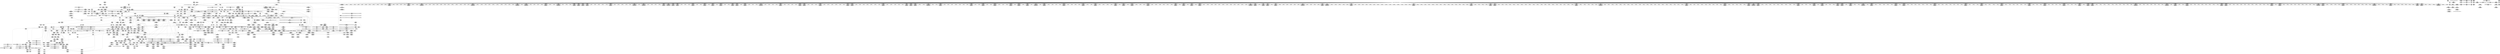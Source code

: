 digraph {
	CE0x4ad98d0 [shape=record,shape=Mrecord,label="{CE0x4ad98d0|inode_has_perm:adp|Function::inode_has_perm&Arg::adp::}"]
	CE0x4aea860 [shape=record,shape=Mrecord,label="{CE0x4aea860|cred_sid:tmp5|security/selinux/hooks.c,196}"]
	CE0x4afc5f0 [shape=record,shape=Mrecord,label="{CE0x4afc5f0|12:_i32,_56:_i8*,_:_CRE_597,598_}"]
	CE0x4b0e000 [shape=record,shape=Mrecord,label="{CE0x4b0e000|_ret_i32_%tmp6,_!dbg_!27716|security/selinux/hooks.c,197|*SummSource*}"]
	CE0x4afea70 [shape=record,shape=Mrecord,label="{CE0x4afea70|12:_i32,_56:_i8*,_:_CRE_648,656_|*MultipleSource*|Function::inode_has_perm&Arg::inode::|*LoadInst*|security/selinux/hooks.c,1627|security/selinux/hooks.c,1611}"]
	CE0x4ac8920 [shape=record,shape=Mrecord,label="{CE0x4ac8920|avc_has_perm:tclass|Function::avc_has_perm&Arg::tclass::|*SummSource*}"]
	CE0x4a94b60 [shape=record,shape=Mrecord,label="{CE0x4a94b60|GLOBAL:selinux_inode_listxattr.__warned|Global_var:selinux_inode_listxattr.__warned|*SummSink*}"]
	CE0x4ac9c70 [shape=record,shape=Mrecord,label="{CE0x4ac9c70|inode_has_perm:tmp20|security/selinux/hooks.c,1618}"]
	CE0x4aef090 [shape=record,shape=Mrecord,label="{CE0x4aef090|12:_i32,_56:_i8*,_:_CRE_247,248_}"]
	CE0x4a99ee0 [shape=record,shape=Mrecord,label="{CE0x4a99ee0|GLOBAL:llvm.expect.i64|*Constant*}"]
	CE0x4adf270 [shape=record,shape=Mrecord,label="{CE0x4adf270|inode_has_perm:return|*SummSink*}"]
	CE0x4a763a0 [shape=record,shape=Mrecord,label="{CE0x4a763a0|104:_%struct.inode*,_:_CRE_152,153_}"]
	CE0x4aeaca0 [shape=record,shape=Mrecord,label="{CE0x4aeaca0|i32_1|*Constant*}"]
	CE0x4af94f0 [shape=record,shape=Mrecord,label="{CE0x4af94f0|12:_i32,_56:_i8*,_:_CRE_555,556_}"]
	CE0x4aa0920 [shape=record,shape=Mrecord,label="{CE0x4aa0920|12:_i32,_56:_i8*,_:_CRE_160,161_}"]
	CE0x4b02890 [shape=record,shape=Mrecord,label="{CE0x4b02890|12:_i32,_56:_i8*,_:_CRE_868,869_}"]
	CE0x4a82220 [shape=record,shape=Mrecord,label="{CE0x4a82220|dentry_has_perm:bb}"]
	CE0x4a8a4d0 [shape=record,shape=Mrecord,label="{CE0x4a8a4d0|selinux_inode_listxattr:land.lhs.true}"]
	CE0x4af95a0 [shape=record,shape=Mrecord,label="{CE0x4af95a0|12:_i32,_56:_i8*,_:_CRE_556,557_}"]
	CE0x4b051f0 [shape=record,shape=Mrecord,label="{CE0x4b051f0|12:_i32,_56:_i8*,_:_CRE_903,904_}"]
	CE0x4aa1e00 [shape=record,shape=Mrecord,label="{CE0x4aa1e00|104:_%struct.inode*,_:_CRE_8,12_|*MultipleSource*|Function::selinux_inode_listxattr&Arg::dentry::|Function::dentry_has_perm&Arg::dentry::|security/selinux/hooks.c,1627}"]
	CE0x4b1caa0 [shape=record,shape=Mrecord,label="{CE0x4b1caa0|i32_512|*Constant*|*SummSource*}"]
	CE0x4a7d090 [shape=record,shape=Mrecord,label="{CE0x4a7d090|GLOBAL:selinux_inode_listxattr.__warned|Global_var:selinux_inode_listxattr.__warned}"]
	CE0x4a707b0 [shape=record,shape=Mrecord,label="{CE0x4a707b0|104:_%struct.inode*,_:_CRE_201,202_}"]
	CE0x4adb490 [shape=record,shape=Mrecord,label="{CE0x4adb490|__validate_creds:tobool|include/linux/cred.h,173|*SummSink*}"]
	CE0x4af6f40 [shape=record,shape=Mrecord,label="{CE0x4af6f40|12:_i32,_56:_i8*,_:_CRE_480,481_}"]
	CE0x4a98f30 [shape=record,shape=Mrecord,label="{CE0x4a98f30|__validate_creds:lnot1|include/linux/cred.h,173|*SummSink*}"]
	CE0x4a8d450 [shape=record,shape=Mrecord,label="{CE0x4a8d450|i64_0|*Constant*|*SummSource*}"]
	CE0x4ae3fa0 [shape=record,shape=Mrecord,label="{CE0x4ae3fa0|dentry_has_perm:tmp1|*SummSource*}"]
	CE0x4ac8f10 [shape=record,shape=Mrecord,label="{CE0x4ac8f10|avc_has_perm:requested|Function::avc_has_perm&Arg::requested::|*SummSource*}"]
	CE0x4acade0 [shape=record,shape=Mrecord,label="{CE0x4acade0|cred_sid:security|security/selinux/hooks.c,196|*SummSource*}"]
	CE0x4adcac0 [shape=record,shape=Mrecord,label="{CE0x4adcac0|inode_has_perm:tmp1}"]
	CE0x4ad9da0 [shape=record,shape=Mrecord,label="{CE0x4ad9da0|_ret_i32_%retval.0,_!dbg_!27739|security/selinux/hooks.c,1618}"]
	CE0x4add4e0 [shape=record,shape=Mrecord,label="{CE0x4add4e0|COLLAPSED:_GCMRE___llvm_gcov_ctr154_internal_global_8_x_i64_zeroinitializer:_elem_0:default:}"]
	CE0x4b076c0 [shape=record,shape=Mrecord,label="{CE0x4b076c0|12:_i32,_56:_i8*,_:_CRE_934,935_}"]
	CE0x4b33b20 [shape=record,shape=Mrecord,label="{CE0x4b33b20|i64*_getelementptr_inbounds_(_5_x_i64_,_5_x_i64_*___llvm_gcov_ctr155,_i64_0,_i64_0)|*Constant*|*SummSink*}"]
	CE0x4a8a980 [shape=record,shape=Mrecord,label="{CE0x4a8a980|selinux_inode_listxattr:tmp5|security/selinux/hooks.c,3048|*SummSink*}"]
	CE0x4b33720 [shape=record,shape=Mrecord,label="{CE0x4b33720|__validate_creds:if.end|*SummSource*}"]
	CE0x4a9d160 [shape=record,shape=Mrecord,label="{CE0x4a9d160|__validate_creds:tmp4|include/linux/cred.h,173}"]
	CE0x4a867d0 [shape=record,shape=Mrecord,label="{CE0x4a867d0|GLOBAL:cred_sid|*Constant*|*SummSource*}"]
	CE0x4a8fad0 [shape=record,shape=Mrecord,label="{CE0x4a8fad0|i8_1|*Constant*}"]
	CE0x4a70c10 [shape=record,shape=Mrecord,label="{CE0x4a70c10|GLOBAL:__validate_creds|*Constant*|*SummSource*}"]
	CE0x4a746f0 [shape=record,shape=Mrecord,label="{CE0x4a746f0|dentry_has_perm:dentry|Function::dentry_has_perm&Arg::dentry::}"]
	CE0x4afffe0 [shape=record,shape=Mrecord,label="{CE0x4afffe0|12:_i32,_56:_i8*,_:_CRE_728,736_|*MultipleSource*|Function::inode_has_perm&Arg::inode::|*LoadInst*|security/selinux/hooks.c,1627|security/selinux/hooks.c,1611}"]
	CE0x4b05320 [shape=record,shape=Mrecord,label="{CE0x4b05320|12:_i32,_56:_i8*,_:_CRE_904,905_}"]
	CE0x4a81560 [shape=record,shape=Mrecord,label="{CE0x4a81560|COLLAPSED:_CMRE:_elem_0:default:}"]
	CE0x4a90380 [shape=record,shape=Mrecord,label="{CE0x4a90380|i64*_getelementptr_inbounds_(_11_x_i64_,_11_x_i64_*___llvm_gcov_ctr240,_i64_0,_i64_8)|*Constant*|*SummSource*}"]
	CE0x4ac2380 [shape=record,shape=Mrecord,label="{CE0x4ac2380|__validate_creds:tmp6|include/linux/cred.h,174|*SummSource*}"]
	CE0x4a72af0 [shape=record,shape=Mrecord,label="{CE0x4a72af0|selinux_inode_listxattr:do.body|*SummSource*}"]
	CE0x4af0390 [shape=record,shape=Mrecord,label="{CE0x4af0390|12:_i32,_56:_i8*,_:_CRE_263,264_}"]
	CE0x4b069b0 [shape=record,shape=Mrecord,label="{CE0x4b069b0|12:_i32,_56:_i8*,_:_CRE_923,924_}"]
	CE0x4aa0dd0 [shape=record,shape=Mrecord,label="{CE0x4aa0dd0|12:_i32,_56:_i8*,_:_CRE_165,166_}"]
	CE0x4a9a660 [shape=record,shape=Mrecord,label="{CE0x4a9a660|cred_sid:tmp2}"]
	CE0x4b0de30 [shape=record,shape=Mrecord,label="{CE0x4b0de30|_ret_i32_%tmp6,_!dbg_!27716|security/selinux/hooks.c,197}"]
	CE0x4a85da0 [shape=record,shape=Mrecord,label="{CE0x4a85da0|inode_has_perm:tmp14|security/selinux/hooks.c,1614|*SummSink*}"]
	CE0x4a73920 [shape=record,shape=Mrecord,label="{CE0x4a73920|dentry_has_perm:entry|*SummSink*}"]
	CE0x4ad1460 [shape=record,shape=Mrecord,label="{CE0x4ad1460|__validate_creds:expval|include/linux/cred.h,173|*SummSink*}"]
	CE0x4b077f0 [shape=record,shape=Mrecord,label="{CE0x4b077f0|12:_i32,_56:_i8*,_:_CRE_935,936_}"]
	CE0x4a8a410 [shape=record,shape=Mrecord,label="{CE0x4a8a410|selinux_inode_listxattr:do.body|*SummSink*}"]
	CE0x4ad9200 [shape=record,shape=Mrecord,label="{CE0x4ad9200|inode_has_perm:inode|Function::inode_has_perm&Arg::inode::|*SummSink*}"]
	CE0x4ae9580 [shape=record,shape=Mrecord,label="{CE0x4ae9580|cred_sid:tmp6|security/selinux/hooks.c,197|*SummSink*}"]
	CE0x4a874e0 [shape=record,shape=Mrecord,label="{CE0x4a874e0|12:_i32,_56:_i8*,_:_CRE_146,147_}"]
	CE0x4af4450 [shape=record,shape=Mrecord,label="{CE0x4af4450|12:_i32,_56:_i8*,_:_CRE_344,352_|*MultipleSource*|Function::inode_has_perm&Arg::inode::|*LoadInst*|security/selinux/hooks.c,1627|security/selinux/hooks.c,1611}"]
	CE0x4afec90 [shape=record,shape=Mrecord,label="{CE0x4afec90|12:_i32,_56:_i8*,_:_CRE_656,664_|*MultipleSource*|Function::inode_has_perm&Arg::inode::|*LoadInst*|security/selinux/hooks.c,1627|security/selinux/hooks.c,1611}"]
	CE0x4a98590 [shape=record,shape=Mrecord,label="{CE0x4a98590|cred_sid:tmp3}"]
	CE0x4aec5e0 [shape=record,shape=Mrecord,label="{CE0x4aec5e0|12:_i32,_56:_i8*,_:_CRE_181,182_}"]
	CE0x4b0e160 [shape=record,shape=Mrecord,label="{CE0x4b0e160|_ret_i32_%tmp6,_!dbg_!27716|security/selinux/hooks.c,197|*SummSink*}"]
	CE0x4aea5b0 [shape=record,shape=Mrecord,label="{CE0x4aea5b0|cred_sid:tmp4|*LoadInst*|security/selinux/hooks.c,196|*SummSource*}"]
	CE0x4ad5f20 [shape=record,shape=Mrecord,label="{CE0x4ad5f20|104:_%struct.inode*,_:_CRE_219,220_}"]
	CE0x4aeb500 [shape=record,shape=Mrecord,label="{CE0x4aeb500|i64_1|*Constant*}"]
	CE0x4a76f20 [shape=record,shape=Mrecord,label="{CE0x4a76f20|_call_void___validate_creds(%struct.cred*_%cred,_i8*_getelementptr_inbounds_(_25_x_i8_,_25_x_i8_*_.str3,_i32_0,_i32_0),_i32_1609)_#10,_!dbg_!27719|security/selinux/hooks.c,1609}"]
	CE0x4b1b2a0 [shape=record,shape=Mrecord,label="{CE0x4b1b2a0|inode_has_perm:tmp10|security/selinux/hooks.c,1611}"]
	CE0x4adde10 [shape=record,shape=Mrecord,label="{CE0x4adde10|__validate_creds:call|include/linux/cred.h,173|*SummSource*}"]
	CE0x4ad7d00 [shape=record,shape=Mrecord,label="{CE0x4ad7d00|get_current:tmp2|*SummSource*}"]
	CE0x4a74760 [shape=record,shape=Mrecord,label="{CE0x4a74760|dentry_has_perm:dentry|Function::dentry_has_perm&Arg::dentry::|*SummSource*}"]
	CE0x4a89c60 [shape=record,shape=Mrecord,label="{CE0x4a89c60|i64_2|*Constant*|*SummSource*}"]
	CE0x4abe530 [shape=record,shape=Mrecord,label="{CE0x4abe530|104:_%struct.inode*,_:_CRE_307,308_}"]
	CE0x4aa1e70 [shape=record,shape=Mrecord,label="{CE0x4aa1e70|104:_%struct.inode*,_:_CRE_16,24_|*MultipleSource*|Function::selinux_inode_listxattr&Arg::dentry::|Function::dentry_has_perm&Arg::dentry::|security/selinux/hooks.c,1627}"]
	CE0x4ac7a90 [shape=record,shape=Mrecord,label="{CE0x4ac7a90|i32_(i32,_i32,_i16,_i32,_%struct.common_audit_data*)*_bitcast_(i32_(i32,_i32,_i16,_i32,_%struct.common_audit_data.495*)*_avc_has_perm_to_i32_(i32,_i32,_i16,_i32,_%struct.common_audit_data*)*)|*Constant*|*SummSink*}"]
	CE0x4ad8a60 [shape=record,shape=Mrecord,label="{CE0x4ad8a60|inode_has_perm:cred|Function::inode_has_perm&Arg::cred::}"]
	CE0x4b31240 [shape=record,shape=Mrecord,label="{CE0x4b31240|i32_3|*Constant*|*SummSink*}"]
	CE0x4a6f250 [shape=record,shape=Mrecord,label="{CE0x4a6f250|104:_%struct.inode*,_:_CRE_178,179_}"]
	CE0x4af96a0 [shape=record,shape=Mrecord,label="{CE0x4af96a0|12:_i32,_56:_i8*,_:_CRE_557,558_}"]
	CE0x4a7dea0 [shape=record,shape=Mrecord,label="{CE0x4a7dea0|selinux_inode_listxattr:tmp1|*SummSink*}"]
	CE0x4ac8030 [shape=record,shape=Mrecord,label="{CE0x4ac8030|avc_has_perm:ssid|Function::avc_has_perm&Arg::ssid::}"]
	CE0x4a76760 [shape=record,shape=Mrecord,label="{CE0x4a76760|104:_%struct.inode*,_:_CRE_156,157_}"]
	CE0x4ad5200 [shape=record,shape=Mrecord,label="{CE0x4ad5200|104:_%struct.inode*,_:_CRE_205,206_}"]
	CE0x4af71a0 [shape=record,shape=Mrecord,label="{CE0x4af71a0|12:_i32,_56:_i8*,_:_CRE_482,483_}"]
	CE0x4aa5b00 [shape=record,shape=Mrecord,label="{CE0x4aa5b00|selinux_inode_listxattr:tmp17|security/selinux/hooks.c,3048}"]
	CE0x4aebaa0 [shape=record,shape=Mrecord,label="{CE0x4aebaa0|12:_i32,_56:_i8*,_:_CRE_169,170_}"]
	CE0x4aec220 [shape=record,shape=Mrecord,label="{CE0x4aec220|12:_i32,_56:_i8*,_:_CRE_177,178_}"]
	CE0x4a87c70 [shape=record,shape=Mrecord,label="{CE0x4a87c70|get_current:entry|*SummSource*}"]
	CE0x4ac9080 [shape=record,shape=Mrecord,label="{CE0x4ac9080|avc_has_perm:requested|Function::avc_has_perm&Arg::requested::|*SummSink*}"]
	CE0x4a85560 [shape=record,shape=Mrecord,label="{CE0x4a85560|inode_has_perm:tmp13|security/selinux/hooks.c,1614|*SummSource*}"]
	CE0x4ac6b60 [shape=record,shape=Mrecord,label="{CE0x4ac6b60|inode_has_perm:sclass|security/selinux/hooks.c,1617|*SummSource*}"]
	CE0x4a7eaf0 [shape=record,shape=Mrecord,label="{CE0x4a7eaf0|GLOBAL:lockdep_rcu_suspicious|*Constant*|*SummSink*}"]
	CE0x4afa250 [shape=record,shape=Mrecord,label="{CE0x4afa250|12:_i32,_56:_i8*,_:_CRE_567,568_}"]
	CE0x4a815f0 [shape=record,shape=Mrecord,label="{CE0x4a815f0|i1_true|*Constant*}"]
	CE0x4a888d0 [shape=record,shape=Mrecord,label="{CE0x4a888d0|selinux_inode_listxattr:cred4|security/selinux/hooks.c,3048}"]
	CE0x4ac9df0 [shape=record,shape=Mrecord,label="{CE0x4ac9df0|inode_has_perm:tmp20|security/selinux/hooks.c,1618|*SummSource*}"]
	CE0x4b07460 [shape=record,shape=Mrecord,label="{CE0x4b07460|12:_i32,_56:_i8*,_:_CRE_932,933_}"]
	CE0x4ac7700 [shape=record,shape=Mrecord,label="{CE0x4ac7700|i32_(i32,_i32,_i16,_i32,_%struct.common_audit_data*)*_bitcast_(i32_(i32,_i32,_i16,_i32,_%struct.common_audit_data.495*)*_avc_has_perm_to_i32_(i32,_i32,_i16,_i32,_%struct.common_audit_data*)*)|*Constant*}"]
	CE0x4a84260 [shape=record,shape=Mrecord,label="{CE0x4a84260|selinux_inode_listxattr:tmp18|security/selinux/hooks.c,3048|*SummSource*}"]
	CE0x4adbe70 [shape=record,shape=Mrecord,label="{CE0x4adbe70|GLOBAL:creds_are_invalid|*Constant*}"]
	CE0x4a85b00 [shape=record,shape=Mrecord,label="{CE0x4a85b00|inode_has_perm:tmp14|security/selinux/hooks.c,1614}"]
	CE0x56919b0 [shape=record,shape=Mrecord,label="{CE0x56919b0|i64_3|*Constant*|*SummSink*}"]
	CE0x4a70120 [shape=record,shape=Mrecord,label="{CE0x4a70120|104:_%struct.inode*,_:_CRE_194,195_}"]
	CE0x4b18390 [shape=record,shape=Mrecord,label="{CE0x4b18390|i64_0|*Constant*}"]
	CE0x4a88ac0 [shape=record,shape=Mrecord,label="{CE0x4a88ac0|selinux_inode_listxattr:cred4|security/selinux/hooks.c,3048|*SummSource*}"]
	CE0x4ac45f0 [shape=record,shape=Mrecord,label="{CE0x4ac45f0|dentry_has_perm:tmp2}"]
	CE0x4a75e50 [shape=record,shape=Mrecord,label="{CE0x4a75e50|104:_%struct.inode*,_:_CRE_146,147_}"]
	CE0x4ac23f0 [shape=record,shape=Mrecord,label="{CE0x4ac23f0|__validate_creds:tmp6|include/linux/cred.h,174|*SummSink*}"]
	CE0x4aef1c0 [shape=record,shape=Mrecord,label="{CE0x4aef1c0|12:_i32,_56:_i8*,_:_CRE_248,249_}"]
	CE0x4aef420 [shape=record,shape=Mrecord,label="{CE0x4aef420|12:_i32,_56:_i8*,_:_CRE_250,251_}"]
	CE0x4b07fb0 [shape=record,shape=Mrecord,label="{CE0x4b07fb0|12:_i32,_56:_i8*,_:_CRE_968,976_|*MultipleSource*|Function::inode_has_perm&Arg::inode::|*LoadInst*|security/selinux/hooks.c,1627|security/selinux/hooks.c,1611}"]
	CE0x42810c0 [shape=record,shape=Mrecord,label="{CE0x42810c0|_call_void_mcount()_#3|*SummSink*}"]
	CE0x4b1c100 [shape=record,shape=Mrecord,label="{CE0x4b1c100|inode_has_perm:tmp11|security/selinux/hooks.c,1612}"]
	CE0x4a72f00 [shape=record,shape=Mrecord,label="{CE0x4a72f00|selinux_inode_listxattr:call5|security/selinux/hooks.c,3050|*SummSink*}"]
	CE0x4aefed0 [shape=record,shape=Mrecord,label="{CE0x4aefed0|12:_i32,_56:_i8*,_:_CRE_259,260_}"]
	CE0x4af9a00 [shape=record,shape=Mrecord,label="{CE0x4af9a00|12:_i32,_56:_i8*,_:_CRE_560,561_}"]
	CE0x4aa37c0 [shape=record,shape=Mrecord,label="{CE0x4aa37c0|i64*_getelementptr_inbounds_(_5_x_i64_,_5_x_i64_*___llvm_gcov_ctr155,_i64_0,_i64_4)|*Constant*|*SummSource*}"]
	CE0x4abf600 [shape=record,shape=Mrecord,label="{CE0x4abf600|0:_i8,_8:_%struct.dentry*,_24:_%struct.selinux_audit_data*,_:_SCMRE_0,1_|*MultipleSource*|security/selinux/hooks.c,1630|security/selinux/hooks.c, 1628}"]
	CE0x4adc750 [shape=record,shape=Mrecord,label="{CE0x4adc750|i64*_getelementptr_inbounds_(_2_x_i64_,_2_x_i64_*___llvm_gcov_ctr131,_i64_0,_i64_1)|*Constant*|*SummSink*}"]
	CE0x4b18720 [shape=record,shape=Mrecord,label="{CE0x4b18720|GLOBAL:llvm.expect.i64|*Constant*|*SummSource*}"]
	CE0x4af7790 [shape=record,shape=Mrecord,label="{CE0x4af7790|12:_i32,_56:_i8*,_:_CRE_487,488_}"]
	CE0x4aa3360 [shape=record,shape=Mrecord,label="{CE0x4aa3360|_call_void___invalid_creds(%struct.cred*_%cred,_i8*_%file,_i32_%line)_#10,_!dbg_!27721|include/linux/cred.h,174|*SummSink*}"]
	CE0x4b0ef00 [shape=record,shape=Mrecord,label="{CE0x4b0ef00|inode_has_perm:tmp16|security/selinux/hooks.c,1615}"]
	CE0x4ad7fb0 [shape=record,shape=Mrecord,label="{CE0x4ad7fb0|dentry_has_perm:call|security/selinux/hooks.c,1632|*SummSource*}"]
	CE0x4add2f0 [shape=record,shape=Mrecord,label="{CE0x4add2f0|i64*_getelementptr_inbounds_(_8_x_i64_,_8_x_i64_*___llvm_gcov_ctr154,_i64_0,_i64_0)|*Constant*|*SummSink*}"]
	CE0x4a9af30 [shape=record,shape=Mrecord,label="{CE0x4a9af30|__validate_creds:lnot.ext|include/linux/cred.h,173|*SummSink*}"]
	CE0x4b037d0 [shape=record,shape=Mrecord,label="{CE0x4b037d0|12:_i32,_56:_i8*,_:_CRE_881,882_}"]
	CE0x4a99530 [shape=record,shape=Mrecord,label="{CE0x4a99530|cred_sid:tmp1}"]
	CE0x4a74ef0 [shape=record,shape=Mrecord,label="{CE0x4a74ef0|dentry_has_perm:av|Function::dentry_has_perm&Arg::av::}"]
	CE0x4b00cd0 [shape=record,shape=Mrecord,label="{CE0x4b00cd0|12:_i32,_56:_i8*,_:_CRE_776,792_|*MultipleSource*|Function::inode_has_perm&Arg::inode::|*LoadInst*|security/selinux/hooks.c,1627|security/selinux/hooks.c,1611}"]
	CE0x4b15850 [shape=record,shape=Mrecord,label="{CE0x4b15850|inode_has_perm:sid3|security/selinux/hooks.c,1617}"]
	CE0x4ac6c90 [shape=record,shape=Mrecord,label="{CE0x4ac6c90|inode_has_perm:sclass|security/selinux/hooks.c,1617|*SummSink*}"]
	CE0x4a80dc0 [shape=record,shape=Mrecord,label="{CE0x4a80dc0|dentry_has_perm:ad|security/selinux/hooks.c, 1628|*SummSink*}"]
	CE0x4abed80 [shape=record,shape=Mrecord,label="{CE0x4abed80|104:_%struct.inode*,_:_CRE_317,318_}"]
	CE0x4a70300 [shape=record,shape=Mrecord,label="{CE0x4a70300|104:_%struct.inode*,_:_CRE_196,197_}"]
	CE0x4a7d930 [shape=record,shape=Mrecord,label="{CE0x4a7d930|selinux_inode_listxattr:bb}"]
	CE0x4a8efb0 [shape=record,shape=Mrecord,label="{CE0x4a8efb0|selinux_inode_listxattr:tmp5|security/selinux/hooks.c,3048|*SummSource*}"]
	CE0x4aa19c0 [shape=record,shape=Mrecord,label="{CE0x4aa19c0|104:_%struct.inode*,_:_CRE_0,4_|*MultipleSource*|Function::selinux_inode_listxattr&Arg::dentry::|Function::dentry_has_perm&Arg::dentry::|security/selinux/hooks.c,1627}"]
	CE0x4b03440 [shape=record,shape=Mrecord,label="{CE0x4b03440|12:_i32,_56:_i8*,_:_CRE_878,879_}"]
	CE0x4a8c0d0 [shape=record,shape=Mrecord,label="{CE0x4a8c0d0|i64*_getelementptr_inbounds_(_11_x_i64_,_11_x_i64_*___llvm_gcov_ctr240,_i64_0,_i64_0)|*Constant*|*SummSource*}"]
	CE0x4ac8780 [shape=record,shape=Mrecord,label="{CE0x4ac8780|avc_has_perm:tclass|Function::avc_has_perm&Arg::tclass::}"]
	CE0x4ad0ef0 [shape=record,shape=Mrecord,label="{CE0x4ad0ef0|inode_has_perm:tmp3|*SummSource*}"]
	CE0x4ad4460 [shape=record,shape=Mrecord,label="{CE0x4ad4460|12:_i32,_56:_i8*,_:_CRE_140,141_}"]
	CE0x4b03900 [shape=record,shape=Mrecord,label="{CE0x4b03900|12:_i32,_56:_i8*,_:_CRE_882,883_}"]
	CE0x4aecd60 [shape=record,shape=Mrecord,label="{CE0x4aecd60|12:_i32,_56:_i8*,_:_CRE_189,190_}"]
	CE0x4aef550 [shape=record,shape=Mrecord,label="{CE0x4aef550|12:_i32,_56:_i8*,_:_CRE_251,252_}"]
	CE0x4b06fa0 [shape=record,shape=Mrecord,label="{CE0x4b06fa0|12:_i32,_56:_i8*,_:_CRE_928,929_}"]
	CE0x4a94820 [shape=record,shape=Mrecord,label="{CE0x4a94820|selinux_inode_listxattr:tmp14|security/selinux/hooks.c,3048|*SummSink*}"]
	CE0x4af72d0 [shape=record,shape=Mrecord,label="{CE0x4af72d0|12:_i32,_56:_i8*,_:_CRE_483,484_}"]
	CE0x4a87ae0 [shape=record,shape=Mrecord,label="{CE0x4a87ae0|get_current:entry}"]
	CE0x4abe720 [shape=record,shape=Mrecord,label="{CE0x4abe720|104:_%struct.inode*,_:_CRE_310,311_}"]
	CE0x4a6f310 [shape=record,shape=Mrecord,label="{CE0x4a6f310|104:_%struct.inode*,_:_CRE_179,180_}"]
	CE0x4a963c0 [shape=record,shape=Mrecord,label="{CE0x4a963c0|i64*_getelementptr_inbounds_(_11_x_i64_,_11_x_i64_*___llvm_gcov_ctr240,_i64_0,_i64_10)|*Constant*|*SummSink*}"]
	CE0x4a6f7c0 [shape=record,shape=Mrecord,label="{CE0x4a6f7c0|104:_%struct.inode*,_:_CRE_184,185_}"]
	CE0x4a98050 [shape=record,shape=Mrecord,label="{CE0x4a98050|i32_0|*Constant*}"]
	CE0x4af23a0 [shape=record,shape=Mrecord,label="{CE0x4af23a0|12:_i32,_56:_i8*,_:_CRE_290,291_}"]
	CE0x4a92f40 [shape=record,shape=Mrecord,label="{CE0x4a92f40|get_current:tmp}"]
	CE0x4ac82e0 [shape=record,shape=Mrecord,label="{CE0x4ac82e0|avc_has_perm:tsid|Function::avc_has_perm&Arg::tsid::}"]
	CE0x4a80780 [shape=record,shape=Mrecord,label="{CE0x4a80780|i32_5|*Constant*|*SummSink*}"]
	CE0x4a875d0 [shape=record,shape=Mrecord,label="{CE0x4a875d0|12:_i32,_56:_i8*,_:_CRE_147,148_}"]
	CE0x4b19ab0 [shape=record,shape=Mrecord,label="{CE0x4b19ab0|inode_has_perm:tmp7|security/selinux/hooks.c,1611|*SummSink*}"]
	CE0x4ac9f60 [shape=record,shape=Mrecord,label="{CE0x4ac9f60|inode_has_perm:tmp20|security/selinux/hooks.c,1618|*SummSink*}"]
	CE0x4ac5d20 [shape=record,shape=Mrecord,label="{CE0x4ac5d20|104:_%struct.inode*,_:_CRE_80,88_|*MultipleSource*|Function::selinux_inode_listxattr&Arg::dentry::|Function::dentry_has_perm&Arg::dentry::|security/selinux/hooks.c,1627}"]
	CE0x4b177b0 [shape=record,shape=Mrecord,label="{CE0x4b177b0|inode_has_perm:lnot1|security/selinux/hooks.c,1611|*SummSink*}"]
	CE0x4a75c90 [shape=record,shape=Mrecord,label="{CE0x4a75c90|104:_%struct.inode*,_:_CRE_145,146_}"]
	CE0x4ae2cf0 [shape=record,shape=Mrecord,label="{CE0x4ae2cf0|104:_%struct.inode*,_:_CRE_164,165_}"]
	CE0x4af6840 [shape=record,shape=Mrecord,label="{CE0x4af6840|12:_i32,_56:_i8*,_:_CRE_474,475_}"]
	CE0x4aee670 [shape=record,shape=Mrecord,label="{CE0x4aee670|12:_i32,_56:_i8*,_:_CRE_240,241_}"]
	CE0x4a762b0 [shape=record,shape=Mrecord,label="{CE0x4a762b0|104:_%struct.inode*,_:_CRE_151,152_}"]
	CE0x4a76490 [shape=record,shape=Mrecord,label="{CE0x4a76490|104:_%struct.inode*,_:_CRE_153,154_}"]
	CE0x4abec90 [shape=record,shape=Mrecord,label="{CE0x4abec90|104:_%struct.inode*,_:_CRE_316,317_}"]
	CE0x4a8c9a0 [shape=record,shape=Mrecord,label="{CE0x4a8c9a0|i64_1|*Constant*}"]
	CE0x4a719f0 [shape=record,shape=Mrecord,label="{CE0x4a719f0|i64*_getelementptr_inbounds_(_2_x_i64_,_2_x_i64_*___llvm_gcov_ctr153,_i64_0,_i64_0)|*Constant*|*SummSource*}"]
	CE0x4afe010 [shape=record,shape=Mrecord,label="{CE0x4afe010|12:_i32,_56:_i8*,_:_CRE_619,620_}"]
	CE0x4acb480 [shape=record,shape=Mrecord,label="{CE0x4acb480|i64*_getelementptr_inbounds_(_5_x_i64_,_5_x_i64_*___llvm_gcov_ctr155,_i64_0,_i64_3)|*Constant*|*SummSource*}"]
	CE0x4aa29d0 [shape=record,shape=Mrecord,label="{CE0x4aa29d0|selinux_inode_listxattr:tmp9|security/selinux/hooks.c,3048|*SummSource*}"]
	CE0x4af04c0 [shape=record,shape=Mrecord,label="{CE0x4af04c0|12:_i32,_56:_i8*,_:_CRE_264,265_}"]
	CE0x4a897e0 [shape=record,shape=Mrecord,label="{CE0x4a897e0|GLOBAL:current_task|Global_var:current_task|*SummSource*}"]
	CE0x4a73120 [shape=record,shape=Mrecord,label="{CE0x4a73120|GLOBAL:dentry_has_perm|*Constant*}"]
	CE0x4afa840 [shape=record,shape=Mrecord,label="{CE0x4afa840|12:_i32,_56:_i8*,_:_CRE_572,573_}"]
	CE0x4a947b0 [shape=record,shape=Mrecord,label="{CE0x4a947b0|selinux_inode_listxattr:tmp14|security/selinux/hooks.c,3048|*SummSource*}"]
	CE0x4ac5bf0 [shape=record,shape=Mrecord,label="{CE0x4ac5bf0|104:_%struct.inode*,_:_CRE_72,80_|*MultipleSource*|Function::selinux_inode_listxattr&Arg::dentry::|Function::dentry_has_perm&Arg::dentry::|security/selinux/hooks.c,1627}"]
	CE0x4a9a6d0 [shape=record,shape=Mrecord,label="{CE0x4a9a6d0|cred_sid:tmp2|*SummSource*}"]
	CE0x4b05dd0 [shape=record,shape=Mrecord,label="{CE0x4b05dd0|12:_i32,_56:_i8*,_:_CRE_913,914_}"]
	CE0x4ac5990 [shape=record,shape=Mrecord,label="{CE0x4ac5990|104:_%struct.inode*,_:_CRE_56,64_|*MultipleSource*|Function::selinux_inode_listxattr&Arg::dentry::|Function::dentry_has_perm&Arg::dentry::|security/selinux/hooks.c,1627}"]
	CE0x4af3310 [shape=record,shape=Mrecord,label="{CE0x4af3310|12:_i32,_56:_i8*,_:_CRE_303,304_}"]
	CE0x4a74580 [shape=record,shape=Mrecord,label="{CE0x4a74580|i32_16|*Constant*}"]
	CE0x4aed5d0 [shape=record,shape=Mrecord,label="{CE0x4aed5d0|12:_i32,_56:_i8*,_:_CRE_198,199_}"]
	CE0x4a87210 [shape=record,shape=Mrecord,label="{CE0x4a87210|12:_i32,_56:_i8*,_:_CRE_143,144_}"]
	CE0x4a8ca60 [shape=record,shape=Mrecord,label="{CE0x4a8ca60|i64_1|*Constant*|*SummSink*}"]
	CE0x4a8e340 [shape=record,shape=Mrecord,label="{CE0x4a8e340|selinux_inode_listxattr:tmp12|security/selinux/hooks.c,3048|*SummSink*}"]
	CE0x4acefa0 [shape=record,shape=Mrecord,label="{CE0x4acefa0|dentry_has_perm:tmp3|*SummSink*}"]
	CE0x4a86a70 [shape=record,shape=Mrecord,label="{CE0x4a86a70|cred_sid:entry}"]
	CE0x56917a0 [shape=record,shape=Mrecord,label="{CE0x56917a0|i64_0|*Constant*}"]
	CE0x4afd0a0 [shape=record,shape=Mrecord,label="{CE0x4afd0a0|12:_i32,_56:_i8*,_:_CRE_606,607_}"]
	CE0x4af89f0 [shape=record,shape=Mrecord,label="{CE0x4af89f0|12:_i32,_56:_i8*,_:_CRE_540,544_|*MultipleSource*|Function::inode_has_perm&Arg::inode::|*LoadInst*|security/selinux/hooks.c,1627|security/selinux/hooks.c,1611}"]
	CE0x4a8f860 [shape=record,shape=Mrecord,label="{CE0x4a8f860|selinux_inode_listxattr:tmp16|security/selinux/hooks.c,3048|*SummSource*}"]
	CE0x4abe9c0 [shape=record,shape=Mrecord,label="{CE0x4abe9c0|104:_%struct.inode*,_:_CRE_313,314_}"]
	CE0x4a945e0 [shape=record,shape=Mrecord,label="{CE0x4a945e0|selinux_inode_listxattr:tmp14|security/selinux/hooks.c,3048}"]
	CE0x4acaa10 [shape=record,shape=Mrecord,label="{CE0x4acaa10|i32_22|*Constant*|*SummSink*}"]
	CE0x4a88190 [shape=record,shape=Mrecord,label="{CE0x4a88190|_ret_%struct.task_struct*_%tmp4,_!dbg_!27714|./arch/x86/include/asm/current.h,14|*SummSink*}"]
	CE0x4b02ac0 [shape=record,shape=Mrecord,label="{CE0x4b02ac0|12:_i32,_56:_i8*,_:_CRE_870,871_}"]
	CE0x4b17920 [shape=record,shape=Mrecord,label="{CE0x4b17920|inode_has_perm:conv|security/selinux/hooks.c,1611}"]
	CE0x4abdd70 [shape=record,shape=Mrecord,label="{CE0x4abdd70|104:_%struct.inode*,_:_CRE_296,304_|*MultipleSource*|Function::selinux_inode_listxattr&Arg::dentry::|Function::dentry_has_perm&Arg::dentry::|security/selinux/hooks.c,1627}"]
	CE0x4af6c10 [shape=record,shape=Mrecord,label="{CE0x4af6c10|12:_i32,_56:_i8*,_:_CRE_477,478_}"]
	CE0x4afb8e0 [shape=record,shape=Mrecord,label="{CE0x4afb8e0|12:_i32,_56:_i8*,_:_CRE_586,587_}"]
	CE0x4af3570 [shape=record,shape=Mrecord,label="{CE0x4af3570|12:_i32,_56:_i8*,_:_CRE_305,306_}"]
	CE0x4b19090 [shape=record,shape=Mrecord,label="{CE0x4b19090|inode_has_perm:tobool2|security/selinux/hooks.c,1611}"]
	CE0x4a9d8b0 [shape=record,shape=Mrecord,label="{CE0x4a9d8b0|_call_void_mcount()_#3|*SummSource*}"]
	CE0x4afeeb0 [shape=record,shape=Mrecord,label="{CE0x4afeeb0|12:_i32,_56:_i8*,_:_CRE_664,672_|*MultipleSource*|Function::inode_has_perm&Arg::inode::|*LoadInst*|security/selinux/hooks.c,1627|security/selinux/hooks.c,1611}"]
	CE0x4aa26d0 [shape=record,shape=Mrecord,label="{CE0x4aa26d0|i64_4|*Constant*|*SummSource*}"]
	CE0x4ad8ce0 [shape=record,shape=Mrecord,label="{CE0x4ad8ce0|inode_has_perm:cred|Function::inode_has_perm&Arg::cred::|*SummSink*}"]
	CE0x4a9fd30 [shape=record,shape=Mrecord,label="{CE0x4a9fd30|inode_has_perm:if.then|*SummSink*}"]
	CE0x4b0dd60 [shape=record,shape=Mrecord,label="{CE0x4b0dd60|cred_sid:cred|Function::cred_sid&Arg::cred::|*SummSink*}"]
	CE0x4af4860 [shape=record,shape=Mrecord,label="{CE0x4af4860|12:_i32,_56:_i8*,_:_CRE_360,376_|*MultipleSource*|Function::inode_has_perm&Arg::inode::|*LoadInst*|security/selinux/hooks.c,1627|security/selinux/hooks.c,1611}"]
	CE0x4b0ed80 [shape=record,shape=Mrecord,label="{CE0x4b0ed80|inode_has_perm:tmp15|*LoadInst*|security/selinux/hooks.c,1615|*SummSource*}"]
	CE0x4b00670 [shape=record,shape=Mrecord,label="{CE0x4b00670|12:_i32,_56:_i8*,_:_CRE_752,756_|*MultipleSource*|Function::inode_has_perm&Arg::inode::|*LoadInst*|security/selinux/hooks.c,1627|security/selinux/hooks.c,1611}"]
	CE0x4a95340 [shape=record,shape=Mrecord,label="{CE0x4a95340|i64_5|*Constant*|*SummSink*}"]
	CE0x4ac6f40 [shape=record,shape=Mrecord,label="{CE0x4ac6f40|inode_has_perm:tmp18|security/selinux/hooks.c,1617|*SummSource*}"]
	CE0x4af7b20 [shape=record,shape=Mrecord,label="{CE0x4af7b20|12:_i32,_56:_i8*,_:_CRE_500,504_|*MultipleSource*|Function::inode_has_perm&Arg::inode::|*LoadInst*|security/selinux/hooks.c,1627|security/selinux/hooks.c,1611}"]
	CE0x4ad4c30 [shape=record,shape=Mrecord,label="{CE0x4ad4c30|i64*_getelementptr_inbounds_(_2_x_i64_,_2_x_i64_*___llvm_gcov_ctr153,_i64_0,_i64_1)|*Constant*|*SummSource*}"]
	CE0x4a6ca90 [shape=record,shape=Mrecord,label="{CE0x4a6ca90|selinux_inode_listxattr:if.end|*SummSource*}"]
	CE0x4b02e50 [shape=record,shape=Mrecord,label="{CE0x4b02e50|12:_i32,_56:_i8*,_:_CRE_873,874_}"]
	CE0x4aa0b00 [shape=record,shape=Mrecord,label="{CE0x4aa0b00|12:_i32,_56:_i8*,_:_CRE_162,163_}"]
	CE0x4afaf60 [shape=record,shape=Mrecord,label="{CE0x4afaf60|12:_i32,_56:_i8*,_:_CRE_578,579_}"]
	CE0x4a6f4f0 [shape=record,shape=Mrecord,label="{CE0x4a6f4f0|104:_%struct.inode*,_:_CRE_181,182_}"]
	CE0x4b06c10 [shape=record,shape=Mrecord,label="{CE0x4b06c10|12:_i32,_56:_i8*,_:_CRE_925,926_}"]
	CE0x4af4a80 [shape=record,shape=Mrecord,label="{CE0x4af4a80|12:_i32,_56:_i8*,_:_CRE_376,384_|*MultipleSource*|Function::inode_has_perm&Arg::inode::|*LoadInst*|security/selinux/hooks.c,1627|security/selinux/hooks.c,1611}"]
	CE0x4a736f0 [shape=record,shape=Mrecord,label="{CE0x4a736f0|GLOBAL:dentry_has_perm|*Constant*|*SummSink*}"]
	CE0x4a71980 [shape=record,shape=Mrecord,label="{CE0x4a71980|i64*_getelementptr_inbounds_(_2_x_i64_,_2_x_i64_*___llvm_gcov_ctr153,_i64_0,_i64_0)|*Constant*}"]
	CE0x4a9b010 [shape=record,shape=Mrecord,label="{CE0x4a9b010|__validate_creds:conv|include/linux/cred.h,173|*SummSource*}"]
	CE0x4aed4e0 [shape=record,shape=Mrecord,label="{CE0x4aed4e0|12:_i32,_56:_i8*,_:_CRE_197,198_}"]
	"CONST[source:0(mediator),value:0(static)][purpose:{operation}][SrcIdx:2]"
	CE0x4af2730 [shape=record,shape=Mrecord,label="{CE0x4af2730|12:_i32,_56:_i8*,_:_CRE_293,294_}"]
	CE0x4ad57a0 [shape=record,shape=Mrecord,label="{CE0x4ad57a0|104:_%struct.inode*,_:_CRE_211,212_}"]
	CE0x4ac7dd0 [shape=record,shape=Mrecord,label="{CE0x4ac7dd0|avc_has_perm:entry|*SummSource*}"]
	CE0x4b07590 [shape=record,shape=Mrecord,label="{CE0x4b07590|12:_i32,_56:_i8*,_:_CRE_933,934_}"]
	CE0x4b1c740 [shape=record,shape=Mrecord,label="{CE0x4b1c740|inode_has_perm:tmp12|security/selinux/hooks.c,1612|*SummSource*}"]
	CE0x4ad36b0 [shape=record,shape=Mrecord,label="{CE0x4ad36b0|i64_2|*Constant*}"]
	CE0x4aec040 [shape=record,shape=Mrecord,label="{CE0x4aec040|12:_i32,_56:_i8*,_:_CRE_175,176_}"]
	CE0x4a89030 [shape=record,shape=Mrecord,label="{CE0x4a89030|selinux_inode_listxattr:tmp21|security/selinux/hooks.c,3048|*SummSource*}"]
	CE0x4adb310 [shape=record,shape=Mrecord,label="{CE0x4adb310|__validate_creds:tobool|include/linux/cred.h,173|*SummSource*}"]
	CE0x4a73400 [shape=record,shape=Mrecord,label="{CE0x4a73400|dentry_has_perm:entry}"]
	CE0x4ad27f0 [shape=record,shape=Mrecord,label="{CE0x4ad27f0|_call_void_mcount()_#3|*SummSink*}"]
	CE0x4abdb80 [shape=record,shape=Mrecord,label="{CE0x4abdb80|104:_%struct.inode*,_:_CRE_288,296_|*MultipleSource*|Function::selinux_inode_listxattr&Arg::dentry::|Function::dentry_has_perm&Arg::dentry::|security/selinux/hooks.c,1627}"]
	CE0x4add470 [shape=record,shape=Mrecord,label="{CE0x4add470|inode_has_perm:tmp}"]
	CE0x4aa1950 [shape=record,shape=Mrecord,label="{CE0x4aa1950|dentry_has_perm:d_inode|security/selinux/hooks.c,1627|*SummSink*}"]
	CE0x4a94360 [shape=record,shape=Mrecord,label="{CE0x4a94360|selinux_inode_listxattr:tmp13|security/selinux/hooks.c,3048|*SummSource*}"]
	CE0x4b198b0 [shape=record,shape=Mrecord,label="{CE0x4b198b0|inode_has_perm:tmp7|security/selinux/hooks.c,1611|*SummSource*}"]
	CE0x4ae2ed0 [shape=record,shape=Mrecord,label="{CE0x4ae2ed0|104:_%struct.inode*,_:_CRE_166,167_}"]
	CE0x4a810e0 [shape=record,shape=Mrecord,label="{CE0x4a810e0|dentry_has_perm:ad|security/selinux/hooks.c, 1628|*SummSource*}"]
	CE0x5d6b850 [shape=record,shape=Mrecord,label="{CE0x5d6b850|selinux_inode_listxattr:tmp|*SummSource*}"]
	CE0x4ad6d20 [shape=record,shape=Mrecord,label="{CE0x4ad6d20|104:_%struct.inode*,_:_CRE_272,280_|*MultipleSource*|Function::selinux_inode_listxattr&Arg::dentry::|Function::dentry_has_perm&Arg::dentry::|security/selinux/hooks.c,1627}"]
	CE0x4aefc70 [shape=record,shape=Mrecord,label="{CE0x4aefc70|12:_i32,_56:_i8*,_:_CRE_257,258_}"]
	CE0x4af7530 [shape=record,shape=Mrecord,label="{CE0x4af7530|12:_i32,_56:_i8*,_:_CRE_485,486_}"]
	CE0x4b13bc0 [shape=record,shape=Mrecord,label="{CE0x4b13bc0|__validate_creds:tmp7|include/linux/cred.h,174|*SummSource*}"]
	CE0x4a77fe0 [shape=record,shape=Mrecord,label="{CE0x4a77fe0|get_current:bb}"]
	CE0x4a7b5a0 [shape=record,shape=Mrecord,label="{CE0x4a7b5a0|_call_void_lockdep_rcu_suspicious(i8*_getelementptr_inbounds_(_25_x_i8_,_25_x_i8_*_.str3,_i32_0,_i32_0),_i32_3048,_i8*_getelementptr_inbounds_(_45_x_i8_,_45_x_i8_*_.str12,_i32_0,_i32_0))_#10,_!dbg_!27728|security/selinux/hooks.c,3048}"]
	CE0x4aece50 [shape=record,shape=Mrecord,label="{CE0x4aece50|12:_i32,_56:_i8*,_:_CRE_190,191_}"]
	CE0x4ad53e0 [shape=record,shape=Mrecord,label="{CE0x4ad53e0|104:_%struct.inode*,_:_CRE_207,208_}"]
	CE0x4acf440 [shape=record,shape=Mrecord,label="{CE0x4acf440|12:_i32,_56:_i8*,_:_CRE_16,24_|*MultipleSource*|Function::inode_has_perm&Arg::inode::|*LoadInst*|security/selinux/hooks.c,1627|security/selinux/hooks.c,1611}"]
	CE0x5691910 [shape=record,shape=Mrecord,label="{CE0x5691910|i64_3|*Constant*|*SummSource*}"]
	CE0x4ad6f10 [shape=record,shape=Mrecord,label="{CE0x4ad6f10|104:_%struct.inode*,_:_CRE_280,288_|*MultipleSource*|Function::selinux_inode_listxattr&Arg::dentry::|Function::dentry_has_perm&Arg::dentry::|security/selinux/hooks.c,1627}"]
	CE0x4b1a260 [shape=record,shape=Mrecord,label="{CE0x4b1a260|inode_has_perm:tmp8|security/selinux/hooks.c,1611|*SummSource*}"]
	CE0x4aeb490 [shape=record,shape=Mrecord,label="{CE0x4aeb490|inode_has_perm:tmp|*SummSink*}"]
	CE0x4a942f0 [shape=record,shape=Mrecord,label="{CE0x4a942f0|selinux_inode_listxattr:tmp13|security/selinux/hooks.c,3048}"]
	CE0x4a70870 [shape=record,shape=Mrecord,label="{CE0x4a70870|i64*_getelementptr_inbounds_(_2_x_i64_,_2_x_i64_*___llvm_gcov_ctr98,_i64_0,_i64_1)|*Constant*}"]
	CE0x4b16e20 [shape=record,shape=Mrecord,label="{CE0x4b16e20|i1_true|*Constant*}"]
	CE0x4a935b0 [shape=record,shape=Mrecord,label="{CE0x4a935b0|selinux_inode_listxattr:tobool|security/selinux/hooks.c,3048|*SummSink*}"]
	CE0x4b07b80 [shape=record,shape=Mrecord,label="{CE0x4b07b80|12:_i32,_56:_i8*,_:_CRE_952,960_|*MultipleSource*|Function::inode_has_perm&Arg::inode::|*LoadInst*|security/selinux/hooks.c,1627|security/selinux/hooks.c,1611}"]
	CE0x4a7e220 [shape=record,shape=Mrecord,label="{CE0x4a7e220|selinux_inode_listxattr:entry|*SummSource*}"]
	CE0x4aeaa50 [shape=record,shape=Mrecord,label="{CE0x4aeaa50|cred_sid:tmp5|security/selinux/hooks.c,196|*SummSource*}"]
	CE0x4b09150 [shape=record,shape=Mrecord,label="{CE0x4b09150|12:_i32,_56:_i8*,_:_CRE_1000,1008_|*MultipleSource*|Function::inode_has_perm&Arg::inode::|*LoadInst*|security/selinux/hooks.c,1627|security/selinux/hooks.c,1611}"]
	CE0x4acac50 [shape=record,shape=Mrecord,label="{CE0x4acac50|cred_sid:tmp4|*LoadInst*|security/selinux/hooks.c,196}"]
	CE0x4b06d40 [shape=record,shape=Mrecord,label="{CE0x4b06d40|12:_i32,_56:_i8*,_:_CRE_926,927_}"]
	CE0x4b02990 [shape=record,shape=Mrecord,label="{CE0x4b02990|12:_i32,_56:_i8*,_:_CRE_869,870_}"]
	CE0x4a757b0 [shape=record,shape=Mrecord,label="{CE0x4a757b0|_ret_i32_%call5,_!dbg_!27740|security/selinux/hooks.c,3050}"]
	CE0x4a89e20 [shape=record,shape=Mrecord,label="{CE0x4a89e20|i64_2|*Constant*|*SummSink*}"]
	CE0x4b085e0 [shape=record,shape=Mrecord,label="{CE0x4b085e0|12:_i32,_56:_i8*,_:_CRE_978,979_}"]
	CE0x4aa5900 [shape=record,shape=Mrecord,label="{CE0x4aa5900|i64*_getelementptr_inbounds_(_11_x_i64_,_11_x_i64_*___llvm_gcov_ctr240,_i64_0,_i64_9)|*Constant*|*SummSource*}"]
	CE0x4ae55c0 [shape=record,shape=Mrecord,label="{CE0x4ae55c0|12:_i32,_56:_i8*,_:_CRE_72,76_|*MultipleSource*|Function::inode_has_perm&Arg::inode::|*LoadInst*|security/selinux/hooks.c,1627|security/selinux/hooks.c,1611}"]
	CE0x4a8abe0 [shape=record,shape=Mrecord,label="{CE0x4a8abe0|selinux_inode_listxattr:tmp6|security/selinux/hooks.c,3048|*SummSink*}"]
	CE0x4afbda0 [shape=record,shape=Mrecord,label="{CE0x4afbda0|12:_i32,_56:_i8*,_:_CRE_590,591_}"]
	CE0x4a9fc40 [shape=record,shape=Mrecord,label="{CE0x4a9fc40|inode_has_perm:if.then|*SummSource*}"]
	CE0x4aed8a0 [shape=record,shape=Mrecord,label="{CE0x4aed8a0|12:_i32,_56:_i8*,_:_CRE_201,202_}"]
	CE0x4ae4bc0 [shape=record,shape=Mrecord,label="{CE0x4ae4bc0|12:_i32,_56:_i8*,_:_CRE_104,112_|*MultipleSource*|Function::inode_has_perm&Arg::inode::|*LoadInst*|security/selinux/hooks.c,1627|security/selinux/hooks.c,1611}"]
	CE0x4aa2630 [shape=record,shape=Mrecord,label="{CE0x4aa2630|i64_4|*Constant*}"]
	CE0x4a99a30 [shape=record,shape=Mrecord,label="{CE0x4a99a30|i64*_getelementptr_inbounds_(_8_x_i64_,_8_x_i64_*___llvm_gcov_ctr154,_i64_0,_i64_1)|*Constant*|*SummSink*}"]
	CE0x4ae0c10 [shape=record,shape=Mrecord,label="{CE0x4ae0c10|__validate_creds:tmp9|include/linux/cred.h,175|*SummSource*}"]
	CE0x56918a0 [shape=record,shape=Mrecord,label="{CE0x56918a0|i64_3|*Constant*}"]
	CE0x4aefda0 [shape=record,shape=Mrecord,label="{CE0x4aefda0|12:_i32,_56:_i8*,_:_CRE_258,259_}"]
	CE0x4a9ecb0 [shape=record,shape=Mrecord,label="{CE0x4a9ecb0|12:_i32,_56:_i8*,_:_CRE_76,80_|*MultipleSource*|Function::inode_has_perm&Arg::inode::|*LoadInst*|security/selinux/hooks.c,1627|security/selinux/hooks.c,1611}"]
	CE0x4b04280 [shape=record,shape=Mrecord,label="{CE0x4b04280|12:_i32,_56:_i8*,_:_CRE_890,891_}"]
	CE0x4af5110 [shape=record,shape=Mrecord,label="{CE0x4af5110|12:_i32,_56:_i8*,_:_CRE_400,408_|*MultipleSource*|Function::inode_has_perm&Arg::inode::|*LoadInst*|security/selinux/hooks.c,1627|security/selinux/hooks.c,1611}"]
	CE0x4b036a0 [shape=record,shape=Mrecord,label="{CE0x4b036a0|12:_i32,_56:_i8*,_:_CRE_880,881_}"]
	CE0x4afd430 [shape=record,shape=Mrecord,label="{CE0x4afd430|12:_i32,_56:_i8*,_:_CRE_609,610_}"]
	CE0x4a8e210 [shape=record,shape=Mrecord,label="{CE0x4a8e210|selinux_inode_listxattr:tmp12|security/selinux/hooks.c,3048|*SummSource*}"]
	CE0x4acef30 [shape=record,shape=Mrecord,label="{CE0x4acef30|dentry_has_perm:tmp3|*SummSource*}"]
	CE0x4b00890 [shape=record,shape=Mrecord,label="{CE0x4b00890|12:_i32,_56:_i8*,_:_CRE_760,768_|*MultipleSource*|Function::inode_has_perm&Arg::inode::|*LoadInst*|security/selinux/hooks.c,1627|security/selinux/hooks.c,1611}"]
	CE0x4ae4da0 [shape=record,shape=Mrecord,label="{CE0x4ae4da0|12:_i32,_56:_i8*,_:_CRE_112,120_|*MultipleSource*|Function::inode_has_perm&Arg::inode::|*LoadInst*|security/selinux/hooks.c,1627|security/selinux/hooks.c,1611}"]
	CE0x4ac39b0 [shape=record,shape=Mrecord,label="{CE0x4ac39b0|i64*_getelementptr_inbounds_(_2_x_i64_,_2_x_i64_*___llvm_gcov_ctr131,_i64_0,_i64_1)|*Constant*}"]
	CE0x4ae67a0 [shape=record,shape=Mrecord,label="{CE0x4ae67a0|0:_i32,_4:_i32,_8:_i32,_12:_i32,_:_CMRE_8,12_|*MultipleSource*|security/selinux/hooks.c,196|security/selinux/hooks.c,197|*LoadInst*|security/selinux/hooks.c,196}"]
	CE0x4afb550 [shape=record,shape=Mrecord,label="{CE0x4afb550|12:_i32,_56:_i8*,_:_CRE_583,584_}"]
	CE0x4ac8180 [shape=record,shape=Mrecord,label="{CE0x4ac8180|avc_has_perm:ssid|Function::avc_has_perm&Arg::ssid::|*SummSource*}"]
	CE0x4acab80 [shape=record,shape=Mrecord,label="{CE0x4acab80|i32_22|*Constant*|*SummSource*}"]
	CE0x4b33600 [shape=record,shape=Mrecord,label="{CE0x4b33600|__validate_creds:bb|*SummSink*}"]
	CE0x4a99100 [shape=record,shape=Mrecord,label="{CE0x4a99100|12:_i32,_56:_i8*,_:_CRE_4,8_|*MultipleSource*|Function::inode_has_perm&Arg::inode::|*LoadInst*|security/selinux/hooks.c,1627|security/selinux/hooks.c,1611}"]
	CE0x4a854f0 [shape=record,shape=Mrecord,label="{CE0x4a854f0|inode_has_perm:tmp13|security/selinux/hooks.c,1614}"]
	CE0x4ade3c0 [shape=record,shape=Mrecord,label="{CE0x4ade3c0|inode_has_perm:tmp4|security/selinux/hooks.c,1609}"]
	CE0x4b03b60 [shape=record,shape=Mrecord,label="{CE0x4b03b60|12:_i32,_56:_i8*,_:_CRE_884,885_}"]
	CE0x4aa5460 [shape=record,shape=Mrecord,label="{CE0x4aa5460|dentry_has_perm:dentry1|security/selinux/hooks.c,1631|*SummSink*}"]
	CE0x4ac71e0 [shape=record,shape=Mrecord,label="{CE0x4ac71e0|inode_has_perm:call4|security/selinux/hooks.c,1617}"]
	CE0x4ac50e0 [shape=record,shape=Mrecord,label="{CE0x4ac50e0|dentry_has_perm:tmp|*SummSink*}"]
	CE0x4b11050 [shape=record,shape=Mrecord,label="{CE0x4b11050|inode_has_perm:tmp17|security/selinux/hooks.c,1617|*SummSource*}"]
	CE0x4b14b10 [shape=record,shape=Mrecord,label="{CE0x4b14b10|inode_has_perm:retval.0|*SummSink*}"]
	CE0x4aeca90 [shape=record,shape=Mrecord,label="{CE0x4aeca90|12:_i32,_56:_i8*,_:_CRE_186,187_}"]
	CE0x4afbc70 [shape=record,shape=Mrecord,label="{CE0x4afbc70|12:_i32,_56:_i8*,_:_CRE_589,590_}"]
	CE0x4ad64c0 [shape=record,shape=Mrecord,label="{CE0x4ad64c0|104:_%struct.inode*,_:_CRE_232,240_|*MultipleSource*|Function::selinux_inode_listxattr&Arg::dentry::|Function::dentry_has_perm&Arg::dentry::|security/selinux/hooks.c,1627}"]
	CE0x4a8fd20 [shape=record,shape=Mrecord,label="{CE0x4a8fd20|%struct.task_struct*_(%struct.task_struct**)*_asm_movq_%gs:$_1:P_,$0_,_r,im,_dirflag_,_fpsr_,_flags_|*SummSource*}"]
	CE0x4a73d00 [shape=record,shape=Mrecord,label="{CE0x4a73d00|dentry_has_perm:cred|Function::dentry_has_perm&Arg::cred::|*SummSink*}"]
	CE0x4ae58a0 [shape=record,shape=Mrecord,label="{CE0x4ae58a0|cred_sid:tmp|*SummSource*}"]
	CE0x4adda30 [shape=record,shape=Mrecord,label="{CE0x4adda30|__validate_creds:cred|Function::__validate_creds&Arg::cred::}"]
	CE0x4ad8640 [shape=record,shape=Mrecord,label="{CE0x4ad8640|GLOBAL:inode_has_perm|*Constant*|*SummSink*}"]
	CE0x4ac9b50 [shape=record,shape=Mrecord,label="{CE0x4ac9b50|inode_has_perm:retval.0}"]
	CE0x4aa0740 [shape=record,shape=Mrecord,label="{CE0x4aa0740|12:_i32,_56:_i8*,_:_CRE_158,159_}"]
	CE0x4b088b0 [shape=record,shape=Mrecord,label="{CE0x4b088b0|12:_i32,_56:_i8*,_:_CRE_980,981_}"]
	CE0x4b05450 [shape=record,shape=Mrecord,label="{CE0x4b05450|12:_i32,_56:_i8*,_:_CRE_905,906_}"]
	CE0x4a7c180 [shape=record,shape=Mrecord,label="{CE0x4a7c180|i1_true|*Constant*|*SummSink*}"]
	CE0x4a965a0 [shape=record,shape=Mrecord,label="{CE0x4a965a0|selinux_inode_listxattr:tmp20|security/selinux/hooks.c,3048|*SummSource*}"]
	CE0x4b0edf0 [shape=record,shape=Mrecord,label="{CE0x4b0edf0|inode_has_perm:tmp15|*LoadInst*|security/selinux/hooks.c,1615|*SummSink*}"]
	CE0x4af2860 [shape=record,shape=Mrecord,label="{CE0x4af2860|12:_i32,_56:_i8*,_:_CRE_294,295_}"]
	CE0x4aa3080 [shape=record,shape=Mrecord,label="{CE0x4aa3080|i8*_getelementptr_inbounds_(_45_x_i8_,_45_x_i8_*_.str12,_i32_0,_i32_0)|*Constant*}"]
	CE0x4a96740 [shape=record,shape=Mrecord,label="{CE0x4a96740|selinux_inode_listxattr:tmp20|security/selinux/hooks.c,3048|*SummSink*}"]
	CE0x4ac6d70 [shape=record,shape=Mrecord,label="{CE0x4ac6d70|inode_has_perm:tmp18|security/selinux/hooks.c,1617}"]
	CE0x4a99230 [shape=record,shape=Mrecord,label="{CE0x4a99230|12:_i32,_56:_i8*,_:_CRE_40,48_|*MultipleSource*|Function::inode_has_perm&Arg::inode::|*LoadInst*|security/selinux/hooks.c,1627|security/selinux/hooks.c,1611}"]
	CE0x4ace500 [shape=record,shape=Mrecord,label="{CE0x4ace500|104:_%struct.inode*,_:_CRE_94,95_}"]
	CE0x4acf0b0 [shape=record,shape=Mrecord,label="{CE0x4acf0b0|_call_void_mcount()_#3}"]
	CE0x4b1c1e0 [shape=record,shape=Mrecord,label="{CE0x4b1c1e0|inode_has_perm:tmp11|security/selinux/hooks.c,1612|*SummSink*}"]
	CE0x4b063c0 [shape=record,shape=Mrecord,label="{CE0x4b063c0|12:_i32,_56:_i8*,_:_CRE_918,919_}"]
	CE0x4ac5410 [shape=record,shape=Mrecord,label="{CE0x4ac5410|i32_5|*Constant*}"]
	CE0x4ad9c30 [shape=record,shape=Mrecord,label="{CE0x4ad9c30|inode_has_perm:adp|Function::inode_has_perm&Arg::adp::|*SummSink*}"]
	CE0x4ad2900 [shape=record,shape=Mrecord,label="{CE0x4ad2900|i64*_getelementptr_inbounds_(_8_x_i64_,_8_x_i64_*___llvm_gcov_ctr154,_i64_0,_i64_2)|*Constant*}"]
	CE0x4b33790 [shape=record,shape=Mrecord,label="{CE0x4b33790|__validate_creds:if.end|*SummSink*}"]
	CE0x4a75120 [shape=record,shape=Mrecord,label="{CE0x4a75120|dentry_has_perm:av|Function::dentry_has_perm&Arg::av::|*SummSink*}"]
	CE0x4a873f0 [shape=record,shape=Mrecord,label="{CE0x4a873f0|12:_i32,_56:_i8*,_:_CRE_145,146_}"]
	CE0x4aebf50 [shape=record,shape=Mrecord,label="{CE0x4aebf50|12:_i32,_56:_i8*,_:_CRE_174,175_}"]
	CE0x4a70aa0 [shape=record,shape=Mrecord,label="{CE0x4a70aa0|GLOBAL:__validate_creds|*Constant*|*SummSink*}"]
	CE0x4a78600 [shape=record,shape=Mrecord,label="{CE0x4a78600|__validate_creds:tmp5|include/linux/cred.h,173|*SummSink*}"]
	CE0x4af5550 [shape=record,shape=Mrecord,label="{CE0x4af5550|12:_i32,_56:_i8*,_:_CRE_416,424_|*MultipleSource*|Function::inode_has_perm&Arg::inode::|*LoadInst*|security/selinux/hooks.c,1627|security/selinux/hooks.c,1611}"]
	CE0x4ae42f0 [shape=record,shape=Mrecord,label="{CE0x4ae42f0|12:_i32,_56:_i8*,_:_CRE_88,96_|*MultipleSource*|Function::inode_has_perm&Arg::inode::|*LoadInst*|security/selinux/hooks.c,1627|security/selinux/hooks.c,1611}"]
	CE0x4aedb70 [shape=record,shape=Mrecord,label="{CE0x4aedb70|12:_i32,_56:_i8*,_:_CRE_204,205_}"]
	CE0x4ac99a0 [shape=record,shape=Mrecord,label="{CE0x4ac99a0|i64*_getelementptr_inbounds_(_8_x_i64_,_8_x_i64_*___llvm_gcov_ctr154,_i64_0,_i64_7)|*Constant*}"]
	CE0x4ac7960 [shape=record,shape=Mrecord,label="{CE0x4ac7960|i32_(i32,_i32,_i16,_i32,_%struct.common_audit_data*)*_bitcast_(i32_(i32,_i32,_i16,_i32,_%struct.common_audit_data.495*)*_avc_has_perm_to_i32_(i32,_i32,_i16,_i32,_%struct.common_audit_data*)*)|*Constant*|*SummSource*}"]
	CE0x4a91180 [shape=record,shape=Mrecord,label="{CE0x4a91180|i64_5|*Constant*}"]
	CE0x4adaba0 [shape=record,shape=Mrecord,label="{CE0x4adaba0|inode_has_perm:bb}"]
	CE0x4afc260 [shape=record,shape=Mrecord,label="{CE0x4afc260|12:_i32,_56:_i8*,_:_CRE_594,595_}"]
	CE0x4a78730 [shape=record,shape=Mrecord,label="{CE0x4a78730|i64*_getelementptr_inbounds_(_5_x_i64_,_5_x_i64_*___llvm_gcov_ctr155,_i64_0,_i64_3)|*Constant*}"]
	CE0x4b16b30 [shape=record,shape=Mrecord,label="{CE0x4b16b30|inode_has_perm:tobool|security/selinux/hooks.c,1611|*SummSource*}"]
	CE0x4ae5830 [shape=record,shape=Mrecord,label="{CE0x4ae5830|COLLAPSED:_GCMRE___llvm_gcov_ctr131_internal_global_2_x_i64_zeroinitializer:_elem_0:default:}"]
	CE0x4ae3290 [shape=record,shape=Mrecord,label="{CE0x4ae3290|104:_%struct.inode*,_:_CRE_170,171_}"]
	CE0x4ae4420 [shape=record,shape=Mrecord,label="{CE0x4ae4420|12:_i32,_56:_i8*,_:_CRE_48,56_|*MultipleSource*|Function::inode_has_perm&Arg::inode::|*LoadInst*|security/selinux/hooks.c,1627|security/selinux/hooks.c,1611}"]
	CE0x4ad38f0 [shape=record,shape=Mrecord,label="{CE0x4ad38f0|inode_has_perm:do.body|*SummSink*}"]
	CE0x4b15210 [shape=record,shape=Mrecord,label="{CE0x4b15210|inode_has_perm:tmp19|security/selinux/hooks.c,1618}"]
	CE0x4b0da50 [shape=record,shape=Mrecord,label="{CE0x4b0da50|cred_sid:entry|*SummSink*}"]
	CE0x4a88940 [shape=record,shape=Mrecord,label="{CE0x4a88940|COLLAPSED:_GCMRE_current_task_external_global_%struct.task_struct*:_elem_0::|security/selinux/hooks.c,3048}"]
	CE0x4a7e7d0 [shape=record,shape=Mrecord,label="{CE0x4a7e7d0|GLOBAL:lockdep_rcu_suspicious|*Constant*}"]
	CE0x66cf6d0 [shape=record,shape=Mrecord,label="{CE0x66cf6d0|selinux_inode_listxattr:tmp3}"]
	CE0x4b08ab0 [shape=record,shape=Mrecord,label="{CE0x4b08ab0|12:_i32,_56:_i8*,_:_CRE_982,983_}"]
	CE0x4a91490 [shape=record,shape=Mrecord,label="{CE0x4a91490|i64*_getelementptr_inbounds_(_11_x_i64_,_11_x_i64_*___llvm_gcov_ctr240,_i64_0,_i64_1)|*Constant*}"]
	CE0x4a70210 [shape=record,shape=Mrecord,label="{CE0x4a70210|104:_%struct.inode*,_:_CRE_195,196_}"]
	CE0x4af0850 [shape=record,shape=Mrecord,label="{CE0x4af0850|12:_i32,_56:_i8*,_:_CRE_267,268_}"]
	CE0x4ad1f30 [shape=record,shape=Mrecord,label="{CE0x4ad1f30|i32_4|*Constant*|*SummSink*}"]
	CE0x4a9bad0 [shape=record,shape=Mrecord,label="{CE0x4a9bad0|i64*_getelementptr_inbounds_(_8_x_i64_,_8_x_i64_*___llvm_gcov_ctr154,_i64_0,_i64_0)|*Constant*}"]
	CE0x4ac97c0 [shape=record,shape=Mrecord,label="{CE0x4ac97c0|_ret_i32_%retval.0,_!dbg_!27728|security/selinux/avc.c,775|*SummSink*}"]
	CE0x4abef60 [shape=record,shape=Mrecord,label="{CE0x4abef60|104:_%struct.inode*,_:_CRE_319,320_}"]
	CE0x4a75050 [shape=record,shape=Mrecord,label="{CE0x4a75050|dentry_has_perm:av|Function::dentry_has_perm&Arg::av::|*SummSource*}"]
	CE0x4b18890 [shape=record,shape=Mrecord,label="{CE0x4b18890|GLOBAL:llvm.expect.i64|*Constant*|*SummSink*}"]
	CE0x4a748e0 [shape=record,shape=Mrecord,label="{CE0x4a748e0|dentry_has_perm:dentry|Function::dentry_has_perm&Arg::dentry::|*SummSink*}"]
	CE0x4aa27a0 [shape=record,shape=Mrecord,label="{CE0x4aa27a0|i64_4|*Constant*|*SummSink*}"]
	CE0x4af1db0 [shape=record,shape=Mrecord,label="{CE0x4af1db0|12:_i32,_56:_i8*,_:_CRE_285,286_}"]
	CE0x4aecf40 [shape=record,shape=Mrecord,label="{CE0x4aecf40|12:_i32,_56:_i8*,_:_CRE_191,192_}"]
	CE0x4af5770 [shape=record,shape=Mrecord,label="{CE0x4af5770|12:_i32,_56:_i8*,_:_CRE_424,432_|*MultipleSource*|Function::inode_has_perm&Arg::inode::|*LoadInst*|security/selinux/hooks.c,1627|security/selinux/hooks.c,1611}"]
	CE0x4a78c70 [shape=record,shape=Mrecord,label="{CE0x4a78c70|i64*_getelementptr_inbounds_(_2_x_i64_,_2_x_i64_*___llvm_gcov_ctr98,_i64_0,_i64_0)|*Constant*|*SummSink*}"]
	CE0x4a9ad40 [shape=record,shape=Mrecord,label="{CE0x4a9ad40|__validate_creds:lnot.ext|include/linux/cred.h,173}"]
	CE0x4b01f60 [shape=record,shape=Mrecord,label="{CE0x4b01f60|12:_i32,_56:_i8*,_:_CRE_856,864_|*MultipleSource*|Function::inode_has_perm&Arg::inode::|*LoadInst*|security/selinux/hooks.c,1627|security/selinux/hooks.c,1611}"]
	CE0x4b023a0 [shape=record,shape=Mrecord,label="{CE0x4b023a0|12:_i32,_56:_i8*,_:_CRE_865,866_}"]
	CE0x4b06620 [shape=record,shape=Mrecord,label="{CE0x4b06620|12:_i32,_56:_i8*,_:_CRE_920,921_}"]
	CE0x4ac7070 [shape=record,shape=Mrecord,label="{CE0x4ac7070|inode_has_perm:tmp18|security/selinux/hooks.c,1617|*SummSink*}"]
	CE0x4aec9a0 [shape=record,shape=Mrecord,label="{CE0x4aec9a0|12:_i32,_56:_i8*,_:_CRE_185,186_}"]
	CE0x4adf2e0 [shape=record,shape=Mrecord,label="{CE0x4adf2e0|inode_has_perm:do.end}"]
	CE0x4af8e90 [shape=record,shape=Mrecord,label="{CE0x4af8e90|12:_i32,_56:_i8*,_:_CRE_552,553_}"]
	CE0x4a8d300 [shape=record,shape=Mrecord,label="{CE0x4a8d300|GLOBAL:__llvm_gcov_ctr240|Global_var:__llvm_gcov_ctr240|*SummSink*}"]
	CE0x4a92fb0 [shape=record,shape=Mrecord,label="{CE0x4a92fb0|COLLAPSED:_GCMRE___llvm_gcov_ctr98_internal_global_2_x_i64_zeroinitializer:_elem_0:default:}"]
	CE0x4a98750 [shape=record,shape=Mrecord,label="{CE0x4a98750|cred_sid:tmp3|*SummSink*}"]
	CE0x4aa1560 [shape=record,shape=Mrecord,label="{CE0x4aa1560|__validate_creds:tmp3|include/linux/cred.h,173}"]
	CE0x4a96310 [shape=record,shape=Mrecord,label="{CE0x4a96310|i64*_getelementptr_inbounds_(_11_x_i64_,_11_x_i64_*___llvm_gcov_ctr240,_i64_0,_i64_10)|*Constant*|*SummSource*}"]
	CE0x4ad8df0 [shape=record,shape=Mrecord,label="{CE0x4ad8df0|inode_has_perm:inode|Function::inode_has_perm&Arg::inode::}"]
	CE0x4a893a0 [shape=record,shape=Mrecord,label="{CE0x4a893a0|selinux_inode_listxattr:tmp21|security/selinux/hooks.c,3048|*SummSink*}"]
	CE0x4ac5e50 [shape=record,shape=Mrecord,label="{CE0x4ac5e50|104:_%struct.inode*,_:_CRE_88,89_}"]
	CE0x4ad26b0 [shape=record,shape=Mrecord,label="{CE0x4ad26b0|__validate_creds:conv|include/linux/cred.h,173}"]
	CE0x4ad5e30 [shape=record,shape=Mrecord,label="{CE0x4ad5e30|104:_%struct.inode*,_:_CRE_218,219_}"]
	CE0x4af6400 [shape=record,shape=Mrecord,label="{CE0x4af6400|12:_i32,_56:_i8*,_:_CRE_472,473_}"]
	CE0x4aff540 [shape=record,shape=Mrecord,label="{CE0x4aff540|12:_i32,_56:_i8*,_:_CRE_684,688_|*MultipleSource*|Function::inode_has_perm&Arg::inode::|*LoadInst*|security/selinux/hooks.c,1627|security/selinux/hooks.c,1611}"]
	CE0x4a9a8f0 [shape=record,shape=Mrecord,label="{CE0x4a9a8f0|i64*_getelementptr_inbounds_(_8_x_i64_,_8_x_i64_*___llvm_gcov_ctr154,_i64_0,_i64_1)|*Constant*}"]
	CE0x4b19df0 [shape=record,shape=Mrecord,label="{CE0x4b19df0|GLOBAL:__llvm_gcov_ctr154|Global_var:__llvm_gcov_ctr154}"]
	CE0x4ac2310 [shape=record,shape=Mrecord,label="{CE0x4ac2310|__validate_creds:tmp6|include/linux/cred.h,174}"]
	CE0x4ad87b0 [shape=record,shape=Mrecord,label="{CE0x4ad87b0|inode_has_perm:entry}"]
	CE0x4a80040 [shape=record,shape=Mrecord,label="{CE0x4a80040|i32_0|*Constant*}"]
	CE0x4ac5170 [shape=record,shape=Mrecord,label="{CE0x4ac5170|dentry_has_perm:tmp1}"]
	CE0x4b31110 [shape=record,shape=Mrecord,label="{CE0x4b31110|i32_3|*Constant*|*SummSource*}"]
	CE0x4aa0a10 [shape=record,shape=Mrecord,label="{CE0x4aa0a10|12:_i32,_56:_i8*,_:_CRE_161,162_}"]
	CE0x4a703f0 [shape=record,shape=Mrecord,label="{CE0x4a703f0|104:_%struct.inode*,_:_CRE_197,198_}"]
	CE0x4afb090 [shape=record,shape=Mrecord,label="{CE0x4afb090|12:_i32,_56:_i8*,_:_CRE_579,580_}"]
	CE0x4b18cd0 [shape=record,shape=Mrecord,label="{CE0x4b18cd0|inode_has_perm:expval|security/selinux/hooks.c,1611|*SummSink*}"]
	CE0x4ac4500 [shape=record,shape=Mrecord,label="{CE0x4ac4500|i64*_getelementptr_inbounds_(_2_x_i64_,_2_x_i64_*___llvm_gcov_ctr153,_i64_0,_i64_1)|*Constant*|*SummSink*}"]
	CE0x4a80390 [shape=record,shape=Mrecord,label="{CE0x4a80390|_call_void_mcount()_#3|*SummSink*}"]
	CE0x4b02180 [shape=record,shape=Mrecord,label="{CE0x4b02180|12:_i32,_56:_i8*,_:_CRE_864,865_}"]
	CE0x4acecf0 [shape=record,shape=Mrecord,label="{CE0x4acecf0|dentry_has_perm:tmp3}"]
	CE0x4aa13d0 [shape=record,shape=Mrecord,label="{CE0x4aa13d0|i32_1|*Constant*|*SummSource*}"]
	CE0x4b06290 [shape=record,shape=Mrecord,label="{CE0x4b06290|12:_i32,_56:_i8*,_:_CRE_917,918_}"]
	CE0x4a98120 [shape=record,shape=Mrecord,label="{CE0x4a98120|12:_i32,_56:_i8*,_:_CRE_0,2_|*MultipleSource*|Function::inode_has_perm&Arg::inode::|*LoadInst*|security/selinux/hooks.c,1627|security/selinux/hooks.c,1611}"]
	CE0x4b18b00 [shape=record,shape=Mrecord,label="{CE0x4b18b00|inode_has_perm:expval|security/selinux/hooks.c,1611|*SummSource*}"]
	CE0x4ac4040 [shape=record,shape=Mrecord,label="{CE0x4ac4040|get_current:tmp3|*SummSink*}"]
	CE0x4a88700 [shape=record,shape=Mrecord,label="{CE0x4a88700|i32_78|*Constant*|*SummSink*}"]
	CE0x4af83c0 [shape=record,shape=Mrecord,label="{CE0x4af83c0|12:_i32,_56:_i8*,_:_CRE_520,528_|*MultipleSource*|Function::inode_has_perm&Arg::inode::|*LoadInst*|security/selinux/hooks.c,1627|security/selinux/hooks.c,1611}"]
	CE0x4a98260 [shape=record,shape=Mrecord,label="{CE0x4a98260|inode_has_perm:i_flags|security/selinux/hooks.c,1611|*SummSink*}"]
	CE0x4a77980 [shape=record,shape=Mrecord,label="{CE0x4a77980|12:_i32,_56:_i8*,_:_CRE_120,128_|*MultipleSource*|Function::inode_has_perm&Arg::inode::|*LoadInst*|security/selinux/hooks.c,1627|security/selinux/hooks.c,1611}"]
	CE0x4a89a80 [shape=record,shape=Mrecord,label="{CE0x4a89a80|GLOBAL:current_task|Global_var:current_task|*SummSink*}"]
	CE0x4a87dd0 [shape=record,shape=Mrecord,label="{CE0x4a87dd0|get_current:entry|*SummSink*}"]
	CE0x4a7b610 [shape=record,shape=Mrecord,label="{CE0x4a7b610|_call_void_lockdep_rcu_suspicious(i8*_getelementptr_inbounds_(_25_x_i8_,_25_x_i8_*_.str3,_i32_0,_i32_0),_i32_3048,_i8*_getelementptr_inbounds_(_45_x_i8_,_45_x_i8_*_.str12,_i32_0,_i32_0))_#10,_!dbg_!27728|security/selinux/hooks.c,3048|*SummSource*}"]
	CE0x4abe5a0 [shape=record,shape=Mrecord,label="{CE0x4abe5a0|104:_%struct.inode*,_:_CRE_308,309_}"]
	CE0x4a86fe0 [shape=record,shape=Mrecord,label="{CE0x4a86fe0|GLOBAL:get_current|*Constant*|*SummSource*}"]
	CE0x4a706c0 [shape=record,shape=Mrecord,label="{CE0x4a706c0|104:_%struct.inode*,_:_CRE_200,201_}"]
	CE0x4ac6100 [shape=record,shape=Mrecord,label="{CE0x4ac6100|inode_has_perm:retval.0|*SummSource*}"]
	CE0x4ad6940 [shape=record,shape=Mrecord,label="{CE0x4ad6940|104:_%struct.inode*,_:_CRE_256,264_|*MultipleSource*|Function::selinux_inode_listxattr&Arg::dentry::|Function::dentry_has_perm&Arg::dentry::|security/selinux/hooks.c,1627}"]
	CE0x4afcd10 [shape=record,shape=Mrecord,label="{CE0x4afcd10|12:_i32,_56:_i8*,_:_CRE_603,604_}"]
	CE0x4a76c50 [shape=record,shape=Mrecord,label="{CE0x4a76c50|i64*_getelementptr_inbounds_(_2_x_i64_,_2_x_i64_*___llvm_gcov_ctr153,_i64_0,_i64_1)|*Constant*}"]
	CE0x4b04020 [shape=record,shape=Mrecord,label="{CE0x4b04020|12:_i32,_56:_i8*,_:_CRE_888,889_}"]
	CE0x4a9f630 [shape=record,shape=Mrecord,label="{CE0x4a9f630|inode_has_perm:tmp5|security/selinux/hooks.c,1609|*SummSink*}"]
	CE0x4b1a090 [shape=record,shape=Mrecord,label="{CE0x4b1a090|GLOBAL:__llvm_gcov_ctr154|Global_var:__llvm_gcov_ctr154|*SummSink*}"]
	CE0x4af85e0 [shape=record,shape=Mrecord,label="{CE0x4af85e0|12:_i32,_56:_i8*,_:_CRE_528,536_|*MultipleSource*|Function::inode_has_perm&Arg::inode::|*LoadInst*|security/selinux/hooks.c,1627|security/selinux/hooks.c,1611}"]
	CE0x4a7f1f0 [shape=record,shape=Mrecord,label="{CE0x4a7f1f0|i32_3048|*Constant*|*SummSource*}"]
	CE0x4a75a40 [shape=record,shape=Mrecord,label="{CE0x4a75a40|_ret_i32_%call5,_!dbg_!27740|security/selinux/hooks.c,3050|*SummSink*}"]
	CE0x4b03dc0 [shape=record,shape=Mrecord,label="{CE0x4b03dc0|12:_i32,_56:_i8*,_:_CRE_886,887_}"]
	CE0x4ac8220 [shape=record,shape=Mrecord,label="{CE0x4ac8220|avc_has_perm:ssid|Function::avc_has_perm&Arg::ssid::|*SummSink*}"]
	CE0x4aed7b0 [shape=record,shape=Mrecord,label="{CE0x4aed7b0|12:_i32,_56:_i8*,_:_CRE_200,201_}"]
	CE0x4ad95e0 [shape=record,shape=Mrecord,label="{CE0x4ad95e0|inode_has_perm:perms|Function::inode_has_perm&Arg::perms::|*SummSource*}"]
	CE0x4ad2010 [shape=record,shape=Mrecord,label="{CE0x4ad2010|inode_has_perm:i_flags|security/selinux/hooks.c,1611}"]
	CE0x4b33670 [shape=record,shape=Mrecord,label="{CE0x4b33670|__validate_creds:if.end}"]
	CE0x4aebc80 [shape=record,shape=Mrecord,label="{CE0x4aebc80|12:_i32,_56:_i8*,_:_CRE_171,172_}"]
	CE0x4ad7ee0 [shape=record,shape=Mrecord,label="{CE0x4ad7ee0|get_current:tmp3}"]
	CE0x4b13fd0 [shape=record,shape=Mrecord,label="{CE0x4b13fd0|GLOBAL:__invalid_creds|*Constant*}"]
	CE0x4b33950 [shape=record,shape=Mrecord,label="{CE0x4b33950|i64*_getelementptr_inbounds_(_5_x_i64_,_5_x_i64_*___llvm_gcov_ctr155,_i64_0,_i64_0)|*Constant*|*SummSource*}"]
	CE0x4ad8980 [shape=record,shape=Mrecord,label="{CE0x4ad8980|inode_has_perm:entry|*SummSink*}"]
	CE0x4ad5890 [shape=record,shape=Mrecord,label="{CE0x4ad5890|104:_%struct.inode*,_:_CRE_212,213_}"]
	CE0x4a877b0 [shape=record,shape=Mrecord,label="{CE0x4a877b0|12:_i32,_56:_i8*,_:_CRE_149,150_}"]
	CE0x4af7660 [shape=record,shape=Mrecord,label="{CE0x4af7660|12:_i32,_56:_i8*,_:_CRE_486,487_}"]
	CE0x4a6c760 [shape=record,shape=Mrecord,label="{CE0x4a6c760|selinux_inode_listxattr:tmp7|security/selinux/hooks.c,3048|*SummSource*}"]
	CE0x4a97030 [shape=record,shape=Mrecord,label="{CE0x4a97030|selinux_inode_listxattr:call3|security/selinux/hooks.c,3048|*SummSink*}"]
	CE0x4aa0650 [shape=record,shape=Mrecord,label="{CE0x4aa0650|12:_i32,_56:_i8*,_:_CRE_157,158_}"]
	CE0x4a7f3b0 [shape=record,shape=Mrecord,label="{CE0x4a7f3b0|i32_3048|*Constant*|*SummSink*}"]
	CE0x4aa1a90 [shape=record,shape=Mrecord,label="{CE0x4aa1a90|dentry_has_perm:d_inode|security/selinux/hooks.c,1627}"]
	CE0x4aff2f0 [shape=record,shape=Mrecord,label="{CE0x4aff2f0|12:_i32,_56:_i8*,_:_CRE_680,684_|*MultipleSource*|Function::inode_has_perm&Arg::inode::|*LoadInst*|security/selinux/hooks.c,1627|security/selinux/hooks.c,1611}"]
	CE0x4b17e80 [shape=record,shape=Mrecord,label="{CE0x4b17e80|inode_has_perm:lnot.ext|security/selinux/hooks.c,1611|*SummSink*}"]
	CE0x4aecc70 [shape=record,shape=Mrecord,label="{CE0x4aecc70|12:_i32,_56:_i8*,_:_CRE_188,189_}"]
	CE0x4aa0290 [shape=record,shape=Mrecord,label="{CE0x4aa0290|12:_i32,_56:_i8*,_:_CRE_153,154_}"]
	CE0x4acf5a0 [shape=record,shape=Mrecord,label="{CE0x4acf5a0|12:_i32,_56:_i8*,_:_CRE_24,32_|*MultipleSource*|Function::inode_has_perm&Arg::inode::|*LoadInst*|security/selinux/hooks.c,1627|security/selinux/hooks.c,1611}"]
	CE0x4a88b90 [shape=record,shape=Mrecord,label="{CE0x4a88b90|selinux_inode_listxattr:cred4|security/selinux/hooks.c,3048|*SummSink*}"]
	CE0x4aa0150 [shape=record,shape=Mrecord,label="{CE0x4aa0150|12:_i32,_56:_i8*,_:_CRE_152,153_}"]
	CE0x4aecb80 [shape=record,shape=Mrecord,label="{CE0x4aecb80|12:_i32,_56:_i8*,_:_CRE_187,188_}"]
	CE0x4aeab60 [shape=record,shape=Mrecord,label="{CE0x4aeab60|cred_sid:tmp5|security/selinux/hooks.c,196|*SummSink*}"]
	CE0x4a99d80 [shape=record,shape=Mrecord,label="{CE0x4a99d80|__validate_creds:conv|include/linux/cred.h,173|*SummSink*}"]
	CE0x4af78c0 [shape=record,shape=Mrecord,label="{CE0x4af78c0|12:_i32,_56:_i8*,_:_CRE_488,496_|*MultipleSource*|Function::inode_has_perm&Arg::inode::|*LoadInst*|security/selinux/hooks.c,1627|security/selinux/hooks.c,1611}"]
	CE0x4ac7590 [shape=record,shape=Mrecord,label="{CE0x4ac7590|inode_has_perm:call4|security/selinux/hooks.c,1617|*SummSink*}"]
	CE0x4ae0630 [shape=record,shape=Mrecord,label="{CE0x4ae0630|__validate_creds:tmp8|include/linux/cred.h,175|*SummSource*}"]
	CE0x4ae51a0 [shape=record,shape=Mrecord,label="{CE0x4ae51a0|__validate_creds:tmp2|include/linux/cred.h,173|*SummSource*}"]
	CE0x4b168c0 [shape=record,shape=Mrecord,label="{CE0x4b168c0|inode_has_perm:and|security/selinux/hooks.c,1611|*SummSource*}"]
	CE0x4a7b950 [shape=record,shape=Mrecord,label="{CE0x4a7b950|i64*_getelementptr_inbounds_(_11_x_i64_,_11_x_i64_*___llvm_gcov_ctr240,_i64_0,_i64_0)|*Constant*}"]
	CE0x4a950f0 [shape=record,shape=Mrecord,label="{CE0x4a950f0|i64_5|*Constant*|*SummSource*}"]
	CE0x4a79ab0 [shape=record,shape=Mrecord,label="{CE0x4a79ab0|get_current:tmp4|./arch/x86/include/asm/current.h,14|*SummSource*}"]
	CE0x4aa4a70 [shape=record,shape=Mrecord,label="{CE0x4aa4a70|i8_10|*Constant*|*SummSource*}"]
	CE0x4ad0070 [shape=record,shape=Mrecord,label="{CE0x4ad0070|12:_i32,_56:_i8*,_:_CRE_12,16_|*MultipleSource*|Function::inode_has_perm&Arg::inode::|*LoadInst*|security/selinux/hooks.c,1627|security/selinux/hooks.c,1611}"]
	CE0x4a76040 [shape=record,shape=Mrecord,label="{CE0x4a76040|104:_%struct.inode*,_:_CRE_148,149_}"]
	CE0x4b081d0 [shape=record,shape=Mrecord,label="{CE0x4b081d0|12:_i32,_56:_i8*,_:_CRE_976,977_}"]
	CE0x4afc390 [shape=record,shape=Mrecord,label="{CE0x4afc390|12:_i32,_56:_i8*,_:_CRE_595,596_}"]
	CE0x5e9d210 [shape=record,shape=Mrecord,label="{CE0x5e9d210|selinux_inode_listxattr:land.lhs.true2}"]
	CE0x4a7ea20 [shape=record,shape=Mrecord,label="{CE0x4a7ea20|GLOBAL:lockdep_rcu_suspicious|*Constant*|*SummSource*}"]
	CE0x4a81070 [shape=record,shape=Mrecord,label="{CE0x4a81070|dentry_has_perm:ad|security/selinux/hooks.c, 1628}"]
	CE0x4aff0d0 [shape=record,shape=Mrecord,label="{CE0x4aff0d0|12:_i32,_56:_i8*,_:_CRE_672,680_|*MultipleSource*|Function::inode_has_perm&Arg::inode::|*LoadInst*|security/selinux/hooks.c,1627|security/selinux/hooks.c,1611}"]
	CE0x4a6db00 [shape=record,shape=Mrecord,label="{CE0x4a6db00|selinux_inode_listxattr:if.then}"]
	CE0x4afdb50 [shape=record,shape=Mrecord,label="{CE0x4afdb50|12:_i32,_56:_i8*,_:_CRE_615,616_}"]
	CE0x4a9d050 [shape=record,shape=Mrecord,label="{CE0x4a9d050|__validate_creds:tmp3|include/linux/cred.h,173|*SummSink*}"]
	CE0x4a754d0 [shape=record,shape=Mrecord,label="{CE0x4a754d0|_ret_i32_%call,_!dbg_!27723|security/selinux/hooks.c,1632|*SummSink*}"]
	CE0x4b18a30 [shape=record,shape=Mrecord,label="{CE0x4b18a30|inode_has_perm:expval|security/selinux/hooks.c,1611}"]
	CE0x4b01520 [shape=record,shape=Mrecord,label="{CE0x4b01520|12:_i32,_56:_i8*,_:_CRE_816,824_|*MultipleSource*|Function::inode_has_perm&Arg::inode::|*LoadInst*|security/selinux/hooks.c,1627|security/selinux/hooks.c,1611}"]
	CE0x4ae6370 [shape=record,shape=Mrecord,label="{CE0x4ae6370|cred_sid:sid|security/selinux/hooks.c,197|*SummSource*}"]
	CE0x4a831c0 [shape=record,shape=Mrecord,label="{CE0x4a831c0|selinux_inode_listxattr:tmp12|security/selinux/hooks.c,3048}"]
	CE0x4ae4550 [shape=record,shape=Mrecord,label="{CE0x4ae4550|12:_i32,_56:_i8*,_:_CRE_56,64_|*MultipleSource*|Function::inode_has_perm&Arg::inode::|*LoadInst*|security/selinux/hooks.c,1627|security/selinux/hooks.c,1611}"]
	CE0x4abeba0 [shape=record,shape=Mrecord,label="{CE0x4abeba0|104:_%struct.inode*,_:_CRE_315,316_}"]
	CE0x5d6b7e0 [shape=record,shape=Mrecord,label="{CE0x5d6b7e0|COLLAPSED:_GCMRE___llvm_gcov_ctr240_internal_global_11_x_i64_zeroinitializer:_elem_0:default:}"]
	CE0x4aa5260 [shape=record,shape=Mrecord,label="{CE0x4aa5260|dentry_has_perm:dentry1|security/selinux/hooks.c,1631}"]
	CE0x4af4230 [shape=record,shape=Mrecord,label="{CE0x4af4230|12:_i32,_56:_i8*,_:_CRE_336,344_|*MultipleSource*|Function::inode_has_perm&Arg::inode::|*LoadInst*|security/selinux/hooks.c,1627|security/selinux/hooks.c,1611}"]
	CE0x4aed120 [shape=record,shape=Mrecord,label="{CE0x4aed120|12:_i32,_56:_i8*,_:_CRE_193,194_}"]
	CE0x4b0e7f0 [shape=record,shape=Mrecord,label="{CE0x4b0e7f0|inode_has_perm:i_security|security/selinux/hooks.c,1615|*SummSink*}"]
	CE0x4ac56d0 [shape=record,shape=Mrecord,label="{CE0x4ac56d0|104:_%struct.inode*,_:_CRE_40,48_|*MultipleSource*|Function::selinux_inode_listxattr&Arg::dentry::|Function::dentry_has_perm&Arg::dentry::|security/selinux/hooks.c,1627}"]
	CE0x4b1cb90 [shape=record,shape=Mrecord,label="{CE0x4b1cb90|i32_512|*Constant*|*SummSink*}"]
	CE0x4afd1d0 [shape=record,shape=Mrecord,label="{CE0x4afd1d0|12:_i32,_56:_i8*,_:_CRE_607,608_}"]
	CE0x4af3dc0 [shape=record,shape=Mrecord,label="{CE0x4af3dc0|12:_i32,_56:_i8*,_:_CRE_312,320_|*MultipleSource*|Function::inode_has_perm&Arg::inode::|*LoadInst*|security/selinux/hooks.c,1627|security/selinux/hooks.c,1611}"]
	CE0x4ad6010 [shape=record,shape=Mrecord,label="{CE0x4ad6010|104:_%struct.inode*,_:_CRE_220,221_}"]
	CE0x5691a50 [shape=record,shape=Mrecord,label="{CE0x5691a50|selinux_inode_listxattr:tmp4|security/selinux/hooks.c,3048}"]
	CE0x4aa24f0 [shape=record,shape=Mrecord,label="{CE0x4aa24f0|selinux_inode_listxattr:tmp10|security/selinux/hooks.c,3048}"]
	CE0x4a917c0 [shape=record,shape=Mrecord,label="{CE0x4a917c0|selinux_inode_listxattr:entry|*SummSink*}"]
	"CONST[source:0(mediator),value:2(dynamic)][purpose:{object}][SnkIdx:1]"
	CE0x4afdee0 [shape=record,shape=Mrecord,label="{CE0x4afdee0|12:_i32,_56:_i8*,_:_CRE_618,619_}"]
	CE0x4a9e310 [shape=record,shape=Mrecord,label="{CE0x4a9e310|_ret_void,_!dbg_!27722|include/linux/cred.h,175}"]
	CE0x4ac7fa0 [shape=record,shape=Mrecord,label="{CE0x4ac7fa0|avc_has_perm:entry|*SummSink*}"]
	CE0x4b1bdc0 [shape=record,shape=Mrecord,label="{CE0x4b1bdc0|i64*_getelementptr_inbounds_(_8_x_i64_,_8_x_i64_*___llvm_gcov_ctr154,_i64_0,_i64_5)|*Constant*|*SummSink*}"]
	CE0x4af7070 [shape=record,shape=Mrecord,label="{CE0x4af7070|12:_i32,_56:_i8*,_:_CRE_481,482_}"]
	CE0x4a70f70 [shape=record,shape=Mrecord,label="{CE0x4a70f70|dentry_has_perm:tmp}"]
	CE0x4af30b0 [shape=record,shape=Mrecord,label="{CE0x4af30b0|12:_i32,_56:_i8*,_:_CRE_301,302_}"]
	CE0x4b1a3e0 [shape=record,shape=Mrecord,label="{CE0x4b1a3e0|inode_has_perm:tmp9|security/selinux/hooks.c,1611}"]
	CE0x4af4670 [shape=record,shape=Mrecord,label="{CE0x4af4670|12:_i32,_56:_i8*,_:_CRE_352,360_|*MultipleSource*|Function::inode_has_perm&Arg::inode::|*LoadInst*|security/selinux/hooks.c,1627|security/selinux/hooks.c,1611}"]
	CE0x4afce40 [shape=record,shape=Mrecord,label="{CE0x4afce40|12:_i32,_56:_i8*,_:_CRE_604,605_}"]
	CE0x4a7ed20 [shape=record,shape=Mrecord,label="{CE0x4a7ed20|i8*_getelementptr_inbounds_(_25_x_i8_,_25_x_i8_*_.str3,_i32_0,_i32_0)|*Constant*|*SummSink*}"]
	CE0x4acb720 [shape=record,shape=Mrecord,label="{CE0x4acb720|i64*_getelementptr_inbounds_(_5_x_i64_,_5_x_i64_*___llvm_gcov_ctr155,_i64_0,_i64_3)|*Constant*|*SummSink*}"]
	CE0x4ac9330 [shape=record,shape=Mrecord,label="{CE0x4ac9330|avc_has_perm:auditdata|Function::avc_has_perm&Arg::auditdata::|*SummSource*}"]
	CE0x4b095c0 [shape=record,shape=Mrecord,label="{CE0x4b095c0|inode_has_perm:tmp6|*LoadInst*|security/selinux/hooks.c,1611|*SummSource*}"]
	CE0x4aca910 [shape=record,shape=Mrecord,label="{CE0x4aca910|i32_22|*Constant*}"]
	CE0x4a86c90 [shape=record,shape=Mrecord,label="{CE0x4a86c90|GLOBAL:get_current|*Constant*}"]
	CE0x4aeda80 [shape=record,shape=Mrecord,label="{CE0x4aeda80|12:_i32,_56:_i8*,_:_CRE_203,204_}"]
	CE0x4a770f0 [shape=record,shape=Mrecord,label="{CE0x4a770f0|_call_void___validate_creds(%struct.cred*_%cred,_i8*_getelementptr_inbounds_(_25_x_i8_,_25_x_i8_*_.str3,_i32_0,_i32_0),_i32_1609)_#10,_!dbg_!27719|security/selinux/hooks.c,1609|*SummSink*}"]
	CE0x4a73af0 [shape=record,shape=Mrecord,label="{CE0x4a73af0|dentry_has_perm:cred|Function::dentry_has_perm&Arg::cred::|*SummSource*}"]
	CE0x4a8f8d0 [shape=record,shape=Mrecord,label="{CE0x4a8f8d0|selinux_inode_listxattr:tmp16|security/selinux/hooks.c,3048|*SummSink*}"]
	CE0x4a7ceb0 [shape=record,shape=Mrecord,label="{CE0x4a7ceb0|selinux_inode_listxattr:tmp7|security/selinux/hooks.c,3048|*SummSink*}"]
	CE0x4aa3c70 [shape=record,shape=Mrecord,label="{CE0x4aa3c70|__validate_creds:tmp8|include/linux/cred.h,175}"]
	CE0x4afbed0 [shape=record,shape=Mrecord,label="{CE0x4afbed0|12:_i32,_56:_i8*,_:_CRE_591,592_}"]
	CE0x4a99bd0 [shape=record,shape=Mrecord,label="{CE0x4a99bd0|inode_has_perm:tmp2|*SummSink*}"]
	CE0x4afba10 [shape=record,shape=Mrecord,label="{CE0x4afba10|12:_i32,_56:_i8*,_:_CRE_587,588_}"]
	CE0x4a843d0 [shape=record,shape=Mrecord,label="{CE0x4a843d0|selinux_inode_listxattr:tmp19|security/selinux/hooks.c,3048}"]
	CE0x4a83b50 [shape=record,shape=Mrecord,label="{CE0x4a83b50|i8*_getelementptr_inbounds_(_45_x_i8_,_45_x_i8_*_.str12,_i32_0,_i32_0)|*Constant*|*SummSource*}"]
	CE0x4b0e500 [shape=record,shape=Mrecord,label="{CE0x4b0e500|i32_10|*Constant*}"]
	CE0x4afe730 [shape=record,shape=Mrecord,label="{CE0x4afe730|12:_i32,_56:_i8*,_:_CRE_632,640_|*MultipleSource*|Function::inode_has_perm&Arg::inode::|*LoadInst*|security/selinux/hooks.c,1627|security/selinux/hooks.c,1611}"]
	CE0x4b0db30 [shape=record,shape=Mrecord,label="{CE0x4b0db30|cred_sid:cred|Function::cred_sid&Arg::cred::}"]
	CE0x4a704e0 [shape=record,shape=Mrecord,label="{CE0x4a704e0|104:_%struct.inode*,_:_CRE_198,199_}"]
	CE0x4af3c90 [shape=record,shape=Mrecord,label="{CE0x4af3c90|12:_i32,_56:_i8*,_:_CRE_311,312_}"]
	CE0x4b01960 [shape=record,shape=Mrecord,label="{CE0x4b01960|12:_i32,_56:_i8*,_:_CRE_832,840_|*MultipleSource*|Function::inode_has_perm&Arg::inode::|*LoadInst*|security/selinux/hooks.c,1627|security/selinux/hooks.c,1611}"]
	CE0x4a8e500 [shape=record,shape=Mrecord,label="{CE0x4a8e500|i64*_getelementptr_inbounds_(_11_x_i64_,_11_x_i64_*___llvm_gcov_ctr240,_i64_0,_i64_6)|*Constant*}"]
	CE0x4a7f050 [shape=record,shape=Mrecord,label="{CE0x4a7f050|i32_3048|*Constant*}"]
	CE0x4a9c370 [shape=record,shape=Mrecord,label="{CE0x4a9c370|i32_1609|*Constant*}"]
	CE0x4ac7c00 [shape=record,shape=Mrecord,label="{CE0x4ac7c00|avc_has_perm:entry}"]
	CE0x4b04150 [shape=record,shape=Mrecord,label="{CE0x4b04150|12:_i32,_56:_i8*,_:_CRE_889,890_}"]
	CE0x4a6ff40 [shape=record,shape=Mrecord,label="{CE0x4a6ff40|104:_%struct.inode*,_:_CRE_192,193_}"]
	CE0x4aca570 [shape=record,shape=Mrecord,label="{CE0x4aca570|__validate_creds:bb}"]
	CE0x4a6f5e0 [shape=record,shape=Mrecord,label="{CE0x4a6f5e0|104:_%struct.inode*,_:_CRE_182,183_}"]
	CE0x4a9c7b0 [shape=record,shape=Mrecord,label="{CE0x4a9c7b0|__validate_creds:call|include/linux/cred.h,173}"]
	CE0x4aa52f0 [shape=record,shape=Mrecord,label="{CE0x4aa52f0|dentry_has_perm:dentry1|security/selinux/hooks.c,1631|*SummSource*}"]
	CE0x4aebd70 [shape=record,shape=Mrecord,label="{CE0x4aebd70|12:_i32,_56:_i8*,_:_CRE_172,173_}"]
	CE0x4a789c0 [shape=record,shape=Mrecord,label="{CE0x4a789c0|COLLAPSED:_GCMRE___llvm_gcov_ctr153_internal_global_2_x_i64_zeroinitializer:_elem_0:default:}"]
	CE0x4a91010 [shape=record,shape=Mrecord,label="{CE0x4a91010|selinux_inode_listxattr:tobool1|security/selinux/hooks.c,3048|*SummSink*}"]
	CE0x4af8c40 [shape=record,shape=Mrecord,label="{CE0x4af8c40|12:_i32,_56:_i8*,_:_CRE_544,552_|*MultipleSource*|Function::inode_has_perm&Arg::inode::|*LoadInst*|security/selinux/hooks.c,1627|security/selinux/hooks.c,1611}"]
	CE0x4a982d0 [shape=record,shape=Mrecord,label="{CE0x4a982d0|inode_has_perm:i_flags|security/selinux/hooks.c,1611|*SummSource*}"]
	CE0x4aee850 [shape=record,shape=Mrecord,label="{CE0x4aee850|12:_i32,_56:_i8*,_:_CRE_241,242_}"]
	CE0x4ad93a0 [shape=record,shape=Mrecord,label="{CE0x4ad93a0|inode_has_perm:perms|Function::inode_has_perm&Arg::perms::}"]
	CE0x4b07920 [shape=record,shape=Mrecord,label="{CE0x4b07920|12:_i32,_56:_i8*,_:_CRE_936,944_|*MultipleSource*|Function::inode_has_perm&Arg::inode::|*LoadInst*|security/selinux/hooks.c,1627|security/selinux/hooks.c,1611}"]
	CE0x4b33010 [shape=record,shape=Mrecord,label="{CE0x4b33010|_call_void_mcount()_#3}"]
	CE0x4aeb1e0 [shape=record,shape=Mrecord,label="{CE0x4aeb1e0|cred_sid:sid|security/selinux/hooks.c,197|*SummSink*}"]
	CE0x4ae2750 [shape=record,shape=Mrecord,label="{CE0x4ae2750|104:_%struct.inode*,_:_CRE_158,159_}"]
	CE0x4b01740 [shape=record,shape=Mrecord,label="{CE0x4b01740|12:_i32,_56:_i8*,_:_CRE_824,832_|*MultipleSource*|Function::inode_has_perm&Arg::inode::|*LoadInst*|security/selinux/hooks.c,1627|security/selinux/hooks.c,1611}"]
	CE0x4a7b070 [shape=record,shape=Mrecord,label="{CE0x4a7b070|i8_1|*Constant*|*SummSource*}"]
	CE0x4ad5020 [shape=record,shape=Mrecord,label="{CE0x4ad5020|104:_%struct.inode*,_:_CRE_203,204_}"]
	CE0x4a884d0 [shape=record,shape=Mrecord,label="{CE0x4a884d0|i32_78|*Constant*}"]
	CE0x4addc90 [shape=record,shape=Mrecord,label="{CE0x4addc90|__validate_creds:cred|Function::__validate_creds&Arg::cred::|*SummSink*}"]
	CE0x4aeea90 [shape=record,shape=Mrecord,label="{CE0x4aeea90|12:_i32,_56:_i8*,_:_CRE_242,243_}"]
	CE0x4b06750 [shape=record,shape=Mrecord,label="{CE0x4b06750|12:_i32,_56:_i8*,_:_CRE_921,922_}"]
	CE0x4ae6090 [shape=record,shape=Mrecord,label="{CE0x4ae6090|i64*_getelementptr_inbounds_(_2_x_i64_,_2_x_i64_*___llvm_gcov_ctr131,_i64_0,_i64_0)|*Constant*|*SummSource*}"]
	CE0x4ac2be0 [shape=record,shape=Mrecord,label="{CE0x4ac2be0|dentry_has_perm:type|security/selinux/hooks.c,1630}"]
	CE0x4b07d90 [shape=record,shape=Mrecord,label="{CE0x4b07d90|12:_i32,_56:_i8*,_:_CRE_960,968_|*MultipleSource*|Function::inode_has_perm&Arg::inode::|*LoadInst*|security/selinux/hooks.c,1627|security/selinux/hooks.c,1611}"]
	CE0x4af3a30 [shape=record,shape=Mrecord,label="{CE0x4af3a30|12:_i32,_56:_i8*,_:_CRE_309,310_}"]
	CE0x4ad56b0 [shape=record,shape=Mrecord,label="{CE0x4ad56b0|104:_%struct.inode*,_:_CRE_210,211_}"]
	CE0x4a998b0 [shape=record,shape=Mrecord,label="{CE0x4a998b0|i64*_getelementptr_inbounds_(_8_x_i64_,_8_x_i64_*___llvm_gcov_ctr154,_i64_0,_i64_1)|*Constant*|*SummSource*}"]
	CE0x4aa0bf0 [shape=record,shape=Mrecord,label="{CE0x4aa0bf0|12:_i32,_56:_i8*,_:_CRE_163,164_}"]
	CE0x4adea00 [shape=record,shape=Mrecord,label="{CE0x4adea00|i8*_getelementptr_inbounds_(_25_x_i8_,_25_x_i8_*_.str3,_i32_0,_i32_0)|*Constant*}"]
	CE0x4aec6d0 [shape=record,shape=Mrecord,label="{CE0x4aec6d0|12:_i32,_56:_i8*,_:_CRE_182,183_}"]
	CE0x4ae3470 [shape=record,shape=Mrecord,label="{CE0x4ae3470|104:_%struct.inode*,_:_CRE_172,173_}"]
	CE0x4af2ac0 [shape=record,shape=Mrecord,label="{CE0x4af2ac0|12:_i32,_56:_i8*,_:_CRE_296,297_}"]
	CE0x4acf6d0 [shape=record,shape=Mrecord,label="{CE0x4acf6d0|12:_i32,_56:_i8*,_:_CRE_32,40_|*MultipleSource*|Function::inode_has_perm&Arg::inode::|*LoadInst*|security/selinux/hooks.c,1627|security/selinux/hooks.c,1611}"]
	CE0x4abf940 [shape=record,shape=Mrecord,label="{CE0x4abf940|dentry_has_perm:u|security/selinux/hooks.c,1631|*SummSink*}"]
	CE0x4b30c10 [shape=record,shape=Mrecord,label="{CE0x4b30c10|inode_has_perm:tmp16|security/selinux/hooks.c,1615|*SummSink*}"]
	CE0x4af1b50 [shape=record,shape=Mrecord,label="{CE0x4af1b50|12:_i32,_56:_i8*,_:_CRE_283,284_}"]
	CE0x4aa5e90 [shape=record,shape=Mrecord,label="{CE0x4aa5e90|selinux_inode_listxattr:tmp17|security/selinux/hooks.c,3048|*SummSource*}"]
	CE0x4a7b680 [shape=record,shape=Mrecord,label="{CE0x4a7b680|_call_void_lockdep_rcu_suspicious(i8*_getelementptr_inbounds_(_25_x_i8_,_25_x_i8_*_.str3,_i32_0,_i32_0),_i32_3048,_i8*_getelementptr_inbounds_(_45_x_i8_,_45_x_i8_*_.str12,_i32_0,_i32_0))_#10,_!dbg_!27728|security/selinux/hooks.c,3048|*SummSink*}"]
	CE0x4affdf0 [shape=record,shape=Mrecord,label="{CE0x4affdf0|12:_i32,_56:_i8*,_:_CRE_712,728_|*MultipleSource*|Function::inode_has_perm&Arg::inode::|*LoadInst*|security/selinux/hooks.c,1627|security/selinux/hooks.c,1611}"]
	CE0x4af2010 [shape=record,shape=Mrecord,label="{CE0x4af2010|12:_i32,_56:_i8*,_:_CRE_287,288_}"]
	CE0x4a9ee90 [shape=record,shape=Mrecord,label="{CE0x4a9ee90|12:_i32,_56:_i8*,_:_CRE_80,88_|*MultipleSource*|Function::inode_has_perm&Arg::inode::|*LoadInst*|security/selinux/hooks.c,1627|security/selinux/hooks.c,1611}"]
	CE0x4b06880 [shape=record,shape=Mrecord,label="{CE0x4b06880|12:_i32,_56:_i8*,_:_CRE_922,923_}"]
	CE0x4b08f40 [shape=record,shape=Mrecord,label="{CE0x4b08f40|12:_i32,_56:_i8*,_:_CRE_992,1000_|*MultipleSource*|Function::inode_has_perm&Arg::inode::|*LoadInst*|security/selinux/hooks.c,1627|security/selinux/hooks.c,1611}"]
	CE0x4af0f70 [shape=record,shape=Mrecord,label="{CE0x4af0f70|12:_i32,_56:_i8*,_:_CRE_273,274_}"]
	CE0x4a86420 [shape=record,shape=Mrecord,label="{CE0x4a86420|GLOBAL:cred_sid|*Constant*}"]
	CE0x4a9c0f0 [shape=record,shape=Mrecord,label="{CE0x4a9c0f0|__validate_creds:file|Function::__validate_creds&Arg::file::|*SummSource*}"]
	CE0x4ad5c50 [shape=record,shape=Mrecord,label="{CE0x4ad5c50|104:_%struct.inode*,_:_CRE_216,217_}"]
	CE0x4b06ae0 [shape=record,shape=Mrecord,label="{CE0x4b06ae0|12:_i32,_56:_i8*,_:_CRE_924,925_}"]
	CE0x4adf3c0 [shape=record,shape=Mrecord,label="{CE0x4adf3c0|inode_has_perm:do.end|*SummSink*}"]
	CE0x4ad10b0 [shape=record,shape=Mrecord,label="{CE0x4ad10b0|_call_void_mcount()_#3}"]
	CE0x4afad00 [shape=record,shape=Mrecord,label="{CE0x4afad00|12:_i32,_56:_i8*,_:_CRE_576,577_}"]
	CE0x4ae0d40 [shape=record,shape=Mrecord,label="{CE0x4ae0d40|__validate_creds:tmp9|include/linux/cred.h,175|*SummSink*}"]
	CE0x4a8fe50 [shape=record,shape=Mrecord,label="{CE0x4a8fe50|%struct.task_struct*_(%struct.task_struct**)*_asm_movq_%gs:$_1:P_,$0_,_r,im,_dirflag_,_fpsr_,_flags_|*SummSink*}"]
	CE0x4abf230 [shape=record,shape=Mrecord,label="{CE0x4abf230|dentry_has_perm:tmp4|*LoadInst*|security/selinux/hooks.c,1627|*SummSink*}"]
	CE0x4afe270 [shape=record,shape=Mrecord,label="{CE0x4afe270|12:_i32,_56:_i8*,_:_CRE_621,622_}"]
	CE0x4a740b0 [shape=record,shape=Mrecord,label="{CE0x4a740b0|selinux_inode_listxattr:dentry|Function::selinux_inode_listxattr&Arg::dentry::|*SummSource*}"]
	CE0x4abeab0 [shape=record,shape=Mrecord,label="{CE0x4abeab0|104:_%struct.inode*,_:_CRE_314,315_}"]
	CE0x4b1a550 [shape=record,shape=Mrecord,label="{CE0x4b1a550|inode_has_perm:tmp9|security/selinux/hooks.c,1611|*SummSource*}"]
	CE0x4a75910 [shape=record,shape=Mrecord,label="{CE0x4a75910|_ret_i32_%call5,_!dbg_!27740|security/selinux/hooks.c,3050|*SummSource*}"]
	CE0x4b070d0 [shape=record,shape=Mrecord,label="{CE0x4b070d0|12:_i32,_56:_i8*,_:_CRE_929,930_}"]
	CE0x4a808f0 [shape=record,shape=Mrecord,label="{CE0x4a808f0|i32_5|*Constant*|*SummSource*}"]
	CE0x4afc000 [shape=record,shape=Mrecord,label="{CE0x4afc000|12:_i32,_56:_i8*,_:_CRE_592,593_}"]
	CE0x4b06030 [shape=record,shape=Mrecord,label="{CE0x4b06030|12:_i32,_56:_i8*,_:_CRE_915,916_}"]
	CE0x4b19f20 [shape=record,shape=Mrecord,label="{CE0x4b19f20|GLOBAL:__llvm_gcov_ctr154|Global_var:__llvm_gcov_ctr154|*SummSource*}"]
	CE0x4aef2f0 [shape=record,shape=Mrecord,label="{CE0x4aef2f0|12:_i32,_56:_i8*,_:_CRE_249,250_}"]
	CE0x4ac3280 [shape=record,shape=Mrecord,label="{CE0x4ac3280|i64*_getelementptr_inbounds_(_2_x_i64_,_2_x_i64_*___llvm_gcov_ctr153,_i64_0,_i64_0)|*Constant*|*SummSink*}"]
	CE0x4b16cb0 [shape=record,shape=Mrecord,label="{CE0x4b16cb0|inode_has_perm:tobool|security/selinux/hooks.c,1611|*SummSink*}"]
	CE0x4b15920 [shape=record,shape=Mrecord,label="{CE0x4b15920|inode_has_perm:sid3|security/selinux/hooks.c,1617|*SummSource*}"]
	CE0x4a79a10 [shape=record,shape=Mrecord,label="{CE0x4a79a10|_call_void_mcount()_#3|*SummSink*}"]
	CE0x4a9d590 [shape=record,shape=Mrecord,label="{CE0x4a9d590|inode_has_perm:tmp5|security/selinux/hooks.c,1609}"]
	CE0x4ad3880 [shape=record,shape=Mrecord,label="{CE0x4ad3880|inode_has_perm:do.body|*SummSource*}"]
	CE0x4b13cf0 [shape=record,shape=Mrecord,label="{CE0x4b13cf0|__validate_creds:tmp7|include/linux/cred.h,174|*SummSink*}"]
	CE0x4a761c0 [shape=record,shape=Mrecord,label="{CE0x4a761c0|104:_%struct.inode*,_:_CRE_150,151_}"]
	CE0x4ae4800 [shape=record,shape=Mrecord,label="{CE0x4ae4800|GLOBAL:__llvm_gcov_ctr155|Global_var:__llvm_gcov_ctr155}"]
	CE0x4b043b0 [shape=record,shape=Mrecord,label="{CE0x4b043b0|12:_i32,_56:_i8*,_:_CRE_891,892_}"]
	CE0x4ace8c0 [shape=record,shape=Mrecord,label="{CE0x4ace8c0|104:_%struct.inode*,_:_CRE_112,144_|*MultipleSource*|Function::selinux_inode_listxattr&Arg::dentry::|Function::dentry_has_perm&Arg::dentry::|security/selinux/hooks.c,1627}"]
	CE0x4ad8130 [shape=record,shape=Mrecord,label="{CE0x4ad8130|GLOBAL:inode_has_perm|*Constant*}"]
	CE0x4ade4a0 [shape=record,shape=Mrecord,label="{CE0x4ade4a0|inode_has_perm:tmp4|security/selinux/hooks.c,1609|*SummSink*}"]
	CE0x4af5330 [shape=record,shape=Mrecord,label="{CE0x4af5330|12:_i32,_56:_i8*,_:_CRE_408,416_|*MultipleSource*|Function::inode_has_perm&Arg::inode::|*LoadInst*|security/selinux/hooks.c,1627|security/selinux/hooks.c,1611}"]
	CE0x4ac3790 [shape=record,shape=Mrecord,label="{CE0x4ac3790|cred_sid:tmp1|*SummSource*}"]
	CE0x4a964a0 [shape=record,shape=Mrecord,label="{CE0x4a964a0|selinux_inode_listxattr:tmp20|security/selinux/hooks.c,3048}"]
	CE0x4b03c90 [shape=record,shape=Mrecord,label="{CE0x4b03c90|12:_i32,_56:_i8*,_:_CRE_885,886_}"]
	CE0x4a8c7a0 [shape=record,shape=Mrecord,label="{CE0x4a8c7a0|selinux_inode_listxattr:tmp11|security/selinux/hooks.c,3048}"]
	"CONST[source:1(input),value:2(dynamic)][purpose:{object}][SrcIdx:1]"
	CE0x4a993d0 [shape=record,shape=Mrecord,label="{CE0x4a993d0|12:_i32,_56:_i8*,_:_CRE_8,12_|*MultipleSource*|Function::inode_has_perm&Arg::inode::|*LoadInst*|security/selinux/hooks.c,1627|security/selinux/hooks.c,1611}"]
	CE0x4afe600 [shape=record,shape=Mrecord,label="{CE0x4afe600|12:_i32,_56:_i8*,_:_CRE_624,628_|*MultipleSource*|Function::inode_has_perm&Arg::inode::|*LoadInst*|security/selinux/hooks.c,1627|security/selinux/hooks.c,1611}"]
	CE0x4b0e5e0 [shape=record,shape=Mrecord,label="{CE0x4b0e5e0|i32_10|*Constant*|*SummSource*}"]
	CE0x4ac0020 [shape=record,shape=Mrecord,label="{CE0x4ac0020|i64_1|*Constant*}"]
	CE0x4b0e860 [shape=record,shape=Mrecord,label="{CE0x4b0e860|inode_has_perm:tmp15|*LoadInst*|security/selinux/hooks.c,1615}"]
	CE0x4a96430 [shape=record,shape=Mrecord,label="{CE0x4a96430|selinux_inode_listxattr:tmp19|security/selinux/hooks.c,3048|*SummSink*}"]
	CE0x4af17c0 [shape=record,shape=Mrecord,label="{CE0x4af17c0|12:_i32,_56:_i8*,_:_CRE_280,281_}"]
	CE0x4aa16d0 [shape=record,shape=Mrecord,label="{CE0x4aa16d0|__validate_creds:tmp2|include/linux/cred.h,173|*SummSink*}"]
	CE0x4a99090 [shape=record,shape=Mrecord,label="{CE0x4a99090|12:_i32,_56:_i8*,_:_CRE_2,4_|*MultipleSource*|Function::inode_has_perm&Arg::inode::|*LoadInst*|security/selinux/hooks.c,1627|security/selinux/hooks.c,1611}"]
	CE0x4ad9f40 [shape=record,shape=Mrecord,label="{CE0x4ad9f40|_ret_i32_%retval.0,_!dbg_!27739|security/selinux/hooks.c,1618|*SummSource*}"]
	CE0x4a77d20 [shape=record,shape=Mrecord,label="{CE0x4a77d20|get_current:tmp1|*SummSource*}"]
	CE0x4b33c30 [shape=record,shape=Mrecord,label="{CE0x4b33c30|__validate_creds:tmp}"]
	CE0x4b180f0 [shape=record,shape=Mrecord,label="{CE0x4b180f0|inode_has_perm:conv|security/selinux/hooks.c,1611|*SummSink*}"]
	CE0x4ae0a90 [shape=record,shape=Mrecord,label="{CE0x4ae0a90|__validate_creds:tmp9|include/linux/cred.h,175}"]
	CE0x4a880f0 [shape=record,shape=Mrecord,label="{CE0x4a880f0|_ret_%struct.task_struct*_%tmp4,_!dbg_!27714|./arch/x86/include/asm/current.h,14}"]
	CE0x4b1bb20 [shape=record,shape=Mrecord,label="{CE0x4b1bb20|i64*_getelementptr_inbounds_(_8_x_i64_,_8_x_i64_*___llvm_gcov_ctr154,_i64_0,_i64_5)|*Constant*|*SummSource*}"]
	CE0x4a773a0 [shape=record,shape=Mrecord,label="{CE0x4a773a0|i32_512|*Constant*}"]
	CE0x4afa380 [shape=record,shape=Mrecord,label="{CE0x4afa380|12:_i32,_56:_i8*,_:_CRE_568,569_}"]
	CE0x4a76f90 [shape=record,shape=Mrecord,label="{CE0x4a76f90|_call_void___validate_creds(%struct.cred*_%cred,_i8*_getelementptr_inbounds_(_25_x_i8_,_25_x_i8_*_.str3,_i32_0,_i32_0),_i32_1609)_#10,_!dbg_!27719|security/selinux/hooks.c,1609|*SummSource*}"]
	CE0x4afc980 [shape=record,shape=Mrecord,label="{CE0x4afc980|12:_i32,_56:_i8*,_:_CRE_600,601_}"]
	CE0x4b08800 [shape=record,shape=Mrecord,label="{CE0x4b08800|12:_i32,_56:_i8*,_:_CRE_979,980_}"]
	CE0x4aa28d0 [shape=record,shape=Mrecord,label="{CE0x4aa28d0|selinux_inode_listxattr:tmp9|security/selinux/hooks.c,3048}"]
	CE0x4adf350 [shape=record,shape=Mrecord,label="{CE0x4adf350|inode_has_perm:do.end|*SummSource*}"]
	CE0x4a80470 [shape=record,shape=Mrecord,label="{CE0x4a80470|i32_0|*Constant*}"]
	CE0x4aed030 [shape=record,shape=Mrecord,label="{CE0x4aed030|12:_i32,_56:_i8*,_:_CRE_192,193_}"]
	CE0x4a97300 [shape=record,shape=Mrecord,label="{CE0x4a97300|selinux_inode_listxattr:call|security/selinux/hooks.c,3048|*SummSource*}"]
	CE0x4af6620 [shape=record,shape=Mrecord,label="{CE0x4af6620|12:_i32,_56:_i8*,_:_CRE_473,474_}"]
	CE0x4a90f40 [shape=record,shape=Mrecord,label="{CE0x4a90f40|selinux_inode_listxattr:tobool1|security/selinux/hooks.c,3048|*SummSource*}"]
	CE0x4afae30 [shape=record,shape=Mrecord,label="{CE0x4afae30|12:_i32,_56:_i8*,_:_CRE_577,578_}"]
	CE0x4a70fe0 [shape=record,shape=Mrecord,label="{CE0x4a70fe0|dentry_has_perm:tmp|*SummSource*}"]
	CE0x4ad6b30 [shape=record,shape=Mrecord,label="{CE0x4ad6b30|104:_%struct.inode*,_:_CRE_264,272_|*MultipleSource*|Function::selinux_inode_listxattr&Arg::dentry::|Function::dentry_has_perm&Arg::dentry::|security/selinux/hooks.c,1627}"]
	CE0x4a75310 [shape=record,shape=Mrecord,label="{CE0x4a75310|_ret_i32_%call,_!dbg_!27723|security/selinux/hooks.c,1632|*SummSource*}"]
	CE0x4adc320 [shape=record,shape=Mrecord,label="{CE0x4adc320|__validate_creds:line|Function::__validate_creds&Arg::line::}"]
	CE0x4a86110 [shape=record,shape=Mrecord,label="{CE0x4a86110|inode_has_perm:call|security/selinux/hooks.c,1614}"]
	CE0x4a6d9b0 [shape=record,shape=Mrecord,label="{CE0x4a6d9b0|selinux_inode_listxattr:land.lhs.true2|*SummSink*}"]
	CE0x4b04d30 [shape=record,shape=Mrecord,label="{CE0x4b04d30|12:_i32,_56:_i8*,_:_CRE_899,900_}"]
	CE0x4afcbe0 [shape=record,shape=Mrecord,label="{CE0x4afcbe0|12:_i32,_56:_i8*,_:_CRE_602,603_}"]
	CE0x4ad9090 [shape=record,shape=Mrecord,label="{CE0x4ad9090|inode_has_perm:inode|Function::inode_has_perm&Arg::inode::|*SummSource*}"]
	CE0x4b03a30 [shape=record,shape=Mrecord,label="{CE0x4b03a30|12:_i32,_56:_i8*,_:_CRE_883,884_}"]
	CE0x4aa5730 [shape=record,shape=Mrecord,label="{CE0x4aa5730|i64*_getelementptr_inbounds_(_11_x_i64_,_11_x_i64_*___llvm_gcov_ctr240,_i64_0,_i64_9)|*Constant*}"]
	CE0x4afbb40 [shape=record,shape=Mrecord,label="{CE0x4afbb40|12:_i32,_56:_i8*,_:_CRE_588,589_}"]
	CE0x4af4020 [shape=record,shape=Mrecord,label="{CE0x4af4020|12:_i32,_56:_i8*,_:_CRE_328,336_|*MultipleSource*|Function::inode_has_perm&Arg::inode::|*LoadInst*|security/selinux/hooks.c,1627|security/selinux/hooks.c,1611}"]
	CE0x4aa20d0 [shape=record,shape=Mrecord,label="{CE0x4aa20d0|104:_%struct.inode*,_:_CRE_24,40_|*MultipleSource*|Function::selinux_inode_listxattr&Arg::dentry::|Function::dentry_has_perm&Arg::dentry::|security/selinux/hooks.c,1627}"]
	CE0x4a98c80 [shape=record,shape=Mrecord,label="{CE0x4a98c80|__validate_creds:lnot1|include/linux/cred.h,173}"]
	CE0x4ad6100 [shape=record,shape=Mrecord,label="{CE0x4ad6100|104:_%struct.inode*,_:_CRE_221,222_}"]
	CE0x4b0dcf0 [shape=record,shape=Mrecord,label="{CE0x4b0dcf0|cred_sid:cred|Function::cred_sid&Arg::cred::|*SummSource*}"]
	CE0x4b057e0 [shape=record,shape=Mrecord,label="{CE0x4b057e0|12:_i32,_56:_i8*,_:_CRE_908,909_}"]
	CE0x4a82300 [shape=record,shape=Mrecord,label="{CE0x4a82300|dentry_has_perm:bb|*SummSource*}"]
	CE0x4ae2840 [shape=record,shape=Mrecord,label="{CE0x4ae2840|104:_%struct.inode*,_:_CRE_159,160_}"]
	CE0x4aef680 [shape=record,shape=Mrecord,label="{CE0x4aef680|12:_i32,_56:_i8*,_:_CRE_252,253_}"]
	CE0x4b11250 [shape=record,shape=Mrecord,label="{CE0x4b11250|inode_has_perm:tmp17|security/selinux/hooks.c,1617|*SummSink*}"]
	CE0x4a73e10 [shape=record,shape=Mrecord,label="{CE0x4a73e10|selinux_inode_listxattr:dentry|Function::selinux_inode_listxattr&Arg::dentry::}"]
	CE0x4b07330 [shape=record,shape=Mrecord,label="{CE0x4b07330|12:_i32,_56:_i8*,_:_CRE_931,932_}"]
	CE0x4a6d8e0 [shape=record,shape=Mrecord,label="{CE0x4a6d8e0|selinux_inode_listxattr:if.then|*SummSink*}"]
	CE0x4a891f0 [shape=record,shape=Mrecord,label="{CE0x4a891f0|selinux_inode_listxattr:call5|security/selinux/hooks.c,3050}"]
	CE0x4af5b80 [shape=record,shape=Mrecord,label="{CE0x4af5b80|12:_i32,_56:_i8*,_:_CRE_440,448_|*MultipleSource*|Function::inode_has_perm&Arg::inode::|*LoadInst*|security/selinux/hooks.c,1627|security/selinux/hooks.c,1611}"]
	CE0x4a6dbd0 [shape=record,shape=Mrecord,label="{CE0x4a6dbd0|selinux_inode_listxattr:if.then|*SummSource*}"]
	CE0x4afdc80 [shape=record,shape=Mrecord,label="{CE0x4afdc80|12:_i32,_56:_i8*,_:_CRE_616,617_}"]
	CE0x4b16850 [shape=record,shape=Mrecord,label="{CE0x4b16850|inode_has_perm:and|security/selinux/hooks.c,1611}"]
	CE0x4af7400 [shape=record,shape=Mrecord,label="{CE0x4af7400|12:_i32,_56:_i8*,_:_CRE_484,485_}"]
	CE0x4a7f9b0 [shape=record,shape=Mrecord,label="{CE0x4a7f9b0|0:_i8,_:_GCMR_selinux_inode_listxattr.__warned_internal_global_i8_0,_section_.data.unlikely_,_align_1:_elem_0:default:}"]
	CE0x4aa6a50 [shape=record,shape=Mrecord,label="{CE0x4aa6a50|selinux_inode_listxattr:if.end}"]
	CE0x4afa710 [shape=record,shape=Mrecord,label="{CE0x4afa710|12:_i32,_56:_i8*,_:_CRE_571,572_}"]
	CE0x4a82ed0 [shape=record,shape=Mrecord,label="{CE0x4a82ed0|selinux_inode_listxattr:tmp11|security/selinux/hooks.c,3048|*SummSource*}"]
	CE0x4b083c0 [shape=record,shape=Mrecord,label="{CE0x4b083c0|12:_i32,_56:_i8*,_:_CRE_977,978_}"]
	CE0x4ace2e0 [shape=record,shape=Mrecord,label="{CE0x4ace2e0|104:_%struct.inode*,_:_CRE_91,92_}"]
	CE0x4b1c170 [shape=record,shape=Mrecord,label="{CE0x4b1c170|inode_has_perm:tmp11|security/selinux/hooks.c,1612|*SummSource*}"]
	CE0x4b07200 [shape=record,shape=Mrecord,label="{CE0x4b07200|12:_i32,_56:_i8*,_:_CRE_930,931_}"]
	CE0x4ace120 [shape=record,shape=Mrecord,label="{CE0x4ace120|104:_%struct.inode*,_:_CRE_90,91_}"]
	CE0x4ae3650 [shape=record,shape=Mrecord,label="{CE0x4ae3650|104:_%struct.inode*,_:_CRE_174,175_}"]
	CE0x4a76100 [shape=record,shape=Mrecord,label="{CE0x4a76100|104:_%struct.inode*,_:_CRE_149,150_}"]
	CE0x4b1b780 [shape=record,shape=Mrecord,label="{CE0x4b1b780|i64*_getelementptr_inbounds_(_8_x_i64_,_8_x_i64_*___llvm_gcov_ctr154,_i64_0,_i64_5)|*Constant*}"]
	CE0x4a84a40 [shape=record,shape=Mrecord,label="{CE0x4a84a40|selinux_inode_listxattr:tmp19|security/selinux/hooks.c,3048|*SummSource*}"]
	CE0x4afd7c0 [shape=record,shape=Mrecord,label="{CE0x4afd7c0|12:_i32,_56:_i8*,_:_CRE_612,613_}"]
	CE0x4ae2de0 [shape=record,shape=Mrecord,label="{CE0x4ae2de0|104:_%struct.inode*,_:_CRE_165,166_}"]
	CE0x4ae30b0 [shape=record,shape=Mrecord,label="{CE0x4ae30b0|104:_%struct.inode*,_:_CRE_168,169_}"]
	CE0x4aec7c0 [shape=record,shape=Mrecord,label="{CE0x4aec7c0|12:_i32,_56:_i8*,_:_CRE_183,184_}"]
	CE0x4a6c360 [shape=record,shape=Mrecord,label="{CE0x4a6c360|selinux_inode_listxattr:tmp2}"]
	CE0x4aa1b60 [shape=record,shape=Mrecord,label="{CE0x4aa1b60|dentry_has_perm:d_inode|security/selinux/hooks.c,1627|*SummSource*}"]
	CE0x4af05f0 [shape=record,shape=Mrecord,label="{CE0x4af05f0|12:_i32,_56:_i8*,_:_CRE_265,266_}"]
	CE0x4b09370 [shape=record,shape=Mrecord,label="{CE0x4b09370|inode_has_perm:tmp6|*LoadInst*|security/selinux/hooks.c,1611}"]
	CE0x4ac92c0 [shape=record,shape=Mrecord,label="{CE0x4ac92c0|avc_has_perm:auditdata|Function::avc_has_perm&Arg::auditdata::}"]
	CE0x4aa0470 [shape=record,shape=Mrecord,label="{CE0x4aa0470|12:_i32,_56:_i8*,_:_CRE_155,156_}"]
	CE0x4a74290 [shape=record,shape=Mrecord,label="{CE0x4a74290|selinux_inode_listxattr:dentry|Function::selinux_inode_listxattr&Arg::dentry::|*SummSink*}"]
	CE0x4ae66d0 [shape=record,shape=Mrecord,label="{CE0x4ae66d0|0:_i32,_4:_i32,_8:_i32,_12:_i32,_:_CMRE_4,8_|*MultipleSource*|security/selinux/hooks.c,196|security/selinux/hooks.c,197|*LoadInst*|security/selinux/hooks.c,196}"]
	CE0x4a91570 [shape=record,shape=Mrecord,label="{CE0x4a91570|selinux_inode_listxattr:tmp1|*SummSource*}"]
	CE0x4b00230 [shape=record,shape=Mrecord,label="{CE0x4b00230|12:_i32,_56:_i8*,_:_CRE_736,740_|*MultipleSource*|Function::inode_has_perm&Arg::inode::|*LoadInst*|security/selinux/hooks.c,1627|security/selinux/hooks.c,1611}"]
	CE0x4b044e0 [shape=record,shape=Mrecord,label="{CE0x4b044e0|12:_i32,_56:_i8*,_:_CRE_892,893_}"]
	CE0x4ace410 [shape=record,shape=Mrecord,label="{CE0x4ace410|104:_%struct.inode*,_:_CRE_93,94_}"]
	CE0x4a782b0 [shape=record,shape=Mrecord,label="{CE0x4a782b0|get_current:bb|*SummSink*}"]
	CE0x4afe140 [shape=record,shape=Mrecord,label="{CE0x4afe140|12:_i32,_56:_i8*,_:_CRE_620,621_}"]
	CE0x4a907c0 [shape=record,shape=Mrecord,label="{CE0x4a907c0|selinux_inode_listxattr:tmp15|security/selinux/hooks.c,3048|*SummSource*}"]
	CE0x4a84840 [shape=record,shape=Mrecord,label="{CE0x4a84840|i64*_getelementptr_inbounds_(_11_x_i64_,_11_x_i64_*___llvm_gcov_ctr240,_i64_0,_i64_10)|*Constant*}"]
	CE0x4b18080 [shape=record,shape=Mrecord,label="{CE0x4b18080|inode_has_perm:conv|security/selinux/hooks.c,1611|*SummSource*}"]
	CE0x4a8c500 [shape=record,shape=Mrecord,label="{CE0x4a8c500|selinux_inode_listxattr:tmp10|security/selinux/hooks.c,3048|*SummSource*}"]
	CE0x4b031e0 [shape=record,shape=Mrecord,label="{CE0x4b031e0|12:_i32,_56:_i8*,_:_CRE_876,877_}"]
	CE0x4abe340 [shape=record,shape=Mrecord,label="{CE0x4abe340|104:_%struct.inode*,_:_CRE_306,307_}"]
	CE0x4a6d2e0 [shape=record,shape=Mrecord,label="{CE0x4a6d2e0|selinux_inode_listxattr:bb|*SummSink*}"]
	CE0x4af0130 [shape=record,shape=Mrecord,label="{CE0x4af0130|12:_i32,_56:_i8*,_:_CRE_261,262_}"]
	CE0x4a90750 [shape=record,shape=Mrecord,label="{CE0x4a90750|selinux_inode_listxattr:tmp15|security/selinux/hooks.c,3048}"]
	CE0x4ad43f0 [shape=record,shape=Mrecord,label="{CE0x4ad43f0|12:_i32,_56:_i8*,_:_CRE_139,140_}"]
	CE0x4ad1580 [shape=record,shape=Mrecord,label="{CE0x4ad1580|__validate_creds:expval|include/linux/cred.h,173|*SummSource*}"]
	CE0x4a8c930 [shape=record,shape=Mrecord,label="{CE0x4a8c930|selinux_inode_listxattr:tmp|*SummSink*}"]
	CE0x4a98e00 [shape=record,shape=Mrecord,label="{CE0x4a98e00|__validate_creds:lnot1|include/linux/cred.h,173|*SummSource*}"]
	CE0x4ad55c0 [shape=record,shape=Mrecord,label="{CE0x4ad55c0|104:_%struct.inode*,_:_CRE_209,210_}"]
	CE0x4a9deb0 [shape=record,shape=Mrecord,label="{CE0x4a9deb0|__validate_creds:tmp4|include/linux/cred.h,173|*SummSource*}"]
	CE0x4af2600 [shape=record,shape=Mrecord,label="{CE0x4af2600|12:_i32,_56:_i8*,_:_CRE_292,293_}"]
	CE0x4b19740 [shape=record,shape=Mrecord,label="{CE0x4b19740|inode_has_perm:tmp8|security/selinux/hooks.c,1611}"]
	CE0x4b30e20 [shape=record,shape=Mrecord,label="{CE0x4b30e20|i32_3|*Constant*}"]
	CE0x4afd690 [shape=record,shape=Mrecord,label="{CE0x4afd690|12:_i32,_56:_i8*,_:_CRE_611,612_}"]
	CE0x4ae4980 [shape=record,shape=Mrecord,label="{CE0x4ae4980|GLOBAL:__llvm_gcov_ctr155|Global_var:__llvm_gcov_ctr155|*SummSource*}"]
	CE0x4a6c5e0 [shape=record,shape=Mrecord,label="{CE0x4a6c5e0|selinux_inode_listxattr:tmp7|security/selinux/hooks.c,3048}"]
	CE0x4ae57c0 [shape=record,shape=Mrecord,label="{CE0x4ae57c0|cred_sid:tmp}"]
	CE0x4afb680 [shape=record,shape=Mrecord,label="{CE0x4afb680|12:_i32,_56:_i8*,_:_CRE_584,585_}"]
	CE0x4af3b60 [shape=record,shape=Mrecord,label="{CE0x4af3b60|12:_i32,_56:_i8*,_:_CRE_310,311_}"]
	CE0x4afb1c0 [shape=record,shape=Mrecord,label="{CE0x4afb1c0|12:_i32,_56:_i8*,_:_CRE_580,581_}"]
	CE0x4b1c8b0 [shape=record,shape=Mrecord,label="{CE0x4b1c8b0|inode_has_perm:tmp12|security/selinux/hooks.c,1612|*SummSink*}"]
	CE0x4a8f5d0 [shape=record,shape=Mrecord,label="{CE0x4a8f5d0|selinux_inode_listxattr:tmp16|security/selinux/hooks.c,3048}"]
	CE0x4b1c610 [shape=record,shape=Mrecord,label="{CE0x4b1c610|inode_has_perm:tmp12|security/selinux/hooks.c,1612}"]
	CE0x4aedc60 [shape=record,shape=Mrecord,label="{CE0x4aedc60|12:_i32,_56:_i8*,_:_CRE_205,206_}"]
	CE0x4a8eeb0 [shape=record,shape=Mrecord,label="{CE0x4a8eeb0|selinux_inode_listxattr:tmp5|security/selinux/hooks.c,3048}"]
	CE0x4ae53e0 [shape=record,shape=Mrecord,label="{CE0x4ae53e0|12:_i32,_56:_i8*,_:_CRE_64,72_|*MultipleSource*|Function::inode_has_perm&Arg::inode::|*LoadInst*|security/selinux/hooks.c,1627|security/selinux/hooks.c,1611}"]
	CE0x4afa120 [shape=record,shape=Mrecord,label="{CE0x4afa120|12:_i32,_56:_i8*,_:_CRE_566,567_}"]
	CE0x4af2140 [shape=record,shape=Mrecord,label="{CE0x4af2140|12:_i32,_56:_i8*,_:_CRE_288,289_}"]
	CE0x4ade430 [shape=record,shape=Mrecord,label="{CE0x4ade430|inode_has_perm:tmp4|security/selinux/hooks.c,1609|*SummSource*}"]
	CE0x4ac0090 [shape=record,shape=Mrecord,label="{CE0x4ac0090|get_current:tmp1}"]
	CE0x4a792a0 [shape=record,shape=Mrecord,label="{CE0x4a792a0|get_current:tmp4|./arch/x86/include/asm/current.h,14|*SummSink*}"]
	CE0x4aa1160 [shape=record,shape=Mrecord,label="{CE0x4aa1160|i32_1|*Constant*}"]
	CE0x4a86180 [shape=record,shape=Mrecord,label="{CE0x4a86180|inode_has_perm:call|security/selinux/hooks.c,1614|*SummSource*}"]
	CE0x4afb420 [shape=record,shape=Mrecord,label="{CE0x4afb420|12:_i32,_56:_i8*,_:_CRE_582,583_}"]
	CE0x4afda20 [shape=record,shape=Mrecord,label="{CE0x4afda20|12:_i32,_56:_i8*,_:_CRE_614,615_}"]
	CE0x4a9f4c0 [shape=record,shape=Mrecord,label="{CE0x4a9f4c0|inode_has_perm:tmp5|security/selinux/hooks.c,1609|*SummSource*}"]
	CE0x4adbfc0 [shape=record,shape=Mrecord,label="{CE0x4adbfc0|GLOBAL:creds_are_invalid|*Constant*|*SummSink*}"]
	CE0x4b01b80 [shape=record,shape=Mrecord,label="{CE0x4b01b80|12:_i32,_56:_i8*,_:_CRE_840,848_|*MultipleSource*|Function::inode_has_perm&Arg::inode::|*LoadInst*|security/selinux/hooks.c,1627|security/selinux/hooks.c,1611}"]
	CE0x4a89bf0 [shape=record,shape=Mrecord,label="{CE0x4a89bf0|i64_2|*Constant*}"]
	CE0x4a74950 [shape=record,shape=Mrecord,label="{CE0x4a74950|i32_16|*Constant*|*SummSource*}"]
	CE0x4ac84e0 [shape=record,shape=Mrecord,label="{CE0x4ac84e0|avc_has_perm:tsid|Function::avc_has_perm&Arg::tsid::|*SummSource*}"]
	CE0x4aee110 [shape=record,shape=Mrecord,label="{CE0x4aee110|12:_i32,_56:_i8*,_:_CRE_216,224_|*MultipleSource*|Function::inode_has_perm&Arg::inode::|*LoadInst*|security/selinux/hooks.c,1627|security/selinux/hooks.c,1611}"]
	CE0x4b172c0 [shape=record,shape=Mrecord,label="{CE0x4b172c0|inode_has_perm:lnot1|security/selinux/hooks.c,1611}"]
	CE0x4af1430 [shape=record,shape=Mrecord,label="{CE0x4af1430|12:_i32,_56:_i8*,_:_CRE_277,278_}"]
	CE0x4aec8b0 [shape=record,shape=Mrecord,label="{CE0x4aec8b0|12:_i32,_56:_i8*,_:_CRE_184,185_}"]
	CE0x4b064f0 [shape=record,shape=Mrecord,label="{CE0x4b064f0|12:_i32,_56:_i8*,_:_CRE_919,920_}"]
	CE0x4b050c0 [shape=record,shape=Mrecord,label="{CE0x4b050c0|12:_i32,_56:_i8*,_:_CRE_902,903_}"]
	CE0x4abee70 [shape=record,shape=Mrecord,label="{CE0x4abee70|104:_%struct.inode*,_:_CRE_318,319_}"]
	CE0x4ad4540 [shape=record,shape=Mrecord,label="{CE0x4ad4540|12:_i32,_56:_i8*,_:_CRE_142,143_}"]
	CE0x4adb2a0 [shape=record,shape=Mrecord,label="{CE0x4adb2a0|__validate_creds:tobool|include/linux/cred.h,173}"]
	CE0x4a94a30 [shape=record,shape=Mrecord,label="{CE0x4a94a30|GLOBAL:selinux_inode_listxattr.__warned|Global_var:selinux_inode_listxattr.__warned|*SummSource*}"]
	CE0x4ae9360 [shape=record,shape=Mrecord,label="{CE0x4ae9360|cred_sid:tmp6|security/selinux/hooks.c,197|*SummSource*}"]
	CE0x4a6fb80 [shape=record,shape=Mrecord,label="{CE0x4a6fb80|104:_%struct.inode*,_:_CRE_188,189_}"]
	CE0x4a7daa0 [shape=record,shape=Mrecord,label="{CE0x4a7daa0|get_current:tmp|*SummSink*}"]
	CE0x4aa0ce0 [shape=record,shape=Mrecord,label="{CE0x4aa0ce0|12:_i32,_56:_i8*,_:_CRE_164,165_}"]
	CE0x4ae3920 [shape=record,shape=Mrecord,label="{CE0x4ae3920|104:_%struct.inode*,_:_CRE_177,178_}"]
	CE0x4add140 [shape=record,shape=Mrecord,label="{CE0x4add140|__validate_creds:lnot|include/linux/cred.h,173}"]
	CE0x4a7bd10 [shape=record,shape=Mrecord,label="{CE0x4a7bd10|i1_true|*Constant*}"]
	CE0x4aa0560 [shape=record,shape=Mrecord,label="{CE0x4aa0560|12:_i32,_56:_i8*,_:_CRE_156,157_}"]
	CE0x4ae3740 [shape=record,shape=Mrecord,label="{CE0x4ae3740|104:_%struct.inode*,_:_CRE_175,176_}"]
	CE0x4b0d9a0 [shape=record,shape=Mrecord,label="{CE0x4b0d9a0|cred_sid:entry|*SummSource*}"]
	CE0x4afa970 [shape=record,shape=Mrecord,label="{CE0x4afa970|12:_i32,_56:_i8*,_:_CRE_573,574_}"]
	CE0x4aa0380 [shape=record,shape=Mrecord,label="{CE0x4aa0380|12:_i32,_56:_i8*,_:_CRE_154,155_}"]
	CE0x4afabd0 [shape=record,shape=Mrecord,label="{CE0x4afabd0|12:_i32,_56:_i8*,_:_CRE_575,576_}"]
	CE0x4ae8cc0 [shape=record,shape=Mrecord,label="{CE0x4ae8cc0|0:_i32,_4:_i32,_8:_i32,_12:_i32,_:_CMRE_12,16_|*MultipleSource*|security/selinux/hooks.c,196|security/selinux/hooks.c,197|*LoadInst*|security/selinux/hooks.c,196}"]
	CE0x4a74d40 [shape=record,shape=Mrecord,label="{CE0x4a74d40|_ret_i32_%call,_!dbg_!27723|security/selinux/hooks.c,1632}"]
	CE0x4ad88f0 [shape=record,shape=Mrecord,label="{CE0x4ad88f0|inode_has_perm:entry|*SummSource*}"]
	CE0x4abe8d0 [shape=record,shape=Mrecord,label="{CE0x4abe8d0|104:_%struct.inode*,_:_CRE_312,313_}"]
	CE0x4af0720 [shape=record,shape=Mrecord,label="{CE0x4af0720|12:_i32,_56:_i8*,_:_CRE_266,267_}"]
	CE0x4a7c050 [shape=record,shape=Mrecord,label="{CE0x4a7c050|i1_true|*Constant*|*SummSource*}"]
	CE0x4aec4f0 [shape=record,shape=Mrecord,label="{CE0x4aec4f0|12:_i32,_56:_i8*,_:_CRE_180,181_}"]
	CE0x4b141c0 [shape=record,shape=Mrecord,label="{CE0x4b141c0|_call_void___invalid_creds(%struct.cred*_%cred,_i8*_%file,_i32_%line)_#10,_!dbg_!27721|include/linux/cred.h,174}"]
	CE0x4ad9ae0 [shape=record,shape=Mrecord,label="{CE0x4ad9ae0|inode_has_perm:adp|Function::inode_has_perm&Arg::adp::|*SummSource*}"]
	CE0x4af1690 [shape=record,shape=Mrecord,label="{CE0x4af1690|12:_i32,_56:_i8*,_:_CRE_279,280_}"]
	CE0x4ad4f30 [shape=record,shape=Mrecord,label="{CE0x4ad4f30|104:_%struct.inode*,_:_CRE_202,203_}"]
	CE0x4af9ff0 [shape=record,shape=Mrecord,label="{CE0x4af9ff0|12:_i32,_56:_i8*,_:_CRE_565,566_}"]
	CE0x4aedf30 [shape=record,shape=Mrecord,label="{CE0x4aedf30|12:_i32,_56:_i8*,_:_CRE_208,210_|*MultipleSource*|Function::inode_has_perm&Arg::inode::|*LoadInst*|security/selinux/hooks.c,1627|security/selinux/hooks.c,1611}"]
	CE0x4ad5b60 [shape=record,shape=Mrecord,label="{CE0x4ad5b60|104:_%struct.inode*,_:_CRE_215,216_}"]
	CE0x4ad06d0 [shape=record,shape=Mrecord,label="{CE0x4ad06d0|_ret_void,_!dbg_!27722|include/linux/cred.h,175|*SummSink*}"]
	CE0x4a8d140 [shape=record,shape=Mrecord,label="{CE0x4a8d140|GLOBAL:__llvm_gcov_ctr240|Global_var:__llvm_gcov_ctr240}"]
	CE0x4ae1090 [shape=record,shape=Mrecord,label="{CE0x4ae1090|cred_sid:bb|*SummSource*}"]
	CE0x4a6f400 [shape=record,shape=Mrecord,label="{CE0x4a6f400|104:_%struct.inode*,_:_CRE_180,181_}"]
	CE0x4af1560 [shape=record,shape=Mrecord,label="{CE0x4af1560|12:_i32,_56:_i8*,_:_CRE_278,279_}"]
	CE0x4af98d0 [shape=record,shape=Mrecord,label="{CE0x4af98d0|12:_i32,_56:_i8*,_:_CRE_559,560_}"]
	CE0x4ad4030 [shape=record,shape=Mrecord,label="{CE0x4ad4030|12:_i32,_56:_i8*,_:_CRE_137,138_}"]
	"CONST[source:0(mediator),value:2(dynamic)][purpose:{object}][SnkIdx:2]"
	CE0x4a9c680 [shape=record,shape=Mrecord,label="{CE0x4a9c680|_call_void_mcount()_#3|*SummSource*}"]
	CE0x4b19210 [shape=record,shape=Mrecord,label="{CE0x4b19210|inode_has_perm:tobool2|security/selinux/hooks.c,1611|*SummSource*}"]
	CE0x4ad6750 [shape=record,shape=Mrecord,label="{CE0x4ad6750|104:_%struct.inode*,_:_CRE_248,256_|*MultipleSource*|Function::selinux_inode_listxattr&Arg::dentry::|Function::dentry_has_perm&Arg::dentry::|security/selinux/hooks.c,1627}"]
	CE0x4adc430 [shape=record,shape=Mrecord,label="{CE0x4adc430|__validate_creds:line|Function::__validate_creds&Arg::line::|*SummSink*}"]
	CE0x4a943d0 [shape=record,shape=Mrecord,label="{CE0x4a943d0|selinux_inode_listxattr:tmp13|security/selinux/hooks.c,3048|*SummSink*}"]
	CE0x4afd560 [shape=record,shape=Mrecord,label="{CE0x4afd560|12:_i32,_56:_i8*,_:_CRE_610,611_}"]
	CE0x4a7e190 [shape=record,shape=Mrecord,label="{CE0x4a7e190|selinux_inode_listxattr:do.end}"]
	CE0x4a7c380 [shape=record,shape=Mrecord,label="{CE0x4a7c380|i64*_getelementptr_inbounds_(_11_x_i64_,_11_x_i64_*___llvm_gcov_ctr240,_i64_0,_i64_8)|*Constant*|*SummSink*}"]
	CE0x4af0be0 [shape=record,shape=Mrecord,label="{CE0x4af0be0|12:_i32,_56:_i8*,_:_CRE_270,271_}"]
	CE0x4ad5110 [shape=record,shape=Mrecord,label="{CE0x4ad5110|104:_%struct.inode*,_:_CRE_204,205_}"]
	CE0x4b17680 [shape=record,shape=Mrecord,label="{CE0x4b17680|inode_has_perm:lnot1|security/selinux/hooks.c,1611|*SummSource*}"]
	CE0x4aa5a90 [shape=record,shape=Mrecord,label="{CE0x4aa5a90|i64*_getelementptr_inbounds_(_11_x_i64_,_11_x_i64_*___llvm_gcov_ctr240,_i64_0,_i64_9)|*Constant*|*SummSink*}"]
	CE0x4a7cd40 [shape=record,shape=Mrecord,label="{CE0x4a7cd40|get_current:tmp|*SummSource*}"]
	CE0x4aea730 [shape=record,shape=Mrecord,label="{CE0x4aea730|cred_sid:tmp4|*LoadInst*|security/selinux/hooks.c,196|*SummSink*}"]
	CE0x4af6b10 [shape=record,shape=Mrecord,label="{CE0x4af6b10|12:_i32,_56:_i8*,_:_CRE_476,477_}"]
	CE0x4a9cfe0 [shape=record,shape=Mrecord,label="{CE0x4a9cfe0|__validate_creds:tmp3|include/linux/cred.h,173|*SummSource*}"]
	CE0x4ad54d0 [shape=record,shape=Mrecord,label="{CE0x4ad54d0|104:_%struct.inode*,_:_CRE_208,209_}"]
	CE0x4aa0ec0 [shape=record,shape=Mrecord,label="{CE0x4aa0ec0|12:_i32,_56:_i8*,_:_CRE_166,167_}"]
	CE0x4b321e0 [shape=record,shape=Mrecord,label="{CE0x4b321e0|__validate_creds:tmp1}"]
	CE0x4ae9080 [shape=record,shape=Mrecord,label="{CE0x4ae9080|0:_i32,_4:_i32,_8:_i32,_12:_i32,_:_CMRE_20,24_|*MultipleSource*|security/selinux/hooks.c,196|security/selinux/hooks.c,197|*LoadInst*|security/selinux/hooks.c,196}"]
	CE0x4ac5f50 [shape=record,shape=Mrecord,label="{CE0x4ac5f50|104:_%struct.inode*,_:_CRE_89,90_}"]
	CE0x4a876c0 [shape=record,shape=Mrecord,label="{CE0x4a876c0|12:_i32,_56:_i8*,_:_CRE_148,149_}"]
	CE0x4a8cb40 [shape=record,shape=Mrecord,label="{CE0x4a8cb40|selinux_inode_listxattr:call|security/selinux/hooks.c,3048}"]
	CE0x4ad7c90 [shape=record,shape=Mrecord,label="{CE0x4ad7c90|get_current:tmp2}"]
	CE0x4a9ab50 [shape=record,shape=Mrecord,label="{CE0x4a9ab50|inode_has_perm:tmp1|*SummSink*}"]
	CE0x4ae3380 [shape=record,shape=Mrecord,label="{CE0x4ae3380|104:_%struct.inode*,_:_CRE_171,172_}"]
	CE0x4af0d10 [shape=record,shape=Mrecord,label="{CE0x4af0d10|12:_i32,_56:_i8*,_:_CRE_271,272_}"]
	CE0x4afcf70 [shape=record,shape=Mrecord,label="{CE0x4afcf70|12:_i32,_56:_i8*,_:_CRE_605,606_}"]
	"CONST[source:0(mediator),value:2(dynamic)][purpose:{subject}][SrcIdx:4]"
	CE0x4af97a0 [shape=record,shape=Mrecord,label="{CE0x4af97a0|12:_i32,_56:_i8*,_:_CRE_558,559_}"]
	CE0x4ace350 [shape=record,shape=Mrecord,label="{CE0x4ace350|104:_%struct.inode*,_:_CRE_92,93_}"]
	CE0x4a9d920 [shape=record,shape=Mrecord,label="{CE0x4a9d920|_call_void_mcount()_#3|*SummSink*}"]
	CE0x4aa10a0 [shape=record,shape=Mrecord,label="{CE0x4aa10a0|12:_i32,_56:_i8*,_:_CRE_168,169_}"]
	CE0x4a70c80 [shape=record,shape=Mrecord,label="{CE0x4a70c80|__validate_creds:entry|*SummSource*}"]
	CE0x4a65d60 [shape=record,shape=Mrecord,label="{CE0x4a65d60|i64*_getelementptr_inbounds_(_11_x_i64_,_11_x_i64_*___llvm_gcov_ctr240,_i64_0,_i64_0)|*Constant*|*SummSink*}"]
	CE0x4a9c6f0 [shape=record,shape=Mrecord,label="{CE0x4a9c6f0|_call_void_mcount()_#3|*SummSink*}"]
	CE0x4b2cda0 [shape=record,shape=Mrecord,label="{CE0x4b2cda0|inode_has_perm:sclass|security/selinux/hooks.c,1617}"]
	CE0x4a9e4f0 [shape=record,shape=Mrecord,label="{CE0x4a9e4f0|_ret_void,_!dbg_!27722|include/linux/cred.h,175|*SummSource*}"]
	CE0x4ac4660 [shape=record,shape=Mrecord,label="{CE0x4ac4660|dentry_has_perm:tmp2|*SummSource*}"]
	CE0x4a77860 [shape=record,shape=Mrecord,label="{CE0x4a77860|i64*_getelementptr_inbounds_(_2_x_i64_,_2_x_i64_*___llvm_gcov_ctr98,_i64_0,_i64_1)|*Constant*|*SummSource*}"]
	CE0x4ac2cd0 [shape=record,shape=Mrecord,label="{CE0x4ac2cd0|dentry_has_perm:type|security/selinux/hooks.c,1630|*SummSource*}"]
	CE0x4280fe0 [shape=record,shape=Mrecord,label="{CE0x4280fe0|_call_void_mcount()_#3|*SummSource*}"]
	CE0x4b152f0 [shape=record,shape=Mrecord,label="{CE0x4b152f0|inode_has_perm:tmp19|security/selinux/hooks.c,1618|*SummSink*}"]
	CE0x4ae1340 [shape=record,shape=Mrecord,label="{CE0x4ae1340|i64*_getelementptr_inbounds_(_2_x_i64_,_2_x_i64_*___llvm_gcov_ctr131,_i64_0,_i64_0)|*Constant*}"]
	CE0x4af18f0 [shape=record,shape=Mrecord,label="{CE0x4af18f0|12:_i32,_56:_i8*,_:_CRE_281,282_}"]
	CE0x4a6fa90 [shape=record,shape=Mrecord,label="{CE0x4a6fa90|104:_%struct.inode*,_:_CRE_187,188_}"]
	CE0x4af92d0 [shape=record,shape=Mrecord,label="{CE0x4af92d0|12:_i32,_56:_i8*,_:_CRE_554,555_}"]
	CE0x4abe150 [shape=record,shape=Mrecord,label="{CE0x4abe150|104:_%struct.inode*,_:_CRE_305,306_}"]
	CE0x4b04e60 [shape=record,shape=Mrecord,label="{CE0x4b04e60|12:_i32,_56:_i8*,_:_CRE_900,901_}"]
	CE0x4a90310 [shape=record,shape=Mrecord,label="{CE0x4a90310|i64*_getelementptr_inbounds_(_11_x_i64_,_11_x_i64_*___llvm_gcov_ctr240,_i64_0,_i64_8)|*Constant*}"]
	CE0x4b195a0 [shape=record,shape=Mrecord,label="{CE0x4b195a0|i64_4|*Constant*}"]
	CE0x4a9c500 [shape=record,shape=Mrecord,label="{CE0x4a9c500|__validate_creds:tmp1|*SummSink*}"]
	CE0x4b027e0 [shape=record,shape=Mrecord,label="{CE0x4b027e0|12:_i32,_56:_i8*,_:_CRE_867,868_}"]
	CE0x4ac8610 [shape=record,shape=Mrecord,label="{CE0x4ac8610|avc_has_perm:tsid|Function::avc_has_perm&Arg::tsid::|*SummSink*}"]
	CE0x4ad61f0 [shape=record,shape=Mrecord,label="{CE0x4ad61f0|104:_%struct.inode*,_:_CRE_222,223_}"]
	CE0x4af7f80 [shape=record,shape=Mrecord,label="{CE0x4af7f80|12:_i32,_56:_i8*,_:_CRE_508,512_|*MultipleSource*|Function::inode_has_perm&Arg::inode::|*LoadInst*|security/selinux/hooks.c,1627|security/selinux/hooks.c,1611}"]
	CE0x4a65dd0 [shape=record,shape=Mrecord,label="{CE0x4a65dd0|selinux_inode_listxattr:tmp}"]
	CE0x4ad3e50 [shape=record,shape=Mrecord,label="{CE0x4ad3e50|12:_i32,_56:_i8*,_:_CRE_136,137_}"]
	CE0x4af6a60 [shape=record,shape=Mrecord,label="{CE0x4af6a60|12:_i32,_56:_i8*,_:_CRE_475,476_}"]
	CE0x4a9fdf0 [shape=record,shape=Mrecord,label="{CE0x4a9fdf0|inode_has_perm:if.end}"]
	CE0x4b030b0 [shape=record,shape=Mrecord,label="{CE0x4b030b0|12:_i32,_56:_i8*,_:_CRE_875,876_}"]
	CE0x4a80200 [shape=record,shape=Mrecord,label="{CE0x4a80200|i32_0|*Constant*|*SummSource*}"]
	CE0x4a973a0 [shape=record,shape=Mrecord,label="{CE0x4a973a0|selinux_inode_listxattr:call|security/selinux/hooks.c,3048|*SummSink*}"]
	CE0x4acea90 [shape=record,shape=Mrecord,label="{CE0x4acea90|104:_%struct.inode*,_:_CRE_144,145_}"]
	CE0x4ac3fa0 [shape=record,shape=Mrecord,label="{CE0x4ac3fa0|get_current:tmp3|*SummSource*}"]
	CE0x4afc130 [shape=record,shape=Mrecord,label="{CE0x4afc130|12:_i32,_56:_i8*,_:_CRE_593,594_}"]
	CE0x4a86900 [shape=record,shape=Mrecord,label="{CE0x4a86900|GLOBAL:cred_sid|*Constant*|*SummSink*}"]
	CE0x4a855d0 [shape=record,shape=Mrecord,label="{CE0x4a855d0|inode_has_perm:tmp13|security/selinux/hooks.c,1614|*SummSink*}"]
	CE0x4a8d1b0 [shape=record,shape=Mrecord,label="{CE0x4a8d1b0|GLOBAL:__llvm_gcov_ctr240|Global_var:__llvm_gcov_ctr240|*SummSource*}"]
	CE0x4b1b130 [shape=record,shape=Mrecord,label="{CE0x4b1b130|inode_has_perm:tmp9|security/selinux/hooks.c,1611|*SummSink*}"]
	CE0x4aedd50 [shape=record,shape=Mrecord,label="{CE0x4aedd50|12:_i32,_56:_i8*,_:_CRE_206,207_}"]
	CE0x4a87110 [shape=record,shape=Mrecord,label="{CE0x4a87110|GLOBAL:get_current|*Constant*|*SummSink*}"]
	CE0x4acaeb0 [shape=record,shape=Mrecord,label="{CE0x4acaeb0|cred_sid:security|security/selinux/hooks.c,196|*SummSink*}"]
	CE0x4b097e0 [shape=record,shape=Mrecord,label="{CE0x4b097e0|inode_has_perm:tmp6|*LoadInst*|security/selinux/hooks.c,1611|*SummSink*}"]
	CE0x4b33ca0 [shape=record,shape=Mrecord,label="{CE0x4b33ca0|COLLAPSED:_GCMRE___llvm_gcov_ctr155_internal_global_5_x_i64_zeroinitializer:_elem_0:default:}"]
	CE0x4af0260 [shape=record,shape=Mrecord,label="{CE0x4af0260|12:_i32,_56:_i8*,_:_CRE_262,263_}"]
	CE0x4ac4100 [shape=record,shape=Mrecord,label="{CE0x4ac4100|_call_void_mcount()_#3}"]
	CE0x4adaae0 [shape=record,shape=Mrecord,label="{CE0x4adaae0|inode_has_perm:if.end|*SummSink*}"]
	CE0x4afd8f0 [shape=record,shape=Mrecord,label="{CE0x4afd8f0|12:_i32,_56:_i8*,_:_CRE_613,614_}"]
	CE0x4b06160 [shape=record,shape=Mrecord,label="{CE0x4b06160|12:_i32,_56:_i8*,_:_CRE_916,917_}"]
	CE0x4b1a2d0 [shape=record,shape=Mrecord,label="{CE0x4b1a2d0|inode_has_perm:tmp8|security/selinux/hooks.c,1611|*SummSink*}"]
	CE0x4af81a0 [shape=record,shape=Mrecord,label="{CE0x4af81a0|12:_i32,_56:_i8*,_:_CRE_512,520_|*MultipleSource*|Function::inode_has_perm&Arg::inode::|*LoadInst*|security/selinux/hooks.c,1627|security/selinux/hooks.c,1611}"]
	CE0x4ad62e0 [shape=record,shape=Mrecord,label="{CE0x4ad62e0|104:_%struct.inode*,_:_CRE_223,224_}"]
	CE0x4ad0860 [shape=record,shape=Mrecord,label="{CE0x4ad0860|i32_4|*Constant*|*SummSource*}"]
	CE0x4b0f070 [shape=record,shape=Mrecord,label="{CE0x4b0f070|inode_has_perm:tmp16|security/selinux/hooks.c,1615|*SummSource*}"]
	CE0x4a862b0 [shape=record,shape=Mrecord,label="{CE0x4a862b0|inode_has_perm:call|security/selinux/hooks.c,1614|*SummSink*}"]
	CE0x4a81790 [shape=record,shape=Mrecord,label="{CE0x4a81790|__validate_creds:lnot|include/linux/cred.h,173|*SummSink*}"]
	CE0x4a83bc0 [shape=record,shape=Mrecord,label="{CE0x4a83bc0|i8*_getelementptr_inbounds_(_45_x_i8_,_45_x_i8_*_.str12,_i32_0,_i32_0)|*Constant*|*SummSink*}"]
	CE0x4a9d9d0 [shape=record,shape=Mrecord,label="{CE0x4a9d9d0|i32_0|*Constant*}"]
	CE0x4b17d10 [shape=record,shape=Mrecord,label="{CE0x4b17d10|inode_has_perm:lnot.ext|security/selinux/hooks.c,1611|*SummSource*}"]
	CE0x4a87990 [shape=record,shape=Mrecord,label="{CE0x4a87990|12:_i32,_56:_i8*,_:_CRE_151,152_}"]
	CE0x4a97440 [shape=record,shape=Mrecord,label="{CE0x4a97440|selinux_inode_listxattr:do.end|*SummSource*}"]
	CE0x4af9ec0 [shape=record,shape=Mrecord,label="{CE0x4af9ec0|12:_i32,_56:_i8*,_:_CRE_564,565_}"]
	CE0x4ad0ff0 [shape=record,shape=Mrecord,label="{CE0x4ad0ff0|inode_has_perm:tmp3|*SummSink*}"]
	CE0x4aa0830 [shape=record,shape=Mrecord,label="{CE0x4aa0830|12:_i32,_56:_i8*,_:_CRE_159,160_}"]
	CE0x4a6f6d0 [shape=record,shape=Mrecord,label="{CE0x4a6f6d0|104:_%struct.inode*,_:_CRE_183,184_}"]
	CE0x4a8c030 [shape=record,shape=Mrecord,label="{CE0x4a8c030|selinux_inode_listxattr:land.lhs.true|*SummSink*}"]
	CE0x4b14f40 [shape=record,shape=Mrecord,label="{CE0x4b14f40|i64*_getelementptr_inbounds_(_8_x_i64_,_8_x_i64_*___llvm_gcov_ctr154,_i64_0,_i64_7)|*Constant*|*SummSink*}"]
	CE0x4a77b30 [shape=record,shape=Mrecord,label="{CE0x4a77b30|12:_i32,_56:_i8*,_:_CRE_128,136_|*MultipleSource*|Function::inode_has_perm&Arg::inode::|*LoadInst*|security/selinux/hooks.c,1627|security/selinux/hooks.c,1611}"]
	CE0x4ac5ac0 [shape=record,shape=Mrecord,label="{CE0x4ac5ac0|104:_%struct.inode*,_:_CRE_64,72_|*MultipleSource*|Function::selinux_inode_listxattr&Arg::dentry::|Function::dentry_has_perm&Arg::dentry::|security/selinux/hooks.c,1627}"]
	CE0x4af5960 [shape=record,shape=Mrecord,label="{CE0x4af5960|12:_i32,_56:_i8*,_:_CRE_432,440_|*MultipleSource*|Function::inode_has_perm&Arg::inode::|*LoadInst*|security/selinux/hooks.c,1627|security/selinux/hooks.c,1611}"]
	CE0x4a77700 [shape=record,shape=Mrecord,label="{CE0x4a77700|get_current:tmp1|*SummSink*}"]
	CE0x4ac38f0 [shape=record,shape=Mrecord,label="{CE0x4ac38f0|cred_sid:tmp1|*SummSink*}"]
	CE0x4addee0 [shape=record,shape=Mrecord,label="{CE0x4addee0|__validate_creds:call|include/linux/cred.h,173|*SummSink*}"]
	CE0x4b31ba0 [shape=record,shape=Mrecord,label="{CE0x4b31ba0|__validate_creds:tmp5|include/linux/cred.h,173|*SummSource*}"]
	CE0x4a7dda0 [shape=record,shape=Mrecord,label="{CE0x4a7dda0|selinux_inode_listxattr:bb|*SummSource*}"]
	CE0x4a73990 [shape=record,shape=Mrecord,label="{CE0x4a73990|dentry_has_perm:cred|Function::dentry_has_perm&Arg::cred::}"]
	CE0x4aca400 [shape=record,shape=Mrecord,label="{CE0x4aca400|__validate_creds:if.then|*SummSink*}"]
	CE0x4a7d7b0 [shape=record,shape=Mrecord,label="{CE0x4a7d7b0|_call_void_mcount()_#3}"]
	CE0x4a76670 [shape=record,shape=Mrecord,label="{CE0x4a76670|104:_%struct.inode*,_:_CRE_155,156_}"]
	CE0x4af2270 [shape=record,shape=Mrecord,label="{CE0x4af2270|12:_i32,_56:_i8*,_:_CRE_289,290_}"]
	CE0x4b33820 [shape=record,shape=Mrecord,label="{CE0x4b33820|i64*_getelementptr_inbounds_(_5_x_i64_,_5_x_i64_*___llvm_gcov_ctr155,_i64_0,_i64_0)|*Constant*}"]
	CE0x4a93720 [shape=record,shape=Mrecord,label="{CE0x4a93720|selinux_inode_listxattr:tobool|security/selinux/hooks.c,3048}"]
	CE0x4ae2a20 [shape=record,shape=Mrecord,label="{CE0x4ae2a20|104:_%struct.inode*,_:_CRE_161,162_}"]
	CE0x4b15280 [shape=record,shape=Mrecord,label="{CE0x4b15280|inode_has_perm:tmp19|security/selinux/hooks.c,1618|*SummSource*}"]
	"CONST[source:2(external),value:2(dynamic)][purpose:{subject}][SrcIdx:3]"
	CE0x4a8ff30 [shape=record,shape=Mrecord,label="{CE0x4a8ff30|GLOBAL:current_task|Global_var:current_task}"]
	CE0x4a7b190 [shape=record,shape=Mrecord,label="{CE0x4a7b190|i8*_getelementptr_inbounds_(_25_x_i8_,_25_x_i8_*_.str3,_i32_0,_i32_0)|*Constant*}"]
	CE0x4a9b970 [shape=record,shape=Mrecord,label="{CE0x4a9b970|inode_has_perm:bb|*SummSource*}"]
	CE0x4b04f90 [shape=record,shape=Mrecord,label="{CE0x4b04f90|12:_i32,_56:_i8*,_:_CRE_901,902_}"]
	CE0x4af90b0 [shape=record,shape=Mrecord,label="{CE0x4af90b0|12:_i32,_56:_i8*,_:_CRE_553,554_}"]
	CE0x4a7bb10 [shape=record,shape=Mrecord,label="{CE0x4a7bb10|selinux_inode_listxattr:tmp3|*SummSource*}"]
	CE0x4b1c920 [shape=record,shape=Mrecord,label="{CE0x4b1c920|i64*_getelementptr_inbounds_(_8_x_i64_,_8_x_i64_*___llvm_gcov_ctr154,_i64_0,_i64_6)|*Constant*}"]
	CE0x4a6f8b0 [shape=record,shape=Mrecord,label="{CE0x4a6f8b0|104:_%struct.inode*,_:_CRE_185,186_}"]
	CE0x4ac9600 [shape=record,shape=Mrecord,label="{CE0x4ac9600|_ret_i32_%retval.0,_!dbg_!27728|security/selinux/avc.c,775|*SummSource*}"]
	CE0x4ad5d40 [shape=record,shape=Mrecord,label="{CE0x4ad5d40|104:_%struct.inode*,_:_CRE_217,218_}"]
	CE0x4ae3830 [shape=record,shape=Mrecord,label="{CE0x4ae3830|104:_%struct.inode*,_:_CRE_176,177_}"]
	CE0x4b05ca0 [shape=record,shape=Mrecord,label="{CE0x4b05ca0|12:_i32,_56:_i8*,_:_CRE_912,913_}"]
	CE0x4b318c0 [shape=record,shape=Mrecord,label="{CE0x4b318c0|__validate_creds:tmp4|include/linux/cred.h,173|*SummSink*}"]
	CE0x4adecd0 [shape=record,shape=Mrecord,label="{CE0x4adecd0|__validate_creds:file|Function::__validate_creds&Arg::file::}"]
	CE0x4b17460 [shape=record,shape=Mrecord,label="{CE0x4b17460|inode_has_perm:lnot|security/selinux/hooks.c,1611|*SummSink*}"]
	CE0x4b07a50 [shape=record,shape=Mrecord,label="{CE0x4b07a50|12:_i32,_56:_i8*,_:_CRE_944,952_|*MultipleSource*|Function::inode_has_perm&Arg::inode::|*LoadInst*|security/selinux/hooks.c,1627|security/selinux/hooks.c,1611}"]
	CE0x4af0ab0 [shape=record,shape=Mrecord,label="{CE0x4af0ab0|12:_i32,_56:_i8*,_:_CRE_269,270_}"]
	CE0x4aa3280 [shape=record,shape=Mrecord,label="{CE0x4aa3280|_call_void___invalid_creds(%struct.cred*_%cred,_i8*_%file,_i32_%line)_#10,_!dbg_!27721|include/linux/cred.h,174|*SummSource*}"]
	CE0x4acebc0 [shape=record,shape=Mrecord,label="{CE0x4acebc0|104:_%struct.inode*,_:_CRE_147,148_}"]
	CE0x4a85120 [shape=record,shape=Mrecord,label="{CE0x4a85120|i64*_getelementptr_inbounds_(_8_x_i64_,_8_x_i64_*___llvm_gcov_ctr154,_i64_0,_i64_6)|*Constant*|*SummSink*}"]
	CE0x4aed300 [shape=record,shape=Mrecord,label="{CE0x4aed300|12:_i32,_56:_i8*,_:_CRE_195,196_}"]
	CE0x4aa32f0 [shape=record,shape=Mrecord,label="{CE0x4aa32f0|GLOBAL:__invalid_creds|*Constant*|*SummSource*}"]
	CE0x4b33d10 [shape=record,shape=Mrecord,label="{CE0x4b33d10|__validate_creds:tmp|*SummSource*}"]
	CE0x4a73850 [shape=record,shape=Mrecord,label="{CE0x4a73850|dentry_has_perm:entry|*SummSource*}"]
	CE0x4af5fc0 [shape=record,shape=Mrecord,label="{CE0x4af5fc0|12:_i32,_56:_i8*,_:_CRE_456,464_|*MultipleSource*|Function::inode_has_perm&Arg::inode::|*LoadInst*|security/selinux/hooks.c,1627|security/selinux/hooks.c,1611}"]
	CE0x4b03310 [shape=record,shape=Mrecord,label="{CE0x4b03310|12:_i32,_56:_i8*,_:_CRE_877,878_}"]
	CE0x4a9dc70 [shape=record,shape=Mrecord,label="{CE0x4a9dc70|__validate_creds:entry}"]
	CE0x4aeb150 [shape=record,shape=Mrecord,label="{CE0x4aeb150|cred_sid:sid|security/selinux/hooks.c,197}"]
	CE0x4aee020 [shape=record,shape=Mrecord,label="{CE0x4aee020|12:_i32,_56:_i8*,_:_CRE_212,216_|*MultipleSource*|Function::inode_has_perm&Arg::inode::|*LoadInst*|security/selinux/hooks.c,1627|security/selinux/hooks.c,1611}"]
	CE0x4a9ce50 [shape=record,shape=Mrecord,label="{CE0x4a9ce50|GLOBAL:__llvm_gcov_ctr155|Global_var:__llvm_gcov_ctr155|*SummSink*}"]
	CE0x4ac8e30 [shape=record,shape=Mrecord,label="{CE0x4ac8e30|avc_has_perm:requested|Function::avc_has_perm&Arg::requested::}"]
	CE0x4aebe60 [shape=record,shape=Mrecord,label="{CE0x4aebe60|12:_i32,_56:_i8*,_:_CRE_173,174_}"]
	CE0x4ad6fa0 [shape=record,shape=Mrecord,label="{CE0x4ad6fa0|i64*_getelementptr_inbounds_(_2_x_i64_,_2_x_i64_*___llvm_gcov_ctr98,_i64_0,_i64_0)|*Constant*}"]
	CE0x4b02d20 [shape=record,shape=Mrecord,label="{CE0x4b02d20|12:_i32,_56:_i8*,_:_CRE_872,873_}"]
	CE0x4a8c630 [shape=record,shape=Mrecord,label="{CE0x4a8c630|selinux_inode_listxattr:tmp10|security/selinux/hooks.c,3048|*SummSink*}"]
	CE0x4afe3a0 [shape=record,shape=Mrecord,label="{CE0x4afe3a0|12:_i32,_56:_i8*,_:_CRE_622,623_}"]
	CE0x4b0fff0 [shape=record,shape=Mrecord,label="{CE0x4b0fff0|28:_i32,_32:_i16,_:_CRE_32,34_|*MultipleSource*|*LoadInst*|security/selinux/hooks.c,1615|security/selinux/hooks.c,1615|security/selinux/hooks.c,1617}"]
	CE0x4adae00 [shape=record,shape=Mrecord,label="{CE0x4adae00|i32_1609|*Constant*|*SummSource*}"]
	CE0x4b00450 [shape=record,shape=Mrecord,label="{CE0x4b00450|12:_i32,_56:_i8*,_:_CRE_744,752_|*MultipleSource*|Function::inode_has_perm&Arg::inode::|*LoadInst*|security/selinux/hooks.c,1627|security/selinux/hooks.c,1611}"]
	CE0x4a98870 [shape=record,shape=Mrecord,label="{CE0x4a98870|inode_has_perm:tmp2|*SummSource*}"]
	CE0x4b0ea40 [shape=record,shape=Mrecord,label="{CE0x4b0ea40|inode_has_perm:i_security|security/selinux/hooks.c,1615|*SummSource*}"]
	CE0x4ada9f0 [shape=record,shape=Mrecord,label="{CE0x4ada9f0|inode_has_perm:if.end|*SummSource*}"]
	CE0x66cf600 [shape=record,shape=Mrecord,label="{CE0x66cf600|selinux_inode_listxattr:tmp2|*SummSink*}"]
	CE0x4a75640 [shape=record,shape=Mrecord,label="{CE0x4a75640|i64*_getelementptr_inbounds_(_2_x_i64_,_2_x_i64_*___llvm_gcov_ctr98,_i64_0,_i64_0)|*Constant*|*SummSource*}"]
	CE0x4a7d450 [shape=record,shape=Mrecord,label="{CE0x4a7d450|selinux_inode_listxattr:land.lhs.true|*SummSource*}"]
	CE0x4aa3560 [shape=record,shape=Mrecord,label="{CE0x4aa3560|GLOBAL:__invalid_creds|*Constant*|*SummSink*}"]
	CE0x4af5da0 [shape=record,shape=Mrecord,label="{CE0x4af5da0|12:_i32,_56:_i8*,_:_CRE_448,456_|*MultipleSource*|Function::inode_has_perm&Arg::inode::|*LoadInst*|security/selinux/hooks.c,1627|security/selinux/hooks.c,1611}"]
	CE0x4a6fe50 [shape=record,shape=Mrecord,label="{CE0x4a6fe50|104:_%struct.inode*,_:_CRE_191,192_}"]
	CE0x4b00ab0 [shape=record,shape=Mrecord,label="{CE0x4b00ab0|12:_i32,_56:_i8*,_:_CRE_768,776_|*MultipleSource*|Function::inode_has_perm&Arg::inode::|*LoadInst*|security/selinux/hooks.c,1627|security/selinux/hooks.c,1611}"]
	CE0x4ad5980 [shape=record,shape=Mrecord,label="{CE0x4ad5980|104:_%struct.inode*,_:_CRE_213,214_}"]
	CE0x4aed990 [shape=record,shape=Mrecord,label="{CE0x4aed990|12:_i32,_56:_i8*,_:_CRE_202,203_}"]
	CE0x4a84e80 [shape=record,shape=Mrecord,label="{CE0x4a84e80|i64*_getelementptr_inbounds_(_8_x_i64_,_8_x_i64_*___llvm_gcov_ctr154,_i64_0,_i64_6)|*Constant*|*SummSource*}"]
	CE0x4ac5800 [shape=record,shape=Mrecord,label="{CE0x4ac5800|104:_%struct.inode*,_:_CRE_48,52_|*MultipleSource*|Function::selinux_inode_listxattr&Arg::dentry::|Function::dentry_has_perm&Arg::dentry::|security/selinux/hooks.c,1627}"]
	CE0x4aede40 [shape=record,shape=Mrecord,label="{CE0x4aede40|12:_i32,_56:_i8*,_:_CRE_207,208_}"]
	CE0x4a7fb20 [shape=record,shape=Mrecord,label="{CE0x4a7fb20|selinux_inode_listxattr:tmp8|security/selinux/hooks.c,3048}"]
	CE0x4aff9e0 [shape=record,shape=Mrecord,label="{CE0x4aff9e0|12:_i32,_56:_i8*,_:_CRE_696,704_|*MultipleSource*|Function::inode_has_perm&Arg::inode::|*LoadInst*|security/selinux/hooks.c,1627|security/selinux/hooks.c,1611}"]
	CE0x4a76580 [shape=record,shape=Mrecord,label="{CE0x4a76580|104:_%struct.inode*,_:_CRE_154,155_}"]
	CE0x4b17be0 [shape=record,shape=Mrecord,label="{CE0x4b17be0|inode_has_perm:lnot.ext|security/selinux/hooks.c,1611}"]
	CE0x4a6fd60 [shape=record,shape=Mrecord,label="{CE0x4a6fd60|104:_%struct.inode*,_:_CRE_190,191_}"]
	CE0x4b14dc0 [shape=record,shape=Mrecord,label="{CE0x4b14dc0|i64*_getelementptr_inbounds_(_8_x_i64_,_8_x_i64_*___llvm_gcov_ctr154,_i64_0,_i64_7)|*Constant*|*SummSource*}"]
	CE0x4ac2950 [shape=record,shape=Mrecord,label="{CE0x4ac2950|__validate_creds:tmp7|include/linux/cred.h,174}"]
	CE0x4afaaa0 [shape=record,shape=Mrecord,label="{CE0x4afaaa0|12:_i32,_56:_i8*,_:_CRE_574,575_}"]
	CE0x4ad2750 [shape=record,shape=Mrecord,label="{CE0x4ad2750|_call_void_mcount()_#3|*SummSource*}"]
	CE0x4b0e930 [shape=record,shape=Mrecord,label="{CE0x4b0e930|inode_has_perm:i_security|security/selinux/hooks.c,1615}"]
	CE0x4a6f9a0 [shape=record,shape=Mrecord,label="{CE0x4a6f9a0|104:_%struct.inode*,_:_CRE_186,187_}"]
	CE0x4ac8bc0 [shape=record,shape=Mrecord,label="{CE0x4ac8bc0|_ret_i32_%retval.0,_!dbg_!27728|security/selinux/avc.c,775}"]
	CE0x4af10a0 [shape=record,shape=Mrecord,label="{CE0x4af10a0|12:_i32,_56:_i8*,_:_CRE_274,275_}"]
	CE0x4ad3380 [shape=record,shape=Mrecord,label="{CE0x4ad3380|i64_0|*Constant*}"]
	CE0x4a7fb90 [shape=record,shape=Mrecord,label="{CE0x4a7fb90|selinux_inode_listxattr:tmp8|security/selinux/hooks.c,3048|*SummSource*}"]
	CE0x4b010e0 [shape=record,shape=Mrecord,label="{CE0x4b010e0|12:_i32,_56:_i8*,_:_CRE_800,804_|*MultipleSource*|Function::inode_has_perm&Arg::inode::|*LoadInst*|security/selinux/hooks.c,1627|security/selinux/hooks.c,1611}"]
	CE0x4b05b70 [shape=record,shape=Mrecord,label="{CE0x4b05b70|12:_i32,_56:_i8*,_:_CRE_911,912_}"]
	CE0x4aff760 [shape=record,shape=Mrecord,label="{CE0x4aff760|12:_i32,_56:_i8*,_:_CRE_688,692_|*MultipleSource*|Function::inode_has_perm&Arg::inode::|*LoadInst*|security/selinux/hooks.c,1627|security/selinux/hooks.c,1611}"]
	CE0x4af3440 [shape=record,shape=Mrecord,label="{CE0x4af3440|12:_i32,_56:_i8*,_:_CRE_304,305_}"]
	CE0x4aeed60 [shape=record,shape=Mrecord,label="{CE0x4aeed60|12:_i32,_56:_i8*,_:_CRE_244,245_}"]
	CE0x4ad1350 [shape=record,shape=Mrecord,label="{CE0x4ad1350|__validate_creds:expval|include/linux/cred.h,173}"]
	CE0x4aefb40 [shape=record,shape=Mrecord,label="{CE0x4aefb40|12:_i32,_56:_i8*,_:_CRE_256,257_}"]
	CE0x4a82470 [shape=record,shape=Mrecord,label="{CE0x4a82470|selinux_inode_listxattr:tmp4|security/selinux/hooks.c,3048|*SummSource*}"]
	CE0x4a8ed60 [shape=record,shape=Mrecord,label="{CE0x4a8ed60|selinux_inode_listxattr:tmp6|security/selinux/hooks.c,3048}"]
	CE0x4aa63f0 [shape=record,shape=Mrecord,label="{CE0x4aa63f0|selinux_inode_listxattr:tmp18|security/selinux/hooks.c,3048|*SummSink*}"]
	CE0x4af1c80 [shape=record,shape=Mrecord,label="{CE0x4af1c80|12:_i32,_56:_i8*,_:_CRE_284,285_}"]
	CE0x4a8c260 [shape=record,shape=Mrecord,label="{CE0x4a8c260|selinux_inode_listxattr:tmp9|security/selinux/hooks.c,3048|*SummSink*}"]
	CE0x4a70030 [shape=record,shape=Mrecord,label="{CE0x4a70030|104:_%struct.inode*,_:_CRE_193,194_}"]
	CE0x4af2e50 [shape=record,shape=Mrecord,label="{CE0x4af2e50|12:_i32,_56:_i8*,_:_CRE_299,300_}"]
	CE0x4ae91f0 [shape=record,shape=Mrecord,label="{CE0x4ae91f0|cred_sid:tmp6|security/selinux/hooks.c,197}"]
	CE0x4b04ad0 [shape=record,shape=Mrecord,label="{CE0x4b04ad0|12:_i32,_56:_i8*,_:_CRE_897,898_}"]
	CE0x4a87ee0 [shape=record,shape=Mrecord,label="{CE0x4a87ee0|_ret_%struct.task_struct*_%tmp4,_!dbg_!27714|./arch/x86/include/asm/current.h,14|*SummSource*}"]
	CE0x4aee2b0 [shape=record,shape=Mrecord,label="{CE0x4aee2b0|12:_i32,_56:_i8*,_:_CRE_224,232_|*MultipleSource*|Function::inode_has_perm&Arg::inode::|*LoadInst*|security/selinux/hooks.c,1627|security/selinux/hooks.c,1611}"]
	CE0x4aed210 [shape=record,shape=Mrecord,label="{CE0x4aed210|12:_i32,_56:_i8*,_:_CRE_194,195_}"]
	CE0x4a9d670 [shape=record,shape=Mrecord,label="{CE0x4a9d670|_call_void_mcount()_#3}"]
	CE0x4aca2d0 [shape=record,shape=Mrecord,label="{CE0x4aca2d0|__validate_creds:if.then|*SummSource*}"]
	CE0x4b05a40 [shape=record,shape=Mrecord,label="{CE0x4b05a40|12:_i32,_56:_i8*,_:_CRE_910,911_}"]
	CE0x4ae2930 [shape=record,shape=Mrecord,label="{CE0x4ae2930|104:_%struct.inode*,_:_CRE_160,161_}"]
	CE0x4ac9480 [shape=record,shape=Mrecord,label="{CE0x4ac9480|avc_has_perm:auditdata|Function::avc_has_perm&Arg::auditdata::|*SummSink*}"]
	CE0x4ad4210 [shape=record,shape=Mrecord,label="{CE0x4ad4210|12:_i32,_56:_i8*,_:_CRE_138,139_}"]
	CE0x4a913a0 [shape=record,shape=Mrecord,label="{CE0x4a913a0|selinux_inode_listxattr:if.end|*SummSink*}"]
	CE0x4ada740 [shape=record,shape=Mrecord,label="{CE0x4ada740|inode_has_perm:return}"]
	CE0x4af1a20 [shape=record,shape=Mrecord,label="{CE0x4af1a20|12:_i32,_56:_i8*,_:_CRE_282,283_}"]
	CE0x4a82540 [shape=record,shape=Mrecord,label="{CE0x4a82540|selinux_inode_listxattr:tmp4|security/selinux/hooks.c,3048|*SummSink*}"]
	CE0x4a9a740 [shape=record,shape=Mrecord,label="{CE0x4a9a740|cred_sid:tmp2|*SummSink*}"]
	CE0x4aa0fb0 [shape=record,shape=Mrecord,label="{CE0x4aa0fb0|12:_i32,_56:_i8*,_:_CRE_167,168_}"]
	CE0x4b08bb0 [shape=record,shape=Mrecord,label="{CE0x4b08bb0|12:_i32,_56:_i8*,_:_CRE_983,984_}"]
	CE0x4a9adb0 [shape=record,shape=Mrecord,label="{CE0x4a9adb0|__validate_creds:lnot.ext|include/linux/cred.h,173|*SummSource*}"]
	CE0x4b18b70 [shape=record,shape=Mrecord,label="{CE0x4b18b70|i64_3|*Constant*}"]
	CE0x4af4cd0 [shape=record,shape=Mrecord,label="{CE0x4af4cd0|12:_i32,_56:_i8*,_:_CRE_384,388_|*MultipleSource*|Function::inode_has_perm&Arg::inode::|*LoadInst*|security/selinux/hooks.c,1627|security/selinux/hooks.c,1611}"]
	CE0x4aec310 [shape=record,shape=Mrecord,label="{CE0x4aec310|12:_i32,_56:_i8*,_:_CRE_178,179_}"]
	CE0x4a88770 [shape=record,shape=Mrecord,label="{CE0x4a88770|i32_78|*Constant*|*SummSource*}"]
	CE0x4ad52f0 [shape=record,shape=Mrecord,label="{CE0x4ad52f0|104:_%struct.inode*,_:_CRE_206,207_}"]
	CE0x4b142f0 [shape=record,shape=Mrecord,label="{CE0x4b142f0|i64*_getelementptr_inbounds_(_5_x_i64_,_5_x_i64_*___llvm_gcov_ctr155,_i64_0,_i64_4)|*Constant*}"]
	CE0x4af0e40 [shape=record,shape=Mrecord,label="{CE0x4af0e40|12:_i32,_56:_i8*,_:_CRE_272,273_}"]
	CE0x4af7d30 [shape=record,shape=Mrecord,label="{CE0x4af7d30|12:_i32,_56:_i8*,_:_CRE_504,508_|*MultipleSource*|Function::inode_has_perm&Arg::inode::|*LoadInst*|security/selinux/hooks.c,1627|security/selinux/hooks.c,1611}"]
	CE0x4b049a0 [shape=record,shape=Mrecord,label="{CE0x4b049a0|12:_i32,_56:_i8*,_:_CRE_896,897_}"]
	CE0x4a6fc70 [shape=record,shape=Mrecord,label="{CE0x4a6fc70|104:_%struct.inode*,_:_CRE_189,190_}"]
	CE0x4abdf60 [shape=record,shape=Mrecord,label="{CE0x4abdf60|104:_%struct.inode*,_:_CRE_304,305_}"]
	"CONST[source:0(mediator),value:2(dynamic)][purpose:{subject}][SnkIdx:0]"
	CE0x4af31e0 [shape=record,shape=Mrecord,label="{CE0x4af31e0|12:_i32,_56:_i8*,_:_CRE_302,303_}"]
	CE0x4ada210 [shape=record,shape=Mrecord,label="{CE0x4ada210|inode_has_perm:return|*SummSource*}"]
	CE0x4b01d70 [shape=record,shape=Mrecord,label="{CE0x4b01d70|12:_i32,_56:_i8*,_:_CRE_848,856_|*MultipleSource*|Function::inode_has_perm&Arg::inode::|*LoadInst*|security/selinux/hooks.c,1627|security/selinux/hooks.c,1611}"]
	CE0x4abe7e0 [shape=record,shape=Mrecord,label="{CE0x4abe7e0|104:_%struct.inode*,_:_CRE_311,312_}"]
	CE0x4b04610 [shape=record,shape=Mrecord,label="{CE0x4b04610|12:_i32,_56:_i8*,_:_CRE_893,894_}"]
	CE0x4b33590 [shape=record,shape=Mrecord,label="{CE0x4b33590|__validate_creds:bb|*SummSource*}"]
	CE0x4adc220 [shape=record,shape=Mrecord,label="{CE0x4adc220|i32_4|*Constant*}"]
	CE0x4b089b0 [shape=record,shape=Mrecord,label="{CE0x4b089b0|12:_i32,_56:_i8*,_:_CRE_981,982_}"]
	CE0x4afddb0 [shape=record,shape=Mrecord,label="{CE0x4afddb0|12:_i32,_56:_i8*,_:_CRE_617,618_}"]
	CE0x4b32170 [shape=record,shape=Mrecord,label="{CE0x4b32170|i64_1|*Constant*}"]
	CE0x4a83000 [shape=record,shape=Mrecord,label="{CE0x4a83000|selinux_inode_listxattr:tmp11|security/selinux/hooks.c,3048|*SummSink*}"]
	CE0x4ae2610 [shape=record,shape=Mrecord,label="{CE0x4ae2610|104:_%struct.inode*,_:_CRE_157,158_}"]
	CE0x4abf050 [shape=record,shape=Mrecord,label="{CE0x4abf050|dentry_has_perm:tmp4|*LoadInst*|security/selinux/hooks.c,1627}"]
	CE0x4adcb30 [shape=record,shape=Mrecord,label="{CE0x4adcb30|inode_has_perm:tmp1|*SummSource*}"]
	CE0x4a78140 [shape=record,shape=Mrecord,label="{CE0x4a78140|get_current:bb|*SummSource*}"]
	CE0x4af11d0 [shape=record,shape=Mrecord,label="{CE0x4af11d0|12:_i32,_56:_i8*,_:_CRE_275,276_}"]
	CE0x4adb6f0 [shape=record,shape=Mrecord,label="{CE0x4adb6f0|i64*_getelementptr_inbounds_(_8_x_i64_,_8_x_i64_*___llvm_gcov_ctr154,_i64_0,_i64_2)|*Constant*|*SummSink*}"]
	CE0x4b1b4e0 [shape=record,shape=Mrecord,label="{CE0x4b1b4e0|inode_has_perm:tmp10|security/selinux/hooks.c,1611|*SummSource*}"]
	CE0x4acacc0 [shape=record,shape=Mrecord,label="{CE0x4acacc0|cred_sid:security|security/selinux/hooks.c,196}"]
	CE0x4afe860 [shape=record,shape=Mrecord,label="{CE0x4afe860|12:_i32,_56:_i8*,_:_CRE_640,648_|*MultipleSource*|Function::inode_has_perm&Arg::inode::|*LoadInst*|security/selinux/hooks.c,1627|security/selinux/hooks.c,1611}"]
	CE0x4b0e290 [shape=record,shape=Mrecord,label="{CE0x4b0e290|i32_10|*Constant*|*SummSink*}"]
	CE0x4af9c60 [shape=record,shape=Mrecord,label="{CE0x4af9c60|12:_i32,_56:_i8*,_:_CRE_562,563_}"]
	CE0x4a91500 [shape=record,shape=Mrecord,label="{CE0x4a91500|selinux_inode_listxattr:tmp1}"]
	CE0x4afc720 [shape=record,shape=Mrecord,label="{CE0x4afc720|12:_i32,_56:_i8*,_:_CRE_598,599_}"]
	CE0x4b02bf0 [shape=record,shape=Mrecord,label="{CE0x4b02bf0|12:_i32,_56:_i8*,_:_CRE_871,872_}"]
	CE0x4b08ce0 [shape=record,shape=Mrecord,label="{CE0x4b08ce0|12:_i32,_56:_i8*,_:_CRE_984,988_|*MultipleSource*|Function::inode_has_perm&Arg::inode::|*LoadInst*|security/selinux/hooks.c,1627|security/selinux/hooks.c,1611}"]
	CE0x4aa1440 [shape=record,shape=Mrecord,label="{CE0x4aa1440|i32_1|*Constant*|*SummSink*}"]
	CE0x4ac7460 [shape=record,shape=Mrecord,label="{CE0x4ac7460|inode_has_perm:call4|security/selinux/hooks.c,1617|*SummSource*}"]
	CE0x4ae1210 [shape=record,shape=Mrecord,label="{CE0x4ae1210|cred_sid:bb|*SummSink*}"]
	CE0x4af24d0 [shape=record,shape=Mrecord,label="{CE0x4af24d0|12:_i32,_56:_i8*,_:_CRE_291,292_}"]
	CE0x4aed3f0 [shape=record,shape=Mrecord,label="{CE0x4aed3f0|12:_i32,_56:_i8*,_:_CRE_196,197_}"]
	CE0x4b05f00 [shape=record,shape=Mrecord,label="{CE0x4b05f00|12:_i32,_56:_i8*,_:_CRE_914,915_}"]
	CE0x4b02f80 [shape=record,shape=Mrecord,label="{CE0x4b02f80|12:_i32,_56:_i8*,_:_CRE_874,875_}"]
	CE0x4ad3790 [shape=record,shape=Mrecord,label="{CE0x4ad3790|inode_has_perm:do.body}"]
	CE0x4ada070 [shape=record,shape=Mrecord,label="{CE0x4ada070|_ret_i32_%retval.0,_!dbg_!27739|security/selinux/hooks.c,1618|*SummSink*}"]
	CE0x4af61e0 [shape=record,shape=Mrecord,label="{CE0x4af61e0|12:_i32,_56:_i8*,_:_CRE_464,472_|*MultipleSource*|Function::inode_has_perm&Arg::inode::|*LoadInst*|security/selinux/hooks.c,1627|security/selinux/hooks.c,1611}"]
	CE0x4b04740 [shape=record,shape=Mrecord,label="{CE0x4b04740|12:_i32,_56:_i8*,_:_CRE_894,895_}"]
	CE0x4a7de30 [shape=record,shape=Mrecord,label="{CE0x4a7de30|selinux_inode_listxattr:entry}"]
	CE0x4a6c4d0 [shape=record,shape=Mrecord,label="{CE0x4a6c4d0|selinux_inode_listxattr:tmp6|security/selinux/hooks.c,3048|*SummSource*}"]
	CE0x4a823c0 [shape=record,shape=Mrecord,label="{CE0x4a823c0|dentry_has_perm:bb|*SummSink*}"]
	CE0x4b04870 [shape=record,shape=Mrecord,label="{CE0x4b04870|12:_i32,_56:_i8*,_:_CRE_895,896_}"]
	CE0x4abf3b0 [shape=record,shape=Mrecord,label="{CE0x4abf3b0|dentry_has_perm:type|security/selinux/hooks.c,1630|*SummSink*}"]
	CE0x4b319f0 [shape=record,shape=Mrecord,label="{CE0x4b319f0|__validate_creds:tmp5|include/linux/cred.h,173}"]
	CE0x4af0000 [shape=record,shape=Mrecord,label="{CE0x4af0000|12:_i32,_56:_i8*,_:_CRE_260,261_}"]
	CE0x4b00ef0 [shape=record,shape=Mrecord,label="{CE0x4b00ef0|12:_i32,_56:_i8*,_:_CRE_792,800_|*MultipleSource*|Function::inode_has_perm&Arg::inode::|*LoadInst*|security/selinux/hooks.c,1627|security/selinux/hooks.c,1611}"]
	CE0x4add9c0 [shape=record,shape=Mrecord,label="{CE0x4add9c0|__validate_creds:entry|*SummSink*}"]
	CE0x4a95560 [shape=record,shape=Mrecord,label="{CE0x4a95560|i64*_getelementptr_inbounds_(_11_x_i64_,_11_x_i64_*___llvm_gcov_ctr240,_i64_0,_i64_1)|*Constant*|*SummSink*}"]
	CE0x4a90830 [shape=record,shape=Mrecord,label="{CE0x4a90830|selinux_inode_listxattr:tmp15|security/selinux/hooks.c,3048|*SummSink*}"]
	CE0x4abe660 [shape=record,shape=Mrecord,label="{CE0x4abe660|104:_%struct.inode*,_:_CRE_309,310_}"]
	CE0x4af8800 [shape=record,shape=Mrecord,label="{CE0x4af8800|12:_i32,_56:_i8*,_:_CRE_536,540_|*MultipleSource*|Function::inode_has_perm&Arg::inode::|*LoadInst*|security/selinux/hooks.c,1627|security/selinux/hooks.c,1611}"]
	CE0x4ac8a50 [shape=record,shape=Mrecord,label="{CE0x4ac8a50|avc_has_perm:tclass|Function::avc_has_perm&Arg::tclass::|*SummSink*}"]
	CE0x4affc00 [shape=record,shape=Mrecord,label="{CE0x4affc00|12:_i32,_56:_i8*,_:_CRE_704,712_|*MultipleSource*|Function::inode_has_perm&Arg::inode::|*LoadInst*|security/selinux/hooks.c,1627|security/selinux/hooks.c,1611}"]
	CE0x4ae31a0 [shape=record,shape=Mrecord,label="{CE0x4ae31a0|104:_%struct.inode*,_:_CRE_169,170_}"]
	CE0x4a80c60 [shape=record,shape=Mrecord,label="{CE0x4a80c60|i8_1|*Constant*|*SummSink*}"]
	CE0x4a93050 [shape=record,shape=Mrecord,label="{CE0x4a93050|GLOBAL:__validate_creds|*Constant*}"]
	CE0x4ad8c70 [shape=record,shape=Mrecord,label="{CE0x4ad8c70|inode_has_perm:cred|Function::inode_has_perm&Arg::cred::|*SummSource*}"]
	CE0x4aeee60 [shape=record,shape=Mrecord,label="{CE0x4aeee60|12:_i32,_56:_i8*,_:_CRE_245,246_}"]
	CE0x4ae2b10 [shape=record,shape=Mrecord,label="{CE0x4ae2b10|104:_%struct.inode*,_:_CRE_162,163_}"]
	CE0x4ad5a70 [shape=record,shape=Mrecord,label="{CE0x4ad5a70|104:_%struct.inode*,_:_CRE_214,215_}"]
	CE0x4afb7b0 [shape=record,shape=Mrecord,label="{CE0x4afb7b0|12:_i32,_56:_i8*,_:_CRE_585,586_}"]
	CE0x4a72dd0 [shape=record,shape=Mrecord,label="{CE0x4a72dd0|selinux_inode_listxattr:call5|security/selinux/hooks.c,3050|*SummSource*}"]
	CE0x4aa3b10 [shape=record,shape=Mrecord,label="{CE0x4aa3b10|i64*_getelementptr_inbounds_(_5_x_i64_,_5_x_i64_*___llvm_gcov_ctr155,_i64_0,_i64_4)|*Constant*|*SummSink*}"]
	CE0x4af2990 [shape=record,shape=Mrecord,label="{CE0x4af2990|12:_i32,_56:_i8*,_:_CRE_295,296_}"]
	CE0x4b06e70 [shape=record,shape=Mrecord,label="{CE0x4b06e70|12:_i32,_56:_i8*,_:_CRE_927,928_}"]
	CE0x4ae4010 [shape=record,shape=Mrecord,label="{CE0x4ae4010|dentry_has_perm:tmp1|*SummSink*}"]
	CE0x4af3900 [shape=record,shape=Mrecord,label="{CE0x4af3900|12:_i32,_56:_i8*,_:_CRE_308,309_}"]
	CE0x4afc850 [shape=record,shape=Mrecord,label="{CE0x4afc850|12:_i32,_56:_i8*,_:_CRE_599,600_}"]
	CE0x4af36a0 [shape=record,shape=Mrecord,label="{CE0x4af36a0|12:_i32,_56:_i8*,_:_CRE_306,307_}"]
	CE0x4ace6e0 [shape=record,shape=Mrecord,label="{CE0x4ace6e0|104:_%struct.inode*,_:_CRE_96,104_|*MultipleSource*|Function::selinux_inode_listxattr&Arg::dentry::|Function::dentry_has_perm&Arg::dentry::|security/selinux/hooks.c,1627}"]
	CE0x4b16fd0 [shape=record,shape=Mrecord,label="{CE0x4b16fd0|inode_has_perm:lnot|security/selinux/hooks.c,1611}"]
	CE0x4b16930 [shape=record,shape=Mrecord,label="{CE0x4b16930|inode_has_perm:and|security/selinux/hooks.c,1611|*SummSink*}"]
	CE0x4ae8f10 [shape=record,shape=Mrecord,label="{CE0x4ae8f10|0:_i32,_4:_i32,_8:_i32,_12:_i32,_:_CMRE_16,20_|*MultipleSource*|security/selinux/hooks.c,196|security/selinux/hooks.c,197|*LoadInst*|security/selinux/hooks.c,196}"]
	CE0x4a88f00 [shape=record,shape=Mrecord,label="{CE0x4a88f00|selinux_inode_listxattr:tmp21|security/selinux/hooks.c,3048}"]
	CE0x4afb2f0 [shape=record,shape=Mrecord,label="{CE0x4afb2f0|12:_i32,_56:_i8*,_:_CRE_581,582_}"]
	CE0x4b05580 [shape=record,shape=Mrecord,label="{CE0x4b05580|12:_i32,_56:_i8*,_:_CRE_906,907_}"]
	CE0x4a91730 [shape=record,shape=Mrecord,label="{CE0x4a91730|selinux_inode_listxattr:do.end|*SummSink*}"]
	CE0x4af9b30 [shape=record,shape=Mrecord,label="{CE0x4af9b30|12:_i32,_56:_i8*,_:_CRE_561,562_}"]
	CE0x4af2bf0 [shape=record,shape=Mrecord,label="{CE0x4af2bf0|12:_i32,_56:_i8*,_:_CRE_297,298_}"]
	CE0x4af2d20 [shape=record,shape=Mrecord,label="{CE0x4af2d20|12:_i32,_56:_i8*,_:_CRE_298,299_}"]
	CE0x4ac46d0 [shape=record,shape=Mrecord,label="{CE0x4ac46d0|dentry_has_perm:tmp2|*SummSink*}"]
	CE0x4b1b610 [shape=record,shape=Mrecord,label="{CE0x4b1b610|inode_has_perm:tmp10|security/selinux/hooks.c,1611|*SummSink*}"]
	CE0x4afc4c0 [shape=record,shape=Mrecord,label="{CE0x4afc4c0|12:_i32,_56:_i8*,_:_CRE_596,597_}"]
	CE0x4aa67b0 [shape=record,shape=Mrecord,label="{CE0x4aa67b0|i64*_getelementptr_inbounds_(_2_x_i64_,_2_x_i64_*___llvm_gcov_ctr98,_i64_0,_i64_1)|*Constant*|*SummSink*}"]
	CE0x4a6c860 [shape=record,shape=Mrecord,label="{CE0x4a6c860|i64*_getelementptr_inbounds_(_11_x_i64_,_11_x_i64_*___llvm_gcov_ctr240,_i64_0,_i64_1)|*Constant*|*SummSource*}"]
	CE0x4ad44d0 [shape=record,shape=Mrecord,label="{CE0x4ad44d0|12:_i32,_56:_i8*,_:_CRE_141,142_}"]
	CE0x4a96bc0 [shape=record,shape=Mrecord,label="{CE0x4a96bc0|selinux_inode_listxattr:call3|security/selinux/hooks.c,3048}"]
	CE0x4ad63d0 [shape=record,shape=Mrecord,label="{CE0x4ad63d0|104:_%struct.inode*,_:_CRE_224,232_|*MultipleSource*|Function::selinux_inode_listxattr&Arg::dentry::|Function::dentry_has_perm&Arg::dentry::|security/selinux/hooks.c,1627}"]
	CE0x4aa4e50 [shape=record,shape=Mrecord,label="{CE0x4aa4e50|dentry_has_perm:u|security/selinux/hooks.c,1631|*SummSource*}"]
	CE0x4ad82a0 [shape=record,shape=Mrecord,label="{CE0x4ad82a0|GLOBAL:inode_has_perm|*Constant*|*SummSource*}"]
	CE0x4a6c3d0 [shape=record,shape=Mrecord,label="{CE0x4a6c3d0|selinux_inode_listxattr:tmp2|*SummSource*}"]
	CE0x4acf370 [shape=record,shape=Mrecord,label="{CE0x4acf370|_call_void_mcount()_#3|*SummSource*}"]
	CE0x4aebb90 [shape=record,shape=Mrecord,label="{CE0x4aebb90|12:_i32,_56:_i8*,_:_CRE_170,171_}"]
	CE0x4adafe0 [shape=record,shape=Mrecord,label="{CE0x4adafe0|i32_1609|*Constant*|*SummSink*}"]
	CE0x4af3ef0 [shape=record,shape=Mrecord,label="{CE0x4af3ef0|12:_i32,_56:_i8*,_:_CRE_320,328_|*MultipleSource*|Function::inode_has_perm&Arg::inode::|*LoadInst*|security/selinux/hooks.c,1627|security/selinux/hooks.c,1611}"]
	CE0x4aa5f00 [shape=record,shape=Mrecord,label="{CE0x4aa5f00|selinux_inode_listxattr:tmp17|security/selinux/hooks.c,3048|*SummSink*}"]
	CE0x4afa5e0 [shape=record,shape=Mrecord,label="{CE0x4afa5e0|12:_i32,_56:_i8*,_:_CRE_570,571_}"]
	CE0x4ae61f0 [shape=record,shape=Mrecord,label="{CE0x4ae61f0|i64*_getelementptr_inbounds_(_2_x_i64_,_2_x_i64_*___llvm_gcov_ctr131,_i64_0,_i64_0)|*Constant*|*SummSink*}"]
	CE0x4b03ef0 [shape=record,shape=Mrecord,label="{CE0x4b03ef0|12:_i32,_56:_i8*,_:_CRE_887,888_}"]
	CE0x4ae06a0 [shape=record,shape=Mrecord,label="{CE0x4ae06a0|__validate_creds:tmp8|include/linux/cred.h,175|*SummSink*}"]
	CE0x4addbd0 [shape=record,shape=Mrecord,label="{CE0x4addbd0|__validate_creds:cred|Function::__validate_creds&Arg::cred::|*SummSource*}"]
	CE0x4af79f0 [shape=record,shape=Mrecord,label="{CE0x4af79f0|12:_i32,_56:_i8*,_:_CRE_496,500_|*MultipleSource*|Function::inode_has_perm&Arg::inode::|*LoadInst*|security/selinux/hooks.c,1627|security/selinux/hooks.c,1611}"]
	CE0x4b03570 [shape=record,shape=Mrecord,label="{CE0x4b03570|12:_i32,_56:_i8*,_:_CRE_879,880_}"]
	CE0x4b19610 [shape=record,shape=Mrecord,label="{CE0x4b19610|inode_has_perm:tmp7|security/selinux/hooks.c,1611}"]
	CE0x4a97b00 [shape=record,shape=Mrecord,label="{CE0x4a97b00|selinux_inode_listxattr:tmp8|security/selinux/hooks.c,3048|*SummSink*}"]
	CE0x4b0fec0 [shape=record,shape=Mrecord,label="{CE0x4b0fec0|28:_i32,_32:_i16,_:_CRE_28,32_|*MultipleSource*|*LoadInst*|security/selinux/hooks.c,1615|security/selinux/hooks.c,1615|security/selinux/hooks.c,1617}"]
	CE0x4a986e0 [shape=record,shape=Mrecord,label="{CE0x4a986e0|cred_sid:tmp3|*SummSource*}"]
	CE0x4ad8020 [shape=record,shape=Mrecord,label="{CE0x4ad8020|dentry_has_perm:call|security/selinux/hooks.c,1632|*SummSink*}"]
	CE0x4a93df0 [shape=record,shape=Mrecord,label="{CE0x4a93df0|i64*_getelementptr_inbounds_(_11_x_i64_,_11_x_i64_*___llvm_gcov_ctr240,_i64_0,_i64_6)|*Constant*|*SummSink*}"]
	CE0x4afcab0 [shape=record,shape=Mrecord,label="{CE0x4afcab0|12:_i32,_56:_i8*,_:_CRE_601,602_}"]
	CE0x4b025c0 [shape=record,shape=Mrecord,label="{CE0x4b025c0|12:_i32,_56:_i8*,_:_CRE_866,867_}"]
	CE0x4a7ec20 [shape=record,shape=Mrecord,label="{CE0x4a7ec20|i8*_getelementptr_inbounds_(_25_x_i8_,_25_x_i8_*_.str3,_i32_0,_i32_0)|*Constant*|*SummSource*}"]
	CE0x4aef8e0 [shape=record,shape=Mrecord,label="{CE0x4aef8e0|12:_i32,_56:_i8*,_:_CRE_254,255_}"]
	"CONST[source:0(mediator),value:0(static)][purpose:{operation}][SnkIdx:3]"
	CE0x4a9bc40 [shape=record,shape=Mrecord,label="{CE0x4a9bc40|i64*_getelementptr_inbounds_(_8_x_i64_,_8_x_i64_*___llvm_gcov_ctr154,_i64_0,_i64_0)|*Constant*|*SummSource*}"]
	CE0x4a73530 [shape=record,shape=Mrecord,label="{CE0x4a73530|GLOBAL:dentry_has_perm|*Constant*|*SummSource*}"]
	CE0x4aa4de0 [shape=record,shape=Mrecord,label="{CE0x4aa4de0|dentry_has_perm:u|security/selinux/hooks.c,1631}"]
	CE0x4a8c8c0 [shape=record,shape=Mrecord,label="{CE0x4a8c8c0|i64_1|*Constant*|*SummSource*}"]
	CE0x4b18220 [shape=record,shape=Mrecord,label="{CE0x4b18220|GLOBAL:llvm.expect.i64|*Constant*}"]
	CE0x4afd300 [shape=record,shape=Mrecord,label="{CE0x4afd300|12:_i32,_56:_i8*,_:_CRE_608,609_}"]
	CE0x4aef7b0 [shape=record,shape=Mrecord,label="{CE0x4aef7b0|12:_i32,_56:_i8*,_:_CRE_253,254_}"]
	CE0x4a705d0 [shape=record,shape=Mrecord,label="{CE0x4a705d0|104:_%struct.inode*,_:_CRE_199,200_}"]
	CE0x4a79360 [shape=record,shape=Mrecord,label="{CE0x4a79360|%struct.task_struct*_(%struct.task_struct**)*_asm_movq_%gs:$_1:P_,$0_,_r,im,_dirflag_,_fpsr_,_flags_}"]
	CE0x4afe4d0 [shape=record,shape=Mrecord,label="{CE0x4afe4d0|12:_i32,_56:_i8*,_:_CRE_623,624_}"]
	CE0x4b01300 [shape=record,shape=Mrecord,label="{CE0x4b01300|12:_i32,_56:_i8*,_:_CRE_808,816_|*MultipleSource*|Function::inode_has_perm&Arg::inode::|*LoadInst*|security/selinux/hooks.c,1627|security/selinux/hooks.c,1611}"]
	CE0x4a93b00 [shape=record,shape=Mrecord,label="{CE0x4a93b00|i64*_getelementptr_inbounds_(_11_x_i64_,_11_x_i64_*___llvm_gcov_ctr240,_i64_0,_i64_6)|*Constant*|*SummSource*}"]
	CE0x4aa4910 [shape=record,shape=Mrecord,label="{CE0x4aa4910|i8_10|*Constant*}"]
	CE0x4a775b0 [shape=record,shape=Mrecord,label="{CE0x4a775b0|12:_i32,_56:_i8*,_:_CRE_96,104_|*MultipleSource*|Function::inode_has_perm&Arg::inode::|*LoadInst*|security/selinux/hooks.c,1627|security/selinux/hooks.c,1611}"]
	CE0x4aeef60 [shape=record,shape=Mrecord,label="{CE0x4aeef60|12:_i32,_56:_i8*,_:_CRE_246,247_}"]
	CE0x4af6e10 [shape=record,shape=Mrecord,label="{CE0x4af6e10|12:_i32,_56:_i8*,_:_CRE_479,480_}"]
	CE0x4ad3980 [shape=record,shape=Mrecord,label="{CE0x4ad3980|inode_has_perm:if.then}"]
	CE0x4adb570 [shape=record,shape=Mrecord,label="{CE0x4adb570|i64*_getelementptr_inbounds_(_8_x_i64_,_8_x_i64_*___llvm_gcov_ctr154,_i64_0,_i64_2)|*Constant*|*SummSource*}"]
	CE0x4af37d0 [shape=record,shape=Mrecord,label="{CE0x4af37d0|12:_i32,_56:_i8*,_:_CRE_307,308_}"]
	CE0x4a74bf0 [shape=record,shape=Mrecord,label="{CE0x4a74bf0|i32_16|*Constant*|*SummSink*}"]
	CE0x4adc9c0 [shape=record,shape=Mrecord,label="{CE0x4adc9c0|inode_has_perm:tmp|*SummSource*}"]
	CE0x4a878a0 [shape=record,shape=Mrecord,label="{CE0x4a878a0|12:_i32,_56:_i8*,_:_CRE_150,151_}"]
	CE0x4a8d4c0 [shape=record,shape=Mrecord,label="{CE0x4a8d4c0|i64_0|*Constant*|*SummSink*}"]
	CE0x4adc390 [shape=record,shape=Mrecord,label="{CE0x4adc390|__validate_creds:line|Function::__validate_creds&Arg::line::|*SummSource*}"]
	CE0x4af6d10 [shape=record,shape=Mrecord,label="{CE0x4af6d10|12:_i32,_56:_i8*,_:_CRE_478,479_}"]
	CE0x4aed6c0 [shape=record,shape=Mrecord,label="{CE0x4aed6c0|12:_i32,_56:_i8*,_:_CRE_199,200_}"]
	CE0x4aa51f0 [shape=record,shape=Mrecord,label="{CE0x4aa51f0|dentry_has_perm:call|security/selinux/hooks.c,1632}"]
	CE0x4af1ee0 [shape=record,shape=Mrecord,label="{CE0x4af1ee0|12:_i32,_56:_i8*,_:_CRE_286,287_}"]
	CE0x4a93460 [shape=record,shape=Mrecord,label="{CE0x4a93460|i32_0|*Constant*|*SummSink*}"]
	CE0x4a9c250 [shape=record,shape=Mrecord,label="{CE0x4a9c250|__validate_creds:file|Function::__validate_creds&Arg::file::|*SummSink*}"]
	CE0x4ae3560 [shape=record,shape=Mrecord,label="{CE0x4ae3560|104:_%struct.inode*,_:_CRE_173,174_}"]
	CE0x4a87300 [shape=record,shape=Mrecord,label="{CE0x4a87300|12:_i32,_56:_i8*,_:_CRE_144,145_}"]
	CE0x4aefa10 [shape=record,shape=Mrecord,label="{CE0x4aefa10|12:_i32,_56:_i8*,_:_CRE_255,256_}"]
	CE0x4aa6190 [shape=record,shape=Mrecord,label="{CE0x4aa6190|selinux_inode_listxattr:tmp18|security/selinux/hooks.c,3048}"]
	CE0x4af2f80 [shape=record,shape=Mrecord,label="{CE0x4af2f80|12:_i32,_56:_i8*,_:_CRE_300,301_}"]
	CE0x4b17150 [shape=record,shape=Mrecord,label="{CE0x4b17150|inode_has_perm:lnot|security/selinux/hooks.c,1611|*SummSource*}"]
	CE0x4a7bbe0 [shape=record,shape=Mrecord,label="{CE0x4a7bbe0|selinux_inode_listxattr:tmp3|*SummSink*}"]
	CE0x4af4ef0 [shape=record,shape=Mrecord,label="{CE0x4af4ef0|12:_i32,_56:_i8*,_:_CRE_392,400_|*MultipleSource*|Function::inode_has_perm&Arg::inode::|*LoadInst*|security/selinux/hooks.c,1627|security/selinux/hooks.c,1611}"]
	CE0x4b1cce0 [shape=record,shape=Mrecord,label="{CE0x4b1cce0|inode_has_perm:tobool|security/selinux/hooks.c,1611}"]
	CE0x4aec400 [shape=record,shape=Mrecord,label="{CE0x4aec400|12:_i32,_56:_i8*,_:_CRE_179,180_}"]
	CE0x4b08e10 [shape=record,shape=Mrecord,label="{CE0x4b08e10|12:_i32,_56:_i8*,_:_CRE_988,992_|*MultipleSource*|Function::inode_has_perm&Arg::inode::|*LoadInst*|security/selinux/hooks.c,1627|security/selinux/hooks.c,1611}"]
	CE0x4ad2470 [shape=record,shape=Mrecord,label="{CE0x4ad2470|__validate_creds:lnot|include/linux/cred.h,173|*SummSource*}"]
	CE0x4a96f00 [shape=record,shape=Mrecord,label="{CE0x4a96f00|selinux_inode_listxattr:call3|security/selinux/hooks.c,3048|*SummSource*}"]
	CE0x4a81430 [shape=record,shape=Mrecord,label="{CE0x4a81430|GLOBAL:creds_are_invalid|*Constant*|*SummSource*}"]
	CE0x4b05910 [shape=record,shape=Mrecord,label="{CE0x4b05910|12:_i32,_56:_i8*,_:_CRE_909,910_}"]
	CE0x4af9d90 [shape=record,shape=Mrecord,label="{CE0x4af9d90|12:_i32,_56:_i8*,_:_CRE_563,564_}"]
	CE0x4a6da70 [shape=record,shape=Mrecord,label="{CE0x4a6da70|selinux_inode_listxattr:do.body}"]
	CE0x4af0980 [shape=record,shape=Mrecord,label="{CE0x4af0980|12:_i32,_56:_i8*,_:_CRE_268,269_}"]
	CE0x4b04c00 [shape=record,shape=Mrecord,label="{CE0x4b04c00|12:_i32,_56:_i8*,_:_CRE_898,899_}"]
	CE0x4a99b60 [shape=record,shape=Mrecord,label="{CE0x4a99b60|inode_has_perm:tmp2}"]
	CE0x4afa4b0 [shape=record,shape=Mrecord,label="{CE0x4afa4b0|12:_i32,_56:_i8*,_:_CRE_569,570_}"]
	CE0x4a9ba10 [shape=record,shape=Mrecord,label="{CE0x4a9ba10|inode_has_perm:bb|*SummSink*}"]
	CE0x4a994c0 [shape=record,shape=Mrecord,label="{CE0x4a994c0|cred_sid:tmp|*SummSink*}"]
	CE0x4a79970 [shape=record,shape=Mrecord,label="{CE0x4a79970|_call_void_mcount()_#3|*SummSource*}"]
	CE0x4ace7d0 [shape=record,shape=Mrecord,label="{CE0x4ace7d0|104:_%struct.inode*,_:_CRE_104,112_|*MultipleSource*|Function::selinux_inode_listxattr&Arg::dentry::|Function::dentry_has_perm&Arg::dentry::|security/selinux/hooks.c,1627}"]
	CE0x4ace5f0 [shape=record,shape=Mrecord,label="{CE0x4ace5f0|104:_%struct.inode*,_:_CRE_95,96_}"]
	CE0x4a7cca0 [shape=record,shape=Mrecord,label="{CE0x4a7cca0|selinux_inode_listxattr:land.lhs.true2|*SummSource*}"]
	CE0x4a7f570 [shape=record,shape=Mrecord,label="{CE0x4a7f570|selinux_inode_listxattr:tobool|security/selinux/hooks.c,3048|*SummSource*}"]
	CE0x4af1300 [shape=record,shape=Mrecord,label="{CE0x4af1300|12:_i32,_56:_i8*,_:_CRE_276,277_}"]
	CE0x4aca260 [shape=record,shape=Mrecord,label="{CE0x4aca260|__validate_creds:if.then}"]
	CE0x4a85c30 [shape=record,shape=Mrecord,label="{CE0x4a85c30|inode_has_perm:tmp14|security/selinux/hooks.c,1614|*SummSource*}"]
	CE0x4a98b00 [shape=record,shape=Mrecord,label="{CE0x4a98b00|inode_has_perm:tmp3}"]
	CE0x4aec130 [shape=record,shape=Mrecord,label="{CE0x4aec130|12:_i32,_56:_i8*,_:_CRE_176,177_}"]
	CE0x4adb500 [shape=record,shape=Mrecord,label="{CE0x4adb500|__validate_creds:tmp2|include/linux/cred.h,173}"]
	CE0x4b32250 [shape=record,shape=Mrecord,label="{CE0x4b32250|__validate_creds:tmp1|*SummSource*}"]
	CE0x4b320e0 [shape=record,shape=Mrecord,label="{CE0x4b320e0|__validate_creds:tmp|*SummSink*}"]
	CE0x4ae1020 [shape=record,shape=Mrecord,label="{CE0x4ae1020|cred_sid:bb}"]
	CE0x4aeecb0 [shape=record,shape=Mrecord,label="{CE0x4aeecb0|12:_i32,_56:_i8*,_:_CRE_243,244_}"]
	CE0x4b10e50 [shape=record,shape=Mrecord,label="{CE0x4b10e50|inode_has_perm:tmp17|security/selinux/hooks.c,1617}"]
	CE0x4aa4bd0 [shape=record,shape=Mrecord,label="{CE0x4aa4bd0|i8_10|*Constant*|*SummSink*}"]
	CE0x4b19380 [shape=record,shape=Mrecord,label="{CE0x4b19380|inode_has_perm:tobool2|security/selinux/hooks.c,1611|*SummSink*}"]
	CE0x4ae6660 [shape=record,shape=Mrecord,label="{CE0x4ae6660|0:_i32,_4:_i32,_8:_i32,_12:_i32,_:_CMRE_0,4_|*MultipleSource*|security/selinux/hooks.c,196|security/selinux/hooks.c,197|*LoadInst*|security/selinux/hooks.c,196}"]
	CE0x4ad65b0 [shape=record,shape=Mrecord,label="{CE0x4ad65b0|104:_%struct.inode*,_:_CRE_240,248_|*MultipleSource*|Function::selinux_inode_listxattr&Arg::dentry::|Function::dentry_has_perm&Arg::dentry::|security/selinux/hooks.c,1627}"]
	CE0x4a97a90 [shape=record,shape=Mrecord,label="{CE0x4a97a90|selinux_inode_listxattr:tobool1|security/selinux/hooks.c,3048}"]
	CE0x4aee490 [shape=record,shape=Mrecord,label="{CE0x4aee490|12:_i32,_56:_i8*,_:_CRE_232,236_|*MultipleSource*|Function::inode_has_perm&Arg::inode::|*LoadInst*|security/selinux/hooks.c,1627|security/selinux/hooks.c,1611}"]
	CE0x4a791d0 [shape=record,shape=Mrecord,label="{CE0x4a791d0|get_current:tmp4|./arch/x86/include/asm/current.h,14}"]
	CE0x4ae2fc0 [shape=record,shape=Mrecord,label="{CE0x4ae2fc0|104:_%struct.inode*,_:_CRE_167,168_}"]
	CE0x4ae2c00 [shape=record,shape=Mrecord,label="{CE0x4ae2c00|104:_%struct.inode*,_:_CRE_163,164_}"]
	CE0x4ad7d70 [shape=record,shape=Mrecord,label="{CE0x4ad7d70|get_current:tmp2|*SummSink*}"]
	CE0x4b056b0 [shape=record,shape=Mrecord,label="{CE0x4b056b0|12:_i32,_56:_i8*,_:_CRE_907,908_}"]
	CE0x4abf140 [shape=record,shape=Mrecord,label="{CE0x4abf140|dentry_has_perm:tmp4|*LoadInst*|security/selinux/hooks.c,1627|*SummSource*}"]
	CE0x4b313b0 [shape=record,shape=Mrecord,label="{CE0x4b313b0|inode_has_perm:sid3|security/selinux/hooks.c,1617|*SummSink*}"]
	CE0x4adc5f0 [shape=record,shape=Mrecord,label="{CE0x4adc5f0|i64*_getelementptr_inbounds_(_2_x_i64_,_2_x_i64_*___llvm_gcov_ctr131,_i64_0,_i64_1)|*Constant*|*SummSource*}"]
	CE0x4ad9730 [shape=record,shape=Mrecord,label="{CE0x4ad9730|inode_has_perm:perms|Function::inode_has_perm&Arg::perms::|*SummSink*}"]
	"CONST[source:1(input),value:2(dynamic)][purpose:{object}][SrcIdx:1]" -> CE0x4ad55c0
	CE0x4ae66d0 -> CE0x4ae91f0
	CE0x4a907c0 -> CE0x4a90750
	CE0x4b16e20 -> CE0x4b172c0
	CE0x4b1a3e0 -> CE0x4b1b130
	"CONST[source:1(input),value:2(dynamic)][purpose:{object}][SrcIdx:1]" -> CE0x4af30b0
	CE0x4a6c5e0 -> CE0x4a7ceb0
	CE0x4aa5e90 -> CE0x4aa5b00
	CE0x4ae1340 -> CE0x4ae5830
	CE0x4ac2950 -> CE0x4b33ca0
	CE0x4a74d40 -> CE0x4a754d0
	"CONST[source:1(input),value:2(dynamic)][purpose:{object}][SrcIdx:1]" -> CE0x4af85e0
	"CONST[source:1(input),value:2(dynamic)][purpose:{object}][SrcIdx:1]" -> CE0x4af6f40
	CE0x4a98870 -> CE0x4a99b60
	"CONST[source:1(input),value:2(dynamic)][purpose:{object}][SrcIdx:1]" -> CE0x4afeeb0
	CE0x4a942f0 -> CE0x4a943d0
	CE0x4a98b00 -> CE0x4add4e0
	"CONST[source:1(input),value:2(dynamic)][purpose:{object}][SrcIdx:1]" -> CE0x4ad6940
	"CONST[source:1(input),value:2(dynamic)][purpose:{object}][SrcIdx:1]" -> CE0x4af4a80
	CE0x4b18390 -> CE0x4a8d4c0
	"CONST[source:1(input),value:2(dynamic)][purpose:{object}][SrcIdx:1]" -> CE0x4aecb80
	"CONST[source:1(input),value:2(dynamic)][purpose:{object}][SrcIdx:1]" -> CE0x4b04ad0
	"CONST[source:1(input),value:2(dynamic)][purpose:{object}][SrcIdx:1]" -> CE0x4ae2930
	CE0x4a71980 -> CE0x4ac3280
	CE0x4a854f0 -> CE0x4a855d0
	CE0x4ac6100 -> CE0x4ac9b50
	"CONST[source:1(input),value:2(dynamic)][purpose:{object}][SrcIdx:1]" -> CE0x4ad65b0
	"CONST[source:1(input),value:2(dynamic)][purpose:{object}][SrcIdx:1]" -> CE0x4abe340
	CE0x4a7e190 -> CE0x4a96bc0
	CE0x4ac7960 -> CE0x4ac7700
	CE0x4ae1020 -> CE0x4acac50
	CE0x4aca570 -> CE0x4adb2a0
	CE0x4ad3790 -> CE0x4ad38f0
	CE0x4aeb500 -> CE0x4a85b00
	CE0x4b15210 -> CE0x4b152f0
	"CONST[source:1(input),value:2(dynamic)][purpose:{object}][SrcIdx:1]" -> CE0x4af7070
	"CONST[source:1(input),value:2(dynamic)][purpose:{object}][SrcIdx:1]" -> CE0x4b00670
	"CONST[source:1(input),value:2(dynamic)][purpose:{object}][SrcIdx:1]" -> CE0x4aefa10
	"CONST[source:1(input),value:2(dynamic)][purpose:{object}][SrcIdx:1]" -> CE0x4acebc0
	"CONST[source:1(input),value:2(dynamic)][purpose:{object}][SrcIdx:1]" -> CE0x4af3310
	CE0x4a746f0 -> CE0x4aa1a90
	"CONST[source:1(input),value:2(dynamic)][purpose:{object}][SrcIdx:1]" -> CE0x4aee670
	"CONST[source:1(input),value:2(dynamic)][purpose:{object}][SrcIdx:1]" -> CE0x4b02180
	"CONST[source:1(input),value:2(dynamic)][purpose:{object}][SrcIdx:1]" -> CE0x4af9ec0
	"CONST[source:1(input),value:2(dynamic)][purpose:{object}][SrcIdx:1]" -> CE0x4ad5d40
	"CONST[source:1(input),value:2(dynamic)][purpose:{object}][SrcIdx:1]" -> CE0x4a740b0
	"CONST[source:1(input),value:2(dynamic)][purpose:{object}][SrcIdx:1]" -> CE0x4aec040
	"CONST[source:1(input),value:2(dynamic)][purpose:{object}][SrcIdx:1]" -> CE0x4ae3380
	CE0x4a7b5a0 -> CE0x4a7b680
	CE0x4a6c3d0 -> CE0x4a6c360
	"CONST[source:1(input),value:2(dynamic)][purpose:{object}][SrcIdx:1]" -> CE0x4b069b0
	CE0x4a91570 -> CE0x4a91500
	CE0x4b32170 -> CE0x4a98590
	CE0x4ac2be0 -> CE0x4abf600
	"CONST[source:1(input),value:2(dynamic)][purpose:{object}][SrcIdx:1]" -> CE0x4af18f0
	"CONST[source:1(input),value:2(dynamic)][purpose:{object}][SrcIdx:1]" -> CE0x4af97a0
	CE0x4b18390 -> CE0x4b18a30
	"CONST[source:1(input),value:2(dynamic)][purpose:{object}][SrcIdx:1]" -> CE0x4af17c0
	CE0x4b1c920 -> CE0x4add4e0
	"CONST[source:1(input),value:2(dynamic)][purpose:{object}][SrcIdx:1]" -> CE0x4afdc80
	CE0x4aa5260 -> CE0x4aa5460
	CE0x4b2cda0 -> CE0x4ac6d70
	CE0x4a91180 -> CE0x4a95340
	CE0x4a91180 -> CE0x4aa28d0
	"CONST[source:1(input),value:2(dynamic)][purpose:{object}][SrcIdx:1]" -> CE0x4af7d30
	CE0x4a91490 -> CE0x4a6c360
	CE0x4a7ec20 -> CE0x4a7b190
	CE0x4a867d0 -> CE0x4a86420
	"CONST[source:1(input),value:2(dynamic)][purpose:{object}][SrcIdx:1]" -> CE0x4aa0bf0
	"CONST[source:1(input),value:2(dynamic)][purpose:{object}][SrcIdx:1]" -> CE0x4aec4f0
	"CONST[source:1(input),value:2(dynamic)][purpose:{object}][SrcIdx:1]" -> CE0x4b04870
	"CONST[source:1(input),value:2(dynamic)][purpose:{object}][SrcIdx:1]" -> CE0x4a70300
	CE0x4b1a260 -> CE0x4b19740
	CE0x4a84840 -> CE0x4a843d0
	"CONST[source:1(input),value:2(dynamic)][purpose:{object}][SrcIdx:1]" -> CE0x4ae3830
	"CONST[source:1(input),value:2(dynamic)][purpose:{object}][SrcIdx:1]" -> CE0x4b04020
	CE0x4a9bc40 -> CE0x4a9bad0
	"CONST[source:1(input),value:2(dynamic)][purpose:{object}][SrcIdx:1]" -> CE0x4a875d0
	"CONST[source:1(input),value:2(dynamic)][purpose:{object}][SrcIdx:1]" -> CE0x4b06d40
	CE0x4b142f0 -> CE0x4b33ca0
	CE0x4ac71e0 -> CE0x4ac7590
	"CONST[source:1(input),value:2(dynamic)][purpose:{object}][SrcIdx:1]" -> CE0x4b00ab0
	CE0x4aa6a50 -> CE0x4aa5b00
	"CONST[source:1(input),value:2(dynamic)][purpose:{object}][SrcIdx:1]" -> CE0x4af1ee0
	CE0x4b1c920 -> CE0x4a854f0
	CE0x4ac0020 -> CE0x4ac0090
	CE0x4adc5f0 -> CE0x4ac39b0
	CE0x4a8e500 -> CE0x4a93df0
	CE0x4a9d590 -> CE0x4add4e0
	CE0x4a8d450 -> CE0x4ad3380
	CE0x4aa1560 -> CE0x4b33ca0
	CE0x4aa32f0 -> CE0x4b13fd0
	CE0x4a73990 -> CE0x4a73d00
	"CONST[source:1(input),value:2(dynamic)][purpose:{object}][SrcIdx:1]" -> CE0x4ac5bf0
	"CONST[source:1(input),value:2(dynamic)][purpose:{object}][SrcIdx:1]" -> CE0x4b057e0
	"CONST[source:1(input),value:2(dynamic)][purpose:{object}][SrcIdx:1]" -> CE0x4b08ce0
	CE0x4ac8f10 -> CE0x4ac8e30
	CE0x4a9fc40 -> CE0x4ad3980
	"CONST[source:1(input),value:2(dynamic)][purpose:{object}][SrcIdx:1]" -> CE0x4af0d10
	CE0x4a7bd10 -> CE0x4a6db00
	"CONST[source:1(input),value:2(dynamic)][purpose:{object}][SrcIdx:1]" -> CE0x4ad43f0
	CE0x4ad2900 -> CE0x4ade3c0
	"CONST[source:1(input),value:2(dynamic)][purpose:{object}][SrcIdx:1]" -> CE0x4afce40
	"CONST[source:1(input),value:2(dynamic)][purpose:{object}][SrcIdx:1]" -> CE0x4b03440
	CE0x4a8a4d0 -> CE0x4a7fb20
	CE0x4ad87b0 -> CE0x4a9fdf0
	CE0x4a86a70 -> CE0x4b0da50
	"CONST[source:1(input),value:2(dynamic)][purpose:{object}][SrcIdx:1]" -> CE0x4b083c0
	CE0x4b0e500 -> CE0x4b0e930
	CE0x4a9dc70 -> CE0x4b33ca0
	CE0x4a84e80 -> CE0x4b1c920
	CE0x4a86a70 -> CE0x4ae1020
	"CONST[source:1(input),value:2(dynamic)][purpose:{object}][SrcIdx:1]" -> CE0x4b08f40
	CE0x4ac2380 -> CE0x4ac2310
	CE0x4a7e7d0 -> CE0x4a7eaf0
	CE0x4ac6d70 -> CE0x4ac8780
	CE0x4ac7c00 -> CE0x4ac7fa0
	CE0x4a98b00 -> CE0x4ad0ff0
	"CONST[source:1(input),value:2(dynamic)][purpose:{object}][SrcIdx:1]" -> CE0x4afa970
	"CONST[source:2(external),value:2(dynamic)][purpose:{subject}][SrcIdx:3]" -> CE0x4a88940
	CE0x4a746f0 -> CE0x4a748e0
	CE0x4a99b60 -> CE0x4a98b00
	CE0x4a8ff30 -> CE0x4a88940
	CE0x4a964a0 -> CE0x5d6b7e0
	"CONST[source:1(input),value:2(dynamic)][purpose:{object}][SrcIdx:1]" -> CE0x4a6fc70
	CE0x4a75640 -> CE0x4ad6fa0
	CE0x4a7e220 -> CE0x4a7de30
	"CONST[source:1(input),value:2(dynamic)][purpose:{object}][SrcIdx:1]" -> CE0x4af61e0
	CE0x4a91490 -> CE0x4a95560
	CE0x4aeb150 -> CE0x4ae91f0
	"CONST[source:1(input),value:2(dynamic)][purpose:{object}][SrcIdx:1]" -> CE0x4a877b0
	"CONST[source:1(input),value:2(dynamic)][purpose:{object}][SrcIdx:1]" -> CE0x4a87210
	"CONST[source:1(input),value:2(dynamic)][purpose:{object}][SrcIdx:1]" -> CE0x4af4450
	CE0x4aa6190 -> CE0x4aa63f0
	CE0x5d6b7e0 -> CE0x4aa5b00
	CE0x4aca570 -> CE0x4adb500
	CE0x4a73e10 -> CE0x4a74290
	"CONST[source:1(input),value:2(dynamic)][purpose:{object}][SrcIdx:1]" -> CE0x4af5960
	CE0x4ade3c0 -> CE0x4ade4a0
	CE0x4acac50 -> CE0x4aea860
	CE0x4aca570 -> CE0x4ad26b0
	"CONST[source:1(input),value:2(dynamic)][purpose:{object}][SrcIdx:1]" -> CE0x4ad53e0
	CE0x4a76c50 -> CE0x4ac45f0
	CE0x4b33670 -> CE0x4ae0a90
	CE0x4ac39b0 -> CE0x4adc750
	CE0x4b18a30 -> CE0x4b19090
	CE0x4aa4910 -> CE0x4aa4bd0
	CE0x4aca570 -> CE0x4aa1560
	"CONST[source:1(input),value:2(dynamic)][purpose:{object}][SrcIdx:1]" -> CE0x4afb420
	CE0x4a77fe0 -> CE0x4a88940
	CE0x4a7de30 -> CE0x4a8a4d0
	CE0x4a82220 -> CE0x4acf0b0
	CE0x4adda30 -> CE0x4addc90
	"CONST[source:1(input),value:2(dynamic)][purpose:{object}][SrcIdx:1]" -> CE0x4ad5890
	"CONST[source:1(input),value:2(dynamic)][purpose:{object}][SrcIdx:1]" -> CE0x4af79f0
	CE0x4ac2be0 -> CE0x4abf3b0
	CE0x4a9c7b0 -> CE0x4add140
	"CONST[source:1(input),value:2(dynamic)][purpose:{object}][SrcIdx:1]" -> CE0x4b051f0
	"CONST[source:1(input),value:2(dynamic)][purpose:{object}][SrcIdx:1]" -> CE0x4b01520
	CE0x4a8a4d0 -> CE0x5e9d210
	"CONST[source:1(input),value:2(dynamic)][purpose:{object}][SrcIdx:1]" -> CE0x4af1a20
	"CONST[source:1(input),value:2(dynamic)][purpose:{object}][SrcIdx:1]" -> CE0x4ae2840
	CE0x4a81070 -> CE0x4ad98d0
	CE0x4a6dbd0 -> CE0x4a6db00
	CE0x4b11050 -> CE0x4b10e50
	CE0x4a808f0 -> CE0x4ac5410
	CE0x4ae4800 -> CE0x4aa1560
	CE0x4a7d090 -> CE0x4a94b60
	CE0x4a815f0 -> CE0x4a98c80
	CE0x4ae4980 -> CE0x4ae4800
	CE0x4a8fad0 -> CE0x4a80c60
	CE0x4a9e4f0 -> CE0x4a9e310
	CE0x4a8ff30 -> CE0x4a89a80
	"CONST[source:1(input),value:2(dynamic)][purpose:{object}][SrcIdx:1]" -> CE0x4b01f60
	CE0x4ac5170 -> CE0x4ae4010
	CE0x4add140 -> CE0x4a98c80
	CE0x4a6da70 -> CE0x4a6c5e0
	CE0x4ae6370 -> CE0x4aeb150
	CE0x4a81070 -> CE0x4ac2be0
	"CONST[source:1(input),value:2(dynamic)][purpose:{object}][SrcIdx:1]" -> CE0x4b04740
	"CONST[source:1(input),value:2(dynamic)][purpose:{object}][SrcIdx:1]" -> CE0x4b05ca0
	CE0x4a9fdf0 -> CE0x4ac7c00
	CE0x56917a0 -> CE0x4aa24f0
	"CONST[source:1(input),value:2(dynamic)][purpose:{object}][SrcIdx:1]" -> CE0x4a6f4f0
	CE0x4a98050 -> CE0x4ad2010
	CE0x4a80200 -> CE0x4a9d9d0
	CE0x4a7b950 -> CE0x4a65d60
	"CONST[source:1(input),value:2(dynamic)][purpose:{object}][SrcIdx:1]" -> CE0x4af2ac0
	CE0x4adf2e0 -> CE0x4b1a3e0
	"CONST[source:1(input),value:2(dynamic)][purpose:{object}][SrcIdx:1]" -> CE0x4ad5980
	CE0x4a8c9a0 -> CE0x4aa6190
	"CONST[source:1(input),value:2(dynamic)][purpose:{object}][SrcIdx:1]" -> CE0x4ae2750
	CE0x4a74ef0 -> CE0x4a75120
	CE0x4ad8130 -> CE0x4ad87b0
	"CONST[source:1(input),value:2(dynamic)][purpose:{object}][SrcIdx:1]" -> CE0x4ae2de0
	"CONST[source:1(input),value:2(dynamic)][purpose:{object}][SrcIdx:1]" -> CE0x4aefc70
	CE0x4ad8df0 -> CE0x4b0e930
	"CONST[source:1(input),value:2(dynamic)][purpose:{object}][SrcIdx:1]" -> CE0x4a874e0
	CE0x4ac8780 -> CE0x4ac8a50
	CE0x4a86c90 -> CE0x4a87110
	CE0x4a7d450 -> CE0x4a8a4d0
	CE0x4a79970 -> CE0x4ac4100
	"CONST[source:1(input),value:2(dynamic)][purpose:{object}][SrcIdx:1]" -> CE0x4abec90
	"CONST[source:1(input),value:2(dynamic)][purpose:{object}][SrcIdx:1]" -> CE0x4ad63d0
	"CONST[source:1(input),value:2(dynamic)][purpose:{object}][SrcIdx:1]" -> CE0x4ae4420
	"CONST[source:1(input),value:2(dynamic)][purpose:{object}][SrcIdx:1]" -> CE0x4a76490
	CE0x4ad87b0 -> CE0x4ad8980
	CE0x4a87ae0 -> CE0x4a87dd0
	"CONST[source:1(input),value:2(dynamic)][purpose:{object}][SrcIdx:1]" -> CE0x4abe8d0
	"CONST[source:1(input),value:2(dynamic)][purpose:{object}][SrcIdx:1]" -> CE0x4ae55c0
	"CONST[source:1(input),value:2(dynamic)][purpose:{object}][SrcIdx:1]" -> CE0x4af6c10
	CE0x4b2cda0 -> CE0x4ac6c90
	"CONST[source:1(input),value:2(dynamic)][purpose:{object}][SrcIdx:1]" -> CE0x4aecd60
	CE0x4a82ed0 -> CE0x4a8c7a0
	CE0x4b32170 -> CE0x4adb500
	CE0x4aeb500 -> CE0x4b1b2a0
	"CONST[source:1(input),value:2(dynamic)][purpose:{object}][SrcIdx:1]" -> CE0x4af4230
	CE0x4a98050 -> CE0x4b15850
	CE0x4a7f050 -> CE0x4a7f3b0
	CE0x4a79360 -> CE0x4a88940
	"CONST[source:1(input),value:2(dynamic)][purpose:{object}][SrcIdx:1]" -> CE0x4ae3740
	CE0x4adb500 -> CE0x4aa1560
	"CONST[source:1(input),value:2(dynamic)][purpose:{object}][SrcIdx:1]" -> CE0x4b04f90
	CE0x4a6c360 -> CE0x66cf6d0
	CE0x56918a0 -> CE0x56919b0
	CE0x4a9c370 -> CE0x4adafe0
	CE0x4b321e0 -> CE0x4a9c500
	"CONST[source:1(input),value:2(dynamic)][purpose:{object}][SrcIdx:1]" -> CE0x4af2f80
	CE0x4a7e190 -> CE0x4a91730
	CE0x4adde10 -> CE0x4a9c7b0
	"CONST[source:1(input),value:2(dynamic)][purpose:{object}][SrcIdx:1]" -> CE0x4a6f6d0
	CE0x4a93720 -> CE0x4a6db00
	CE0x4b15850 -> CE0x4b10e50
	CE0x4b17150 -> CE0x4b16fd0
	CE0x4a9dc70 -> CE0x4aca260
	CE0x4b19740 -> CE0x4b1a2d0
	"CONST[source:1(input),value:2(dynamic)][purpose:{object}][SrcIdx:1]" -> CE0x4ad6750
	CE0x4a6da70 -> CE0x4a8a410
	CE0x4a8a4d0 -> CE0x4aa28d0
	CE0x4aa2630 -> CE0x4aa28d0
	CE0x4adf2e0 -> CE0x4b1cce0
	"CONST[source:1(input),value:2(dynamic)][purpose:{object}][SrcIdx:1]" -> CE0x4afc260
	CE0x4aa5730 -> CE0x4aa5a90
	CE0x4a9fdf0 -> CE0x4a86110
	CE0x4b18b70 -> CE0x56919b0
	"CONST[source:1(input),value:2(dynamic)][purpose:{object}][SrcIdx:1]" -> CE0x4ace410
	"CONST[source:1(input),value:2(dynamic)][purpose:{object}][SrcIdx:1]" -> CE0x4afcf70
	"CONST[source:1(input),value:2(dynamic)][purpose:{object}][SrcIdx:1]" -> CE0x4b09150
	CE0x4a831c0 -> CE0x5d6b7e0
	CE0x4a87ae0 -> CE0x4a92fb0
	"CONST[source:1(input),value:2(dynamic)][purpose:{object}][SrcIdx:1]" -> CE0x4b03310
	"CONST[source:1(input),value:2(dynamic)][purpose:{object}][SrcIdx:1]" -> CE0x4aef090
	"CONST[source:1(input),value:2(dynamic)][purpose:{object}][SrcIdx:1]" -> CE0x4afd8f0
	CE0x4ade430 -> CE0x4ade3c0
	CE0x4b142f0 -> CE0x4aa3b10
	"CONST[source:1(input),value:2(dynamic)][purpose:{object}][SrcIdx:1]" -> CE0x4af2860
	CE0x4a84840 -> CE0x5d6b7e0
	CE0x4aca260 -> CE0x4b33ca0
	CE0x4a76c50 -> CE0x4ac4500
	"CONST[source:1(input),value:2(dynamic)][purpose:{object}][SrcIdx:1]" -> CE0x4b06290
	"CONST[source:1(input),value:2(dynamic)][purpose:{object}][SrcIdx:1]" -> CE0x4abe5a0
	CE0x4b15210 -> CE0x4ac9c70
	"CONST[source:1(input),value:2(dynamic)][purpose:{object}][SrcIdx:1]" -> CE0x4afd560
	"CONST[source:1(input),value:2(dynamic)][purpose:{object}][SrcIdx:1]" -> CE0x4aa0b00
	CE0x4b1cce0 -> CE0x4b16cb0
	CE0x4a7c050 -> CE0x4a815f0
	"CONST[source:1(input),value:2(dynamic)][purpose:{object}][SrcIdx:1]" -> CE0x4a6f8b0
	CE0x4aca570 -> CE0x4aca260
	"CONST[source:1(input),value:2(dynamic)][purpose:{object}][SrcIdx:1]" -> CE0x4aed7b0
	CE0x4aa5b00 -> CE0x4aa6190
	"CONST[source:1(input),value:2(dynamic)][purpose:{object}][SrcIdx:1]" -> CE0x4b088b0
	CE0x4adf350 -> CE0x4adf2e0
	CE0x4ae3fa0 -> CE0x4ac5170
	CE0x4a98590 -> CE0x4a98750
	"CONST[source:1(input),value:2(dynamic)][purpose:{object}][SrcIdx:1]" -> CE0x4af0f70
	CE0x4a82220 -> CE0x4a74d40
	"CONST[source:1(input),value:2(dynamic)][purpose:{object}][SrcIdx:1]" -> CE0x4b05dd0
	"CONST[source:1(input),value:2(dynamic)][purpose:{object}][SrcIdx:1]" -> CE0x4b06750
	"CONST[source:1(input),value:2(dynamic)][purpose:{object}][SrcIdx:1]" -> CE0x4af2990
	"CONST[source:1(input),value:2(dynamic)][purpose:{object}][SrcIdx:1]" -> CE0x4af0980
	"CONST[source:1(input),value:2(dynamic)][purpose:{object}][SrcIdx:1]" -> CE0x4af5110
	"CONST[source:1(input),value:2(dynamic)][purpose:{object}][SrcIdx:1]" -> CE0x4aff540
	CE0x5e9d210 -> CE0x4a945e0
	"CONST[source:1(input),value:2(dynamic)][purpose:{object}][SrcIdx:1]" -> CE0x4a6f7c0
	"CONST[source:1(input),value:2(dynamic)][purpose:{object}][SrcIdx:1]" -> CE0x4a75e50
	CE0x4adc220 -> CE0x4ad2010
	CE0x4b0dcf0 -> CE0x4b0db30
	"CONST[source:1(input),value:2(dynamic)][purpose:{object}][SrcIdx:1]" -> CE0x4af9c60
	CE0x4a96f00 -> CE0x4a96bc0
	"CONST[source:1(input),value:2(dynamic)][purpose:{object}][SrcIdx:1]" -> CE0x4afabd0
	CE0x4a73400 -> CE0x4a73920
	"CONST[source:1(input),value:2(dynamic)][purpose:{object}][SrcIdx:1]" -> CE0x4ae3470
	"CONST[source:1(input),value:2(dynamic)][purpose:{object}][SrcIdx:1]" -> CE0x4ad6010
	"CONST[source:1(input),value:2(dynamic)][purpose:{object}][SrcIdx:1]" -> CE0x4afddb0
	CE0x4ad87b0 -> CE0x4ad3790
	CE0x4b0ef00 -> CE0x4b30c10
	CE0x5d6b7e0 -> CE0x4a8c7a0
	"CONST[source:1(input),value:2(dynamic)][purpose:{object}][SrcIdx:1]" -> CE0x4af3dc0
	"CONST[source:1(input),value:2(dynamic)][purpose:{object}][SrcIdx:1]" -> CE0x4aeee60
	CE0x4acf370 -> CE0x4acf0b0
	"CONST[source:1(input),value:2(dynamic)][purpose:{object}][SrcIdx:1]" -> CE0x4af3440
	CE0x4aa1b60 -> CE0x4aa1a90
	"CONST[source:1(input),value:2(dynamic)][purpose:{object}][SrcIdx:1]" -> CE0x4af5b80
	CE0x5d6b7e0 -> CE0x4a8ed60
	CE0x4adf2e0 -> CE0x4b17be0
	CE0x4a9c7b0 -> CE0x4addee0
	CE0x4aa26d0 -> CE0x4b195a0
	CE0x4a73400 -> CE0x4a82220
	CE0x4ad2010 -> CE0x4b09370
	"CONST[source:1(input),value:2(dynamic)][purpose:{object}][SrcIdx:1]" -> CE0x4aec220
	CE0x4ad2900 -> CE0x4adb6f0
	CE0x4a8c9a0 -> CE0x4a964a0
	CE0x4adea00 -> CE0x4adecd0
	CE0x4aeb500 -> CE0x4a98b00
	CE0x4aeb500 -> CE0x4b1c610
	CE0x4a96310 -> CE0x4a84840
	"CONST[source:1(input),value:2(dynamic)][purpose:{object}][SrcIdx:1]" -> CE0x4a75c90
	CE0x4a6da70 -> CE0x4a6db00
	CE0x4ae5830 -> CE0x4ae57c0
	"CONST[source:1(input),value:2(dynamic)][purpose:{object}][SrcIdx:1]" -> CE0x4abdd70
	CE0x4b1a550 -> CE0x4b1a3e0
	"CONST[source:2(external),value:2(dynamic)][purpose:{subject}][SrcIdx:3]" -> CE0x4a897e0
	"CONST[source:1(input),value:2(dynamic)][purpose:{object}][SrcIdx:1]" -> CE0x4b01300
	CE0x4b142f0 -> CE0x4aa3c70
	CE0x4b1c920 -> CE0x4a85120
	"CONST[source:1(input),value:2(dynamic)][purpose:{object}][SrcIdx:1]" -> CE0x4acea90
	CE0x4a719f0 -> CE0x4a71980
	"CONST[source:1(input),value:2(dynamic)][purpose:{object}][SrcIdx:1]" -> CE0x4af0260
	CE0x4ac4660 -> CE0x4ac45f0
	CE0x4a74760 -> CE0x4a746f0
	CE0x4ae91f0 -> CE0x4ae9580
	CE0x4a9d9d0 -> CE0x4acacc0
	"CONST[source:1(input),value:2(dynamic)][purpose:{object}][SrcIdx:1]" -> CE0x4ae53e0
	CE0x4a97300 -> CE0x4a8cb40
	CE0x4b17680 -> CE0x4b172c0
	CE0x4a9b010 -> CE0x4ad26b0
	"CONST[source:1(input),value:2(dynamic)][purpose:{object}][SrcIdx:1]" -> CE0x4af3ef0
	"CONST[source:1(input),value:2(dynamic)][purpose:{object}][SrcIdx:1]" -> CE0x4afa840
	CE0x4a70870 -> CE0x4aa67b0
	"CONST[source:1(input),value:2(dynamic)][purpose:{object}][SrcIdx:1]" -> CE0x4a70210
	CE0x4ad93a0 -> CE0x4ad9730
	"CONST[source:1(input),value:2(dynamic)][purpose:{object}][SrcIdx:1]" -> CE0x4a87300
	"CONST[source:1(input),value:2(dynamic)][purpose:{object}][SrcIdx:1]" -> CE0x4ad44d0
	"CONST[source:1(input),value:2(dynamic)][purpose:{object}][SrcIdx:1]" -> CE0x4b03ef0
	CE0x4adf2e0 -> CE0x4b172c0
	CE0x4add470 -> CE0x4adcac0
	"CONST[source:1(input),value:2(dynamic)][purpose:{object}][SrcIdx:1]" -> CE0x4aecc70
	"CONST[source:1(input),value:2(dynamic)][purpose:{object}][SrcIdx:1]" -> CE0x4b05b70
	CE0x4a982d0 -> CE0x4ad2010
	"CONST[source:1(input),value:2(dynamic)][purpose:{object}][SrcIdx:1]" -> CE0x4afbb40
	"CONST[source:1(input),value:2(dynamic)][purpose:{object}][SrcIdx:1]" -> CE0x4b06e70
	CE0x4a9bad0 -> CE0x4add4e0
	"CONST[source:1(input),value:2(dynamic)][purpose:{object}][SrcIdx:1]" -> CE0x4ae31a0
	CE0x4a73400 -> CE0x4a81070
	"CONST[source:1(input),value:2(dynamic)][purpose:{object}][SrcIdx:1]" -> CE0x4b031e0
	CE0x4ad3980 -> CE0x4a9fd30
	CE0x4a9b970 -> CE0x4adaba0
	CE0x4ac6d70 -> CE0x4ac7070
	"CONST[source:1(input),value:2(dynamic)][purpose:{object}][SrcIdx:1]" -> CE0x4afe010
	CE0x4adbe70 -> CE0x4a9c7b0
	"CONST[source:1(input),value:2(dynamic)][purpose:{object}][SrcIdx:1]" -> CE0x4a6fd60
	"CONST[source:1(input),value:2(dynamic)][purpose:{object}][SrcIdx:1]" -> CE0x4b04610
	CE0x4a77fe0 -> CE0x4ad7c90
	CE0x4ae1020 -> CE0x4acacc0
	CE0x4ad7fb0 -> CE0x4aa51f0
	CE0x4a98050 -> CE0x4a93460
	CE0x4b18720 -> CE0x4a99ee0
	CE0x4a9fdf0 -> CE0x4b0ef00
	CE0x4a90310 -> CE0x5d6b7e0
	CE0x4a8c9a0 -> CE0x4a8f5d0
	"CONST[source:1(input),value:2(dynamic)][purpose:{object}][SrcIdx:1]" -> CE0x4a703f0
	"CONST[source:1(input),value:2(dynamic)][purpose:{object}][SrcIdx:1]" -> CE0x4a99090
	"CONST[source:1(input),value:2(dynamic)][purpose:{object}][SrcIdx:1]" -> CE0x4afbda0
	CE0x4a9d670 -> CE0x4a9d920
	CE0x4add4e0 -> CE0x4a99b60
	CE0x4a9bad0 -> CE0x4add470
	CE0x4ac9b50 -> CE0x4b14b10
	CE0x4ad26b0 -> CE0x4ad1350
	"CONST[source:1(input),value:2(dynamic)][purpose:{object}][SrcIdx:1]" -> CE0x4ac5990
	CE0x4a75910 -> CE0x4a757b0
	CE0x4ad26b0 -> CE0x4a99d80
	CE0x4ac3790 -> CE0x4a99530
	CE0x4ac3fa0 -> CE0x4ad7ee0
	CE0x4a6da70 -> CE0x4a8cb40
	"CONST[source:1(input),value:2(dynamic)][purpose:{object}][SrcIdx:1]" -> CE0x4ad3e50
	"CONST[source:1(input),value:2(dynamic)][purpose:{object}][SrcIdx:1]" -> CE0x4b06c10
	CE0x5e9d210 -> CE0x4a6d9b0
	CE0x4ad7ee0 -> CE0x4a92fb0
	"CONST[source:1(input),value:2(dynamic)][purpose:{object}][SrcIdx:1]" -> CE0x4af89f0
	CE0x4a80040 -> CE0x4a93460
	CE0x4a76c50 -> CE0x4a789c0
	"CONST[source:1(input),value:2(dynamic)][purpose:{object}][SrcIdx:1]" -> CE0x4af0ab0
	CE0x4b16fd0 -> CE0x4b172c0
	CE0x4b17be0 -> CE0x4b17e80
	CE0x4ad98d0 -> CE0x4ac92c0
	CE0x4a79360 -> CE0x4a8fe50
	CE0x4aa3080 -> CE0x4a83bc0
	CE0x4b0db30 -> CE0x4b0dd60
	"CONST[source:1(input),value:2(dynamic)][purpose:{object}][SrcIdx:1]" -> CE0x4aee490
	"CONST[source:1(input),value:2(dynamic)][purpose:{object}][SrcIdx:1]" -> CE0x4aed300
	CE0x4aa13d0 -> CE0x4aa1160
	"CONST[source:1(input),value:2(dynamic)][purpose:{object}][SrcIdx:1]" -> CE0x4ad5c50
	"CONST[source:1(input),value:2(dynamic)][purpose:{object}][SrcIdx:1]" -> CE0x4af36a0
	"CONST[source:1(input),value:2(dynamic)][purpose:{object}][SrcIdx:1]" -> CE0x4aa0dd0
	CE0x4b19210 -> CE0x4b19090
	"CONST[source:1(input),value:2(dynamic)][purpose:{object}][SrcIdx:1]" -> CE0x4aec400
	CE0x4a9fdf0 -> CE0x4b2cda0
	CE0x4aeaa50 -> CE0x4aea860
	"CONST[source:1(input),value:2(dynamic)][purpose:{object}][SrcIdx:1]" -> CE0x4a99100
	"CONST[source:1(input),value:2(dynamic)][purpose:{object}][SrcIdx:1]" -> CE0x4af3900
	CE0x4a8a4d0 -> CE0x4aa24f0
	CE0x4ad0860 -> CE0x4adc220
	CE0x4ac7700 -> CE0x4ac7c00
	CE0x4b17920 -> CE0x4b18a30
	"CONST[source:1(input),value:2(dynamic)][purpose:{object}][SrcIdx:1]" -> CE0x4ace500
	CE0x4ac7460 -> CE0x4ac71e0
	"CONST[source:1(input),value:2(dynamic)][purpose:{object}][SrcIdx:1]" -> CE0x4aedb70
	CE0x4adf2e0 -> CE0x4b16850
	"CONST[source:1(input),value:2(dynamic)][purpose:{object}][SrcIdx:1]" -> CE0x4ad5b60
	CE0x4aeb500 -> CE0x4adcac0
	CE0x4ad9ae0 -> CE0x4ad98d0
	CE0x4ac0020 -> CE0x4ac5170
	CE0x4ad0ef0 -> CE0x4a98b00
	"CONST[source:1(input),value:2(dynamic)][purpose:{object}][SrcIdx:1]" -> CE0x4a6f9a0
	"CONST[source:1(input),value:2(dynamic)][purpose:{object}][SrcIdx:1]" -> CE0x4aa0ce0
	"CONST[source:1(input),value:2(dynamic)][purpose:{object}][SrcIdx:1]" -> CE0x4b08bb0
	CE0x4abf050 -> CE0x4abf230
	CE0x4ac9600 -> CE0x4ac8bc0
	CE0x4ad8130 -> CE0x4ad8640
	CE0x4aa4de0 -> CE0x4aa5260
	CE0x4ad8df0 -> CE0x4ad2010
	CE0x4adf2e0 -> CE0x4b09370
	"CONST[source:1(input),value:2(dynamic)][purpose:{object}][SrcIdx:1]" -> CE0x4afa120
	"CONST[source:1(input),value:2(dynamic)][purpose:{object}][SrcIdx:1]" -> CE0x4afcbe0
	"CONST[source:1(input),value:2(dynamic)][purpose:{object}][SrcIdx:1]" -> CE0x4a9ecb0
	"CONST[source:1(input),value:2(dynamic)][purpose:{object}][SrcIdx:1]" -> CE0x4ad0070
	"CONST[source:1(input),value:2(dynamic)][purpose:{object}][SrcIdx:1]" -> CE0x4af90b0
	"CONST[source:1(input),value:2(dynamic)][purpose:{object}][SrcIdx:1]" -> CE0x4a993d0
	"CONST[source:1(input),value:2(dynamic)][purpose:{object}][SrcIdx:1]" -> CE0x4afd0a0
	"CONST[source:1(input),value:2(dynamic)][purpose:{object}][SrcIdx:1]" -> CE0x4b01960
	CE0x4b0f070 -> CE0x4b0ef00
	CE0x4a90310 -> CE0x4a90750
	"CONST[source:1(input),value:2(dynamic)][purpose:{object}][SrcIdx:1]" -> CE0x4b044e0
	"CONST[source:1(input),value:2(dynamic)][purpose:{object}][SrcIdx:1]" -> CE0x4af4860
	CE0x4b1a3e0 -> CE0x4b1b2a0
	CE0x4a7c050 -> CE0x4b16e20
	CE0x4b10e50 -> CE0x4b11250
	"CONST[source:1(input),value:2(dynamic)][purpose:{object}][SrcIdx:1]" -> CE0x4a6f310
	CE0x4a8a4d0 -> CE0x4a97a90
	CE0x4a9dc70 -> CE0x4add9c0
	CE0x4a897e0 -> CE0x4a8ff30
	"CONST[source:1(input),value:2(dynamic)][purpose:{object}][SrcIdx:1]" -> CE0x4aa0470
	CE0x4a9fdf0 -> CE0x4a86a70
	CE0x4ac0020 -> CE0x4acecf0
	CE0x4b0ea40 -> CE0x4b0e930
	"CONST[source:1(input),value:2(dynamic)][purpose:{object}][SrcIdx:1]" -> CE0x4af23a0
	CE0x4a7f9b0 -> CE0x4a7fb20
	"CONST[source:1(input),value:2(dynamic)][purpose:{object}][SrcIdx:1]" -> CE0x4af4020
	"CONST[source:0(mediator),value:2(dynamic)][purpose:{subject}][SrcIdx:4]" -> CE0x4a89030
	"CONST[source:1(input),value:2(dynamic)][purpose:{object}][SrcIdx:1]" -> CE0x4af2600
	"CONST[source:1(input),value:2(dynamic)][purpose:{object}][SrcIdx:1]" -> CE0x4af6b10
	CE0x4a8d450 -> CE0x56917a0
	CE0x4a80200 -> CE0x4a98050
	CE0x4adbe70 -> CE0x4adbfc0
	CE0x4b1b780 -> CE0x4add4e0
	CE0x4aa1560 -> CE0x4a9d050
	CE0x4ae1340 -> CE0x4ae57c0
	CE0x4ae5830 -> CE0x4a9a660
	CE0x4ae1020 -> CE0x4ae5830
	CE0x4acef30 -> CE0x4acecf0
	CE0x4ad3380 -> CE0x4a8d4c0
	"CONST[source:1(input),value:2(dynamic)][purpose:{object}][SrcIdx:1]" -> CE0x4aa0830
	CE0x4ae1020 -> CE0x4aea860
	CE0x4a84260 -> CE0x4aa6190
	CE0x4a98050 -> CE0x4b2cda0
	"CONST[source:1(input),value:2(dynamic)][purpose:{object}][SrcIdx:1]" -> CE0x4aecf40
	"CONST[source:1(input),value:2(dynamic)][purpose:{object}][SrcIdx:1]" -> CE0x4b04280
	CE0x4ac9b50 -> CE0x4ad9da0
	CE0x4b31ba0 -> CE0x4b319f0
	CE0x4ad87b0 -> CE0x4adcac0
	CE0x4ac2310 -> CE0x4ac2950
	"CONST[source:1(input),value:2(dynamic)][purpose:{object}][SrcIdx:1]" -> CE0x4af7b20
	CE0x4a79360 -> CE0x4a791d0
	CE0x5d6b850 -> CE0x4a65dd0
	CE0x4ada740 -> CE0x4b15210
	CE0x5691910 -> CE0x4b18b70
	CE0x4ad3790 -> CE0x4a9dc70
	CE0x4a831c0 -> CE0x4a8e340
	"CONST[source:1(input),value:2(dynamic)][purpose:{object}][SrcIdx:1]" -> CE0x4afb7b0
	CE0x4aa4910 -> CE0x4abf600
	CE0x4b0ed80 -> CE0x4b0e860
	CE0x4b33590 -> CE0x4aca570
	CE0x4adc390 -> CE0x4adc320
	CE0x4a81070 -> CE0x4aa4de0
	CE0x4a791d0 -> CE0x4a792a0
	CE0x4a9adb0 -> CE0x4a9ad40
	CE0x4a9fdf0 -> CE0x4adaae0
	CE0x4a9a660 -> CE0x4a98590
	"CONST[source:1(input),value:2(dynamic)][purpose:{object}][SrcIdx:1]" -> CE0x4acf6d0
	"CONST[source:1(input),value:2(dynamic)][purpose:{object}][SrcIdx:1]" -> CE0x4afbed0
	CE0x4aea5b0 -> CE0x4acac50
	CE0x4b0e860 -> CE0x4b0ef00
	CE0x4ac0090 -> CE0x4a77700
	CE0x4ac71e0 -> CE0x4ac9b50
	CE0x4ac99a0 -> CE0x4b15210
	CE0x4a86a70 -> CE0x4ae5830
	"CONST[source:1(input),value:2(dynamic)][purpose:{object}][SrcIdx:1]" -> CE0x4b00450
	"CONST[source:1(input),value:2(dynamic)][purpose:{object}][SrcIdx:1]" -> CE0x4afb680
	CE0x4a8eeb0 -> CE0x4a8ed60
	CE0x4aa29d0 -> CE0x4aa28d0
	CE0x56918a0 -> CE0x5691a50
	CE0x4a8f860 -> CE0x4a8f5d0
	CE0x4a99530 -> CE0x4ae5830
	"CONST[source:1(input),value:2(dynamic)][purpose:{object}][SrcIdx:1]" -> CE0x4aeda80
	CE0x4ac9330 -> CE0x4ac92c0
	"CONST[source:1(input),value:2(dynamic)][purpose:{object}][SrcIdx:1]" -> CE0x4ace5f0
	CE0x4adaba0 -> CE0x4a99b60
	"CONST[source:1(input),value:2(dynamic)][purpose:{object}][SrcIdx:1]" -> CE0x4af3b60
	CE0x4aa5900 -> CE0x4aa5730
	CE0x4ad0070 -> CE0x4b09370
	CE0x4a8a4d0 -> CE0x4a6db00
	CE0x4aeaca0 -> CE0x4aeb150
	CE0x4b0e930 -> CE0x4b0e860
	CE0x4a87ae0 -> CE0x4ac0090
	CE0x4b18220 -> CE0x4b18a30
	CE0x4ad3980 -> CE0x4b1c610
	CE0x4ac99a0 -> CE0x4b14f40
	"CONST[source:1(input),value:2(dynamic)][purpose:{object}][SrcIdx:1]" -> CE0x4ac5800
	CE0x4ac9c70 -> CE0x4ac9f60
	CE0x4addbd0 -> CE0x4adda30
	"CONST[source:1(input),value:2(dynamic)][purpose:{object}][SrcIdx:1]" -> CE0x4aef8e0
	CE0x4a740b0 -> CE0x4a73e10
	"CONST[source:0(mediator),value:0(static)][purpose:{operation}][SrcIdx:2]" -> CE0x4a75050
	"CONST[source:1(input),value:2(dynamic)][purpose:{object}][SrcIdx:1]" -> CE0x4b00890
	"CONST[source:1(input),value:2(dynamic)][purpose:{object}][SrcIdx:1]" -> CE0x4b04d30
	CE0x4b33c30 -> CE0x4b321e0
	CE0x4ae0c10 -> CE0x4ae0a90
	CE0x4a964a0 -> CE0x4a96740
	CE0x4b32170 -> CE0x4ac2950
	"CONST[source:1(input),value:2(dynamic)][purpose:{object}][SrcIdx:1]" -> CE0x4aa0560
	CE0x4ad6fa0 -> CE0x4a78c70
	CE0x4b33ca0 -> CE0x4b33c30
	CE0x4adb2a0 -> CE0x4aca260
	CE0x4ac8bc0 -> CE0x4ac71e0
	"CONST[source:1(input),value:2(dynamic)][purpose:{object}][SrcIdx:1]" -> CE0x4af81a0
	CE0x4a78730 -> CE0x4b33ca0
	"CONST[source:1(input),value:2(dynamic)][purpose:{object}][SrcIdx:1]" -> CE0x4aedd50
	CE0x4aa4a70 -> CE0x4aa4910
	"CONST[source:1(input),value:2(dynamic)][purpose:{object}][SrcIdx:1]" -> CE0x4ae2c00
	CE0x4aa1160 -> CE0x4a81070
	CE0x4a92f40 -> CE0x4a7daa0
	CE0x4ada740 -> CE0x4add4e0
	"CONST[source:1(input),value:2(dynamic)][purpose:{object}][SrcIdx:1]" -> CE0x4ad5a70
	CE0x4a80040 -> CE0x4a888d0
	CE0x4a85560 -> CE0x4a854f0
	CE0x4b18390 -> CE0x4b19740
	"CONST[source:1(input),value:2(dynamic)][purpose:{object}][SrcIdx:1]" -> CE0x4ad52f0
	CE0x4b33ca0 -> CE0x4a9d160
	"CONST[source:1(input),value:2(dynamic)][purpose:{object}][SrcIdx:1]" -> CE0x4a9ee90
	"CONST[source:1(input),value:2(dynamic)][purpose:{object}][SrcIdx:1]" -> CE0x4b05320
	"CONST[source:1(input),value:2(dynamic)][purpose:{object}][SrcIdx:1]" -> CE0x4a76760
	CE0x4b33d10 -> CE0x4b33c30
	"CONST[source:1(input),value:2(dynamic)][purpose:{object}][SrcIdx:1]" -> CE0x4ad62e0
	"CONST[source:1(input),value:2(dynamic)][purpose:{object}][SrcIdx:1]" -> CE0x4ae2cf0
	CE0x4a94a30 -> CE0x4a7d090
	CE0x4a9dc70 -> CE0x4b33c30
	CE0x4a80470 -> CE0x4a93460
	CE0x4a93720 -> CE0x5e9d210
	"CONST[source:1(input),value:2(dynamic)][purpose:{object}][SrcIdx:1]" -> CE0x4ae3650
	CE0x4aca570 -> CE0x4a9d160
	CE0x4aca570 -> CE0x4b33600
	CE0x4ad8a60 -> CE0x4adda30
	"CONST[source:1(input),value:2(dynamic)][purpose:{object}][SrcIdx:1]" -> CE0x4af0850
	"CONST[source:1(input),value:2(dynamic)][purpose:{object}][SrcIdx:1]" -> CE0x4afe860
	CE0x56917a0 -> CE0x4a8d4c0
	CE0x4adaba0 -> CE0x4a9ba10
	CE0x4aa28d0 -> CE0x4aa24f0
	CE0x4b32250 -> CE0x4b321e0
	CE0x4a74950 -> CE0x4a74580
	"CONST[source:1(input),value:2(dynamic)][purpose:{object}][SrcIdx:1]" -> CE0x4ad54d0
	CE0x4b168c0 -> CE0x4b16850
	CE0x4adc9c0 -> CE0x4add470
	CE0x4a78140 -> CE0x4a77fe0
	CE0x4a810e0 -> CE0x4a81070
	CE0x4ac5410 -> CE0x4a80780
	CE0x4a91490 -> CE0x5d6b7e0
	CE0x4b18720 -> CE0x4b18220
	CE0x4a93720 -> CE0x4a8a4d0
	CE0x4b09370 -> CE0x4b097e0
	CE0x4aa28d0 -> CE0x4a8c260
	CE0x4a7b190 -> CE0x4a7ed20
	CE0x4aca2d0 -> CE0x4aca260
	CE0x4a8d140 -> CE0x4aa24f0
	CE0x4aa4e50 -> CE0x4aa4de0
	"CONST[source:1(input),value:2(dynamic)][purpose:{object}][SrcIdx:1]" -> CE0x4aa0920
	CE0x4a70c80 -> CE0x4a9dc70
	"CONST[source:1(input),value:2(dynamic)][purpose:{object}][SrcIdx:1]" -> CE0x4af5770
	CE0x4ac45f0 -> CE0x4ac46d0
	CE0x4b09370 -> CE0x4b16850
	"CONST[source:1(input),value:2(dynamic)][purpose:{object}][SrcIdx:1]" -> CE0x4afc130
	CE0x4aca570 -> CE0x4b33010
	"CONST[source:1(input),value:2(dynamic)][purpose:{object}][SrcIdx:1]" -> CE0x4b070d0
	CE0x4a87ae0 -> CE0x4a92f40
	CE0x4b19df0 -> CE0x4b1a090
	CE0x4ac2310 -> CE0x4ac23f0
	CE0x4adc320 -> CE0x4adc430
	CE0x4a7b070 -> CE0x4a8fad0
	"CONST[source:1(input),value:2(dynamic)][purpose:{object}][SrcIdx:1]" -> CE0x4aef2f0
	CE0x4acacc0 -> CE0x4acaeb0
	CE0x4ac9c70 -> CE0x4add4e0
	CE0x4ad3790 -> CE0x4ade3c0
	"CONST[source:1(input),value:2(dynamic)][purpose:{object}][SrcIdx:1]" -> CE0x4ad5200
	CE0x4a82220 -> CE0x4aa51f0
	CE0x4a8a4d0 -> CE0x5d6b7e0
	CE0x5691a50 -> CE0x4a82540
	CE0x4ac6f40 -> CE0x4ac6d70
	CE0x4a9d160 -> CE0x4b319f0
	CE0x4a9d590 -> CE0x4a9f630
	CE0x4ae4550 -> CE0x4b0e860
	"CONST[source:1(input),value:2(dynamic)][purpose:{object}][SrcIdx:1]" -> CE0x4af5550
	CE0x4ad95e0 -> CE0x4ad93a0
	CE0x4a7d930 -> CE0x4a6c360
	CE0x4aa6a50 -> CE0x4aa6190
	CE0x4a81560 -> CE0x4acac50
	CE0x4a945e0 -> CE0x4a94820
	CE0x4a99530 -> CE0x4ac38f0
	"CONST[source:1(input),value:2(dynamic)][purpose:{object}][SrcIdx:1]" -> CE0x4af96a0
	"CONST[source:1(input),value:2(dynamic)][purpose:{object}][SrcIdx:1]" -> CE0x4a704e0
	"CONST[source:1(input),value:2(dynamic)][purpose:{object}][SrcIdx:1]" -> CE0x4af4ef0
	CE0x4b33010 -> CE0x4a9c6f0
	"CONST[source:1(input),value:2(dynamic)][purpose:{object}][SrcIdx:1]" -> CE0x4b02ac0
	"CONST[source:1(input),value:2(dynamic)][purpose:{object}][SrcIdx:1]" -> CE0x4aef1c0
	CE0x4ad3790 -> CE0x4add4e0
	"CONST[source:1(input),value:2(dynamic)][purpose:{object}][SrcIdx:1]" -> CE0x4b00ef0
	CE0x4adf2e0 -> CE0x4ad2010
	CE0x4acac50 -> CE0x4aea730
	"CONST[source:1(input),value:2(dynamic)][purpose:{object}][SrcIdx:1]" -> CE0x4afc850
	CE0x4ac0020 -> CE0x4ad7ee0
	CE0x4acb480 -> CE0x4a78730
	CE0x4ada740 -> CE0x4ac9c70
	"CONST[source:1(input),value:2(dynamic)][purpose:{object}][SrcIdx:1]" -> CE0x4b023a0
	CE0x4a7d930 -> CE0x4a7d7b0
	"CONST[source:1(input),value:2(dynamic)][purpose:{object}][SrcIdx:1]" -> CE0x4ad64c0
	CE0x4a9a660 -> CE0x4a9a740
	CE0x4a843d0 -> CE0x4a964a0
	CE0x4ac39b0 -> CE0x4a9a660
	CE0x4ad8a60 -> CE0x4b0db30
	"CONST[source:1(input),value:2(dynamic)][purpose:{object}][SrcIdx:1]" -> CE0x4af6840
	"CONST[source:1(input),value:2(dynamic)][purpose:{object}][SrcIdx:1]" -> CE0x4aff9e0
	CE0x4ae1090 -> CE0x4ae1020
	CE0x4b172c0 -> CE0x4b17be0
	CE0x5d6b7e0 -> CE0x4a65dd0
	CE0x4a86110 -> CE0x4a862b0
	"CONST[source:1(input),value:2(dynamic)][purpose:{object}][SrcIdx:1]" -> CE0x4af78c0
	CE0x4b1c100 -> CE0x4b1c610
	"CONST[source:1(input),value:2(dynamic)][purpose:{object}][SrcIdx:1]" -> CE0x4afa710
	"CONST[source:1(input),value:2(dynamic)][purpose:{object}][SrcIdx:1]" -> CE0x4afad00
	"CONST[source:1(input),value:2(dynamic)][purpose:{object}][SrcIdx:1]" -> CE0x4abeba0
	CE0x4aca570 -> CE0x4add140
	CE0x4b1bb20 -> CE0x4b1b780
	CE0x4aca260 -> CE0x4b141c0
	"CONST[source:1(input),value:2(dynamic)][purpose:{object}][SrcIdx:1]" -> CE0x4b07590
	CE0x4a88940 -> CE0x4a88f00
	CE0x4b19090 -> CE0x4b19380
	CE0x4ada210 -> CE0x4ada740
	CE0x4ad2470 -> CE0x4add140
	"CONST[source:1(input),value:2(dynamic)][purpose:{object}][SrcIdx:1]" -> CE0x4aeecb0
	CE0x4a8c8c0 -> CE0x4b32170
	"CONST[source:1(input),value:2(dynamic)][purpose:{object}][SrcIdx:1]" -> CE0x4af1c80
	"CONST[source:1(input),value:2(dynamic)][purpose:{object}][SrcIdx:1]" -> CE0x4b02990
	CE0x4a77fe0 -> CE0x4a880f0
	"CONST[source:1(input),value:2(dynamic)][purpose:{object}][SrcIdx:1]" -> CE0x4a707b0
	"CONST[source:1(input),value:2(dynamic)][purpose:{object}][SrcIdx:1]" -> CE0x4ace7d0
	CE0x4b32170 -> CE0x4b321e0
	CE0x4b0e860 -> CE0x4b0edf0
	"CONST[source:1(input),value:2(dynamic)][purpose:{object}][SrcIdx:1]" -> CE0x4b06fa0
	CE0x4a9d9d0 -> CE0x4a93460
	CE0x4ad3980 -> CE0x4b1c100
	"CONST[source:1(input),value:2(dynamic)][purpose:{object}][SrcIdx:1]" -> CE0x4a87990
	"CONST[source:1(input),value:2(dynamic)][purpose:{object}][SrcIdx:1]" -> CE0x4b03900
	CE0x4a6da70 -> CE0x5d6b7e0
	CE0x4b13bc0 -> CE0x4ac2950
	CE0x4b195a0 -> CE0x4b19610
	CE0x4a99b60 -> CE0x4a99bd0
	CE0x4a7c050 -> CE0x4a7bd10
	CE0x4a84a40 -> CE0x4a843d0
	"CONST[source:1(input),value:2(dynamic)][purpose:{object}][SrcIdx:1]" -> CE0x4b036a0
	CE0x4b319f0 -> CE0x4b33ca0
	"CONST[source:1(input),value:2(dynamic)][purpose:{object}][SrcIdx:1]" -> CE0x4af1430
	CE0x4a98c80 -> CE0x4a9ad40
	CE0x4b33720 -> CE0x4b33670
	"CONST[source:1(input),value:2(dynamic)][purpose:{object}][SrcIdx:1]" -> CE0x4a76670
	CE0x4a89bf0 -> CE0x4a89e20
	CE0x4a7b610 -> CE0x4a7b5a0
	CE0x4aa6190 -> CE0x5d6b7e0
	CE0x4acade0 -> CE0x4acacc0
	"CONST[source:1(input),value:2(dynamic)][purpose:{object}][SrcIdx:1]" -> CE0x4af1b50
	CE0x4ae57c0 -> CE0x4a99530
	CE0x4add4e0 -> CE0x4b1a3e0
	CE0x4ad87b0 -> CE0x4ada740
	CE0x4a9c370 -> CE0x4adc320
	CE0x4b19090 -> CE0x4b19610
	"CONST[source:1(input),value:2(dynamic)][purpose:{object}][SrcIdx:1]" -> CE0x4abe660
	CE0x5d6b7e0 -> CE0x4a90750
	CE0x4aa6a50 -> CE0x5d6b7e0
	CE0x4a6db00 -> CE0x4a7f9b0
	CE0x4ad9da0 -> CE0x4ada070
	"CONST[source:1(input),value:2(dynamic)][purpose:{object}][SrcIdx:1]" -> CE0x4b050c0
	"CONST[source:1(input),value:2(dynamic)][purpose:{object}][SrcIdx:1]" -> CE0x4ad6b30
	CE0x4a81560 -> CE0x4a9c7b0
	CE0x4adb310 -> CE0x4adb2a0
	"CONST[source:0(mediator),value:2(dynamic)][purpose:{subject}][SrcIdx:4]" -> CE0x4ae9080
	"CONST[source:1(input),value:2(dynamic)][purpose:{object}][SrcIdx:1]" -> CE0x4b03dc0
	CE0x4a98e00 -> CE0x4a98c80
	"CONST[source:1(input),value:2(dynamic)][purpose:{object}][SrcIdx:1]" -> CE0x4afe600
	"CONST[source:1(input),value:2(dynamic)][purpose:{object}][SrcIdx:1]" -> CE0x4b025c0
	"CONST[source:1(input),value:2(dynamic)][purpose:{object}][SrcIdx:1]" -> CE0x4ad6f10
	CE0x4a9fdf0 -> CE0x4ac6d70
	CE0x4b16850 -> CE0x4b16930
	CE0x4adf2e0 -> CE0x4b19090
	"CONST[source:1(input),value:2(dynamic)][purpose:{object}][SrcIdx:1]" -> CE0x4b06620
	CE0x4adaba0 -> CE0x4ad10b0
	"CONST[source:1(input),value:2(dynamic)][purpose:{object}][SrcIdx:1]" -> CE0x4af8c40
	CE0x4b1c610 -> CE0x4add4e0
	"CONST[source:1(input),value:2(dynamic)][purpose:{object}][SrcIdx:1]" -> CE0x4a70030
	CE0x4acf0b0 -> CE0x4a80390
	CE0x4b0e930 -> CE0x4b0e7f0
	CE0x4ac2cd0 -> CE0x4ac2be0
	"CONST[source:1(input),value:2(dynamic)][purpose:{object}][SrcIdx:1]" -> CE0x4af98d0
	"CONST[source:1(input),value:2(dynamic)][purpose:{object}][SrcIdx:1]" -> CE0x4afb8e0
	"CONST[source:1(input),value:2(dynamic)][purpose:{object}][SrcIdx:1]" -> CE0x4b02f80
	CE0x4b1c170 -> CE0x4b1c100
	"CONST[source:1(input),value:2(dynamic)][purpose:{object}][SrcIdx:1]" -> CE0x4b05910
	"CONST[source:1(input),value:2(dynamic)][purpose:{object}][SrcIdx:1]" -> CE0x4af0e40
	CE0x4a8c8c0 -> CE0x4a8c9a0
	"CONST[source:1(input),value:2(dynamic)][purpose:{object}][SrcIdx:1]" -> CE0x4acf5a0
	"CONST[source:1(input),value:2(dynamic)][purpose:{object}][SrcIdx:1]" -> CE0x4aef420
	CE0x4adcb30 -> CE0x4adcac0
	CE0x4ad82a0 -> CE0x4ad8130
	CE0x4a773a0 -> CE0x4b16850
	CE0x4b0d9a0 -> CE0x4a86a70
	CE0x4a947b0 -> CE0x4a945e0
	CE0x4ad36b0 -> CE0x4a89e20
	CE0x4a98c80 -> CE0x4a98f30
	CE0x4a9f4c0 -> CE0x4a9d590
	CE0x4a80200 -> CE0x4a80040
	"CONST[source:1(input),value:2(dynamic)][purpose:{object}][SrcIdx:1]" -> CE0x4aff760
	CE0x4a8a4d0 -> CE0x4a831c0
	CE0x4b1b4e0 -> CE0x4b1b2a0
	CE0x4ac92c0 -> CE0x4ac9480
	CE0x4ad9730 -> "CONST[source:0(mediator),value:0(static)][purpose:{operation}][SnkIdx:3]"
	"CONST[source:1(input),value:2(dynamic)][purpose:{object}][SrcIdx:1]" -> CE0x4ad57a0
	"CONST[source:1(input),value:2(dynamic)][purpose:{object}][SrcIdx:1]" -> CE0x4aeef60
	CE0x4a9fdf0 -> CE0x4b0e930
	"CONST[source:1(input),value:2(dynamic)][purpose:{object}][SrcIdx:1]" -> CE0x4afc4c0
	CE0x4ae1020 -> CE0x4ae1210
	CE0x4b1cce0 -> CE0x4b16fd0
	"CONST[source:1(input),value:2(dynamic)][purpose:{object}][SrcIdx:1]" -> CE0x4af0390
	CE0x4b19740 -> CE0x4b1a3e0
	"CONST[source:1(input),value:2(dynamic)][purpose:{object}][SrcIdx:1]" -> CE0x4aef7b0
	"CONST[source:1(input),value:2(dynamic)][purpose:{object}][SrcIdx:1]" -> CE0x4aed990
	"CONST[source:1(input),value:2(dynamic)][purpose:{object}][SrcIdx:1]" -> CE0x4abe7e0
	CE0x4a8c0d0 -> CE0x4a7b950
	"CONST[source:1(input),value:2(dynamic)][purpose:{object}][SrcIdx:1]" -> CE0x4abe720
	"CONST[source:1(input),value:2(dynamic)][purpose:{object}][SrcIdx:1]" -> CE0x4b077f0
	CE0x4a88f00 -> CE0x4a893a0
	"CONST[source:1(input),value:2(dynamic)][purpose:{object}][SrcIdx:1]" -> CE0x4aedf30
	"CONST[source:1(input),value:2(dynamic)][purpose:{object}][SrcIdx:1]" -> CE0x4afda20
	"CONST[source:1(input),value:2(dynamic)][purpose:{object}][SrcIdx:1]" -> CE0x4af9d90
	CE0x4b19f20 -> CE0x4b19df0
	"CONST[source:1(input),value:2(dynamic)][purpose:{object}][SrcIdx:1]" -> CE0x4ace8c0
	CE0x4a6db00 -> CE0x5d6b7e0
	"CONST[source:1(input),value:2(dynamic)][purpose:{object}][SrcIdx:1]" -> CE0x4ad4540
	CE0x4a65dd0 -> CE0x4a8c930
	"CONST[source:1(input),value:2(dynamic)][purpose:{object}][SrcIdx:1]" -> CE0x4b07460
	"CONST[source:1(input),value:2(dynamic)][purpose:{object}][SrcIdx:1]" -> CE0x4aa0290
	CE0x4a90750 -> CE0x4a90830
	CE0x4ad98d0 -> CE0x4ad9c30
	CE0x4a9ad40 -> CE0x4ad26b0
	CE0x4ae51a0 -> CE0x4adb500
	"CONST[source:1(input),value:2(dynamic)][purpose:{object}][SrcIdx:1]" -> CE0x4a77980
	CE0x4a82220 -> CE0x4abf050
	"CONST[source:1(input),value:2(dynamic)][purpose:{object}][SrcIdx:1]" -> CE0x4af72d0
	CE0x4b16e20 -> CE0x4a7c180
	CE0x4adf2e0 -> CE0x4b18a30
	CE0x4b17d10 -> CE0x4b17be0
	CE0x4b16e20 -> CE0x4b16fd0
	CE0x4a8c500 -> CE0x4aa24f0
	CE0x4a7cca0 -> CE0x5e9d210
	"CONST[source:1(input),value:2(dynamic)][purpose:{object}][SrcIdx:1]" -> CE0x4aec310
	CE0x4ad36b0 -> CE0x4adb500
	CE0x4ad2010 -> CE0x4a98260
	CE0x4a9bad0 -> CE0x4add2f0
	CE0x4add4e0 -> CE0x4ade3c0
	"CONST[source:1(input),value:2(dynamic)][purpose:{object}][SrcIdx:1]" -> CE0x4b04e60
	CE0x4a77860 -> CE0x4a70870
	CE0x4a7de30 -> CE0x4a6db00
	CE0x4a6db00 -> CE0x4a8f5d0
	"CONST[source:0(mediator),value:2(dynamic)][purpose:{subject}][SrcIdx:4]" -> CE0x4ae8f10
	"CONST[source:1(input),value:2(dynamic)][purpose:{object}][SrcIdx:1]" -> CE0x4af6e10
	"CONST[source:1(input),value:2(dynamic)][purpose:{object}][SrcIdx:1]" -> CE0x4ad4460
	"CONST[source:1(input),value:2(dynamic)][purpose:{object}][SrcIdx:1]" -> CE0x4af7530
	CE0x4aea860 -> CE0x4aeb150
	"CONST[source:1(input),value:2(dynamic)][purpose:{object}][SrcIdx:1]" -> CE0x4af3c90
	CE0x4a6ca90 -> CE0x4aa6a50
	CE0x4ad7d00 -> CE0x4ad7c90
	CE0x4a9fdf0 -> CE0x4b0e860
	CE0x4ac99a0 -> CE0x4add4e0
	"CONST[source:1(input),value:2(dynamic)][purpose:{object}][SrcIdx:1]" -> CE0x4afec90
	"CONST[source:1(input),value:2(dynamic)][purpose:{object}][SrcIdx:1]" -> CE0x4ae3290
	"CONST[source:1(input),value:2(dynamic)][purpose:{object}][SrcIdx:1]" -> CE0x4aebaa0
	CE0x4a73990 -> CE0x4ad8a60
	CE0x4a6db00 -> CE0x4a6d8e0
	"CONST[source:1(input),value:2(dynamic)][purpose:{object}][SrcIdx:1]" -> CE0x4a775b0
	"CONST[source:1(input),value:2(dynamic)][purpose:{object}][SrcIdx:1]" -> CE0x4af5330
	CE0x4ae6090 -> CE0x4ae1340
	CE0x4ac7dd0 -> CE0x4ac7c00
	CE0x4a9fdf0 -> CE0x4add4e0
	"CONST[source:1(input),value:2(dynamic)][purpose:{object}][SrcIdx:1]" -> CE0x4b04c00
	"CONST[source:1(input),value:2(dynamic)][purpose:{object}][SrcIdx:1]" -> CE0x4affc00
	CE0x4adb2a0 -> CE0x4adb490
	CE0x4b32170 -> CE0x4ae0a90
	"CONST[source:1(input),value:2(dynamic)][purpose:{object}][SrcIdx:1]" -> CE0x4aef550
	CE0x4a891f0 -> CE0x4a757b0
	CE0x4b095c0 -> CE0x4b09370
	CE0x4ad87b0 -> CE0x4adaba0
	CE0x4a789c0 -> CE0x4a70f70
	"CONST[source:1(input),value:2(dynamic)][purpose:{object}][SrcIdx:1]" -> CE0x4ad4f30
	CE0x4a6db00 -> CE0x4a90750
	CE0x4a71980 -> CE0x4a70f70
	CE0x4b15850 -> CE0x4b313b0
	CE0x4acacc0 -> CE0x4acac50
	CE0x4ad1350 -> CE0x4ad1460
	CE0x4a8f5d0 -> CE0x5d6b7e0
	CE0x4adcac0 -> CE0x4add4e0
	CE0x4ada9f0 -> CE0x4a9fdf0
	"CONST[source:1(input),value:2(dynamic)][purpose:{object}][SrcIdx:1]" -> CE0x4af6a60
	CE0x5691a50 -> CE0x4a8eeb0
	CE0x4a82220 -> CE0x4ac2be0
	"CONST[source:0(mediator),value:2(dynamic)][purpose:{subject}][SrcIdx:4]" -> CE0x4ae67a0
	CE0x4a7e190 -> CE0x4a891f0
	"CONST[source:1(input),value:2(dynamic)][purpose:{object}][SrcIdx:1]" -> CE0x4a76580
	"CONST[source:1(input),value:2(dynamic)][purpose:{object}][SrcIdx:1]" -> CE0x4af95a0
	CE0x4a73af0 -> CE0x4a73990
	"CONST[source:1(input),value:2(dynamic)][purpose:{object}][SrcIdx:1]" -> CE0x4aec130
	CE0x4abf140 -> CE0x4abf050
	CE0x4ad8c70 -> CE0x4ad8a60
	"CONST[source:1(input),value:2(dynamic)][purpose:{object}][SrcIdx:1]" -> CE0x4b05580
	CE0x4a8efb0 -> CE0x4a8eeb0
	CE0x4b19610 -> CE0x4b19740
	"CONST[source:1(input),value:2(dynamic)][purpose:{object}][SrcIdx:1]" -> CE0x4af2730
	"CONST[source:0(mediator),value:2(dynamic)][purpose:{subject}][SrcIdx:4]" -> CE0x4ae66d0
	CE0x4b1c610 -> CE0x4b1c8b0
	CE0x4adb2a0 -> CE0x4adb500
	"CONST[source:1(input),value:2(dynamic)][purpose:{object}][SrcIdx:1]" -> CE0x4af71a0
	CE0x4a8eeb0 -> CE0x5d6b7e0
	CE0x4ac0020 -> CE0x4a8ca60
	CE0x4adea00 -> CE0x4a7ed20
	CE0x4a73400 -> CE0x4ac5170
	"CONST[source:1(input),value:2(dynamic)][purpose:{object}][SrcIdx:1]" -> CE0x4aed6c0
	CE0x4a94360 -> CE0x4a942f0
	"CONST[source:1(input),value:2(dynamic)][purpose:{object}][SrcIdx:1]" -> CE0x4aed120
	"CONST[source:1(input),value:2(dynamic)][purpose:{object}][SrcIdx:1]" -> CE0x4ae3920
	CE0x4add4e0 -> CE0x4b15210
	"CONST[source:1(input),value:2(dynamic)][purpose:{object}][SrcIdx:1]" -> CE0x4b03c90
	CE0x4add4e0 -> CE0x4a854f0
	"CONST[source:1(input),value:2(dynamic)][purpose:{object}][SrcIdx:1]" -> CE0x4a6f400
	CE0x4a70f70 -> CE0x4ac50e0
	CE0x4a82220 -> CE0x4acecf0
	"CONST[source:1(input),value:2(dynamic)][purpose:{object}][SrcIdx:1]" -> CE0x4ad5110
	CE0x4ac8e30 -> CE0x4ac9080
	CE0x4a7f570 -> CE0x4a93720
	"CONST[source:1(input),value:2(dynamic)][purpose:{object}][SrcIdx:1]" -> CE0x4b02e50
	"CONST[source:1(input),value:2(dynamic)][purpose:{object}][SrcIdx:1]" -> CE0x4aa1e00
	CE0x4a8a4d0 -> CE0x4a8c030
	CE0x5e9d210 -> CE0x4a942f0
	CE0x4aa5730 -> CE0x4aa5b00
	CE0x4ac5170 -> CE0x4a789c0
	CE0x4a9a8f0 -> CE0x4a99a30
	"CONST[source:1(input),value:2(dynamic)][purpose:{object}][SrcIdx:1]" -> CE0x4a76100
	CE0x4a815f0 -> CE0x4a7c180
	"CONST[source:1(input),value:2(dynamic)][purpose:{object}][SrcIdx:1]" -> CE0x4af7660
	CE0x4aa1560 -> CE0x4a9d160
	CE0x4a86180 -> CE0x4a86110
	"CONST[source:1(input),value:2(dynamic)][purpose:{object}][SrcIdx:1]" -> CE0x4abef60
	CE0x4ae1020 -> CE0x4b0de30
	"CONST[source:1(input),value:2(dynamic)][purpose:{object}][SrcIdx:1]" -> CE0x4a6fa90
	CE0x4a73120 -> CE0x4a73400
	CE0x4a83b50 -> CE0x4aa3080
	"CONST[source:1(input),value:2(dynamic)][purpose:{object}][SrcIdx:1]" -> CE0x4aa0740
	CE0x4b1c740 -> CE0x4b1c610
	"CONST[source:1(input),value:2(dynamic)][purpose:{object}][SrcIdx:1]" -> CE0x4ad5e30
	CE0x4a85c30 -> CE0x4a85b00
	CE0x5e9d210 -> CE0x4a6db00
	"CONST[source:1(input),value:2(dynamic)][purpose:{object}][SrcIdx:1]" -> CE0x4afb090
	CE0x4a82220 -> CE0x4aa1a90
	CE0x4a92fb0 -> CE0x4ad7c90
	"CONST[source:1(input),value:2(dynamic)][purpose:{object}][SrcIdx:1]" -> CE0x4aed3f0
	CE0x4a73e10 -> CE0x4a746f0
	CE0x4b0de30 -> CE0x4a86110
	CE0x4a986e0 -> CE0x4a98590
	CE0x4a9fdf0 -> CE0x4b15850
	CE0x4a942f0 -> CE0x4a945e0
	CE0x4a72dd0 -> CE0x4a891f0
	CE0x4a7de30 -> CE0x5d6b7e0
	CE0x4ae1020 -> CE0x4a98590
	"CONST[source:1(input),value:2(dynamic)][purpose:{object}][SrcIdx:1]" -> CE0x4afdee0
	CE0x4b18390 -> CE0x4b19090
	"CONST[source:1(input),value:2(dynamic)][purpose:{object}][SrcIdx:1]" -> CE0x4af1560
	"CONST[source:1(input),value:2(dynamic)][purpose:{object}][SrcIdx:1]" -> CE0x4b01740
	CE0x4b32170 -> CE0x4a99530
	CE0x4ad1580 -> CE0x4ad1350
	CE0x4aca570 -> CE0x4b319f0
	CE0x4a8d140 -> CE0x4a8eeb0
	CE0x4b31110 -> CE0x4b30e20
	CE0x4b18a30 -> CE0x4b18cd0
	CE0x4a8e210 -> CE0x4a831c0
	CE0x4ac9df0 -> CE0x4ac9c70
	"CONST[source:1(input),value:2(dynamic)][purpose:{object}][SrcIdx:1]" -> CE0x4af2d20
	"CONST[source:1(input),value:2(dynamic)][purpose:{object}][SrcIdx:1]" -> CE0x4a70120
	CE0x4ada740 -> CE0x4ac9b50
	"CONST[source:1(input),value:2(dynamic)][purpose:{object}][SrcIdx:1]" -> CE0x4afd1d0
	CE0x4a76f20 -> CE0x4a770f0
	CE0x4add140 -> CE0x4a81790
	"CONST[source:1(input),value:2(dynamic)][purpose:{object}][SrcIdx:1]" -> CE0x4a762b0
	"CONST[source:1(input),value:2(dynamic)][purpose:{object}][SrcIdx:1]" -> CE0x4a876c0
	"CONST[source:1(input),value:2(dynamic)][purpose:{object}][SrcIdx:1]" -> CE0x4af10a0
	CE0x4a73400 -> CE0x4a70f70
	CE0x4a8c8c0 -> CE0x4aeb500
	"CONST[source:1(input),value:2(dynamic)][purpose:{object}][SrcIdx:1]" -> CE0x4b05450
	CE0x4a86420 -> CE0x4a86a70
	"CONST[source:1(input),value:2(dynamic)][purpose:{object}][SrcIdx:1]" -> CE0x4afa250
	CE0x4280fe0 -> CE0x4a7d7b0
	"CONST[source:1(input),value:2(dynamic)][purpose:{object}][SrcIdx:1]" -> CE0x4ad5f20
	"CONST[source:1(input),value:2(dynamic)][purpose:{object}][SrcIdx:1]" -> CE0x4b07920
	CE0x4aa2630 -> CE0x4aa27a0
	"CONST[source:1(input),value:2(dynamic)][purpose:{object}][SrcIdx:1]" -> CE0x4ad6100
	"CONST[source:1(input),value:2(dynamic)][purpose:{object}][SrcIdx:1]" -> CE0x4aefed0
	CE0x4b32170 -> CE0x4b319f0
	CE0x4a7e190 -> CE0x4a87ae0
	"CONST[source:1(input),value:2(dynamic)][purpose:{object}][SrcIdx:1]" -> CE0x4abe9c0
	CE0x4a97a90 -> CE0x4a6db00
	"CONST[source:1(input),value:2(dynamic)][purpose:{object}][SrcIdx:1]" -> CE0x4af05f0
	"CONST[source:1(input),value:2(dynamic)][purpose:{object}][SrcIdx:1]" -> CE0x4a76040
	"CONST[source:1(input),value:2(dynamic)][purpose:{object}][SrcIdx:1]" -> CE0x4b04150
	CE0x4aca260 -> CE0x4ac2950
	"CONST[source:1(input),value:2(dynamic)][purpose:{object}][SrcIdx:1]" -> CE0x4aee110
	"CONST[source:1(input),value:2(dynamic)][purpose:{object}][SrcIdx:1]" -> CE0x4aebe60
	CE0x4a89c60 -> CE0x4a89bf0
	CE0x4adf2e0 -> CE0x4b19610
	"CONST[source:1(input),value:2(dynamic)][purpose:{object}][SrcIdx:1]" -> CE0x4afc5f0
	"CONST[source:1(input),value:2(dynamic)][purpose:{object}][SrcIdx:1]" -> CE0x4aeea90
	"CONST[source:1(input),value:2(dynamic)][purpose:{object}][SrcIdx:1]" -> CE0x4b049a0
	"CONST[source:1(input),value:2(dynamic)][purpose:{object}][SrcIdx:1]" -> CE0x4aede40
	"CONST[source:1(input),value:2(dynamic)][purpose:{object}][SrcIdx:1]" -> CE0x4afe140
	CE0x4aa1160 -> CE0x4aa1440
	CE0x4ad7ee0 -> CE0x4ac4040
	CE0x4adb500 -> CE0x4aa16d0
	CE0x4b10e50 -> CE0x4ac82e0
	"CONST[source:1(input),value:2(dynamic)][purpose:{object}][SrcIdx:1]" -> CE0x4ad61f0
	CE0x66cf6d0 -> CE0x5d6b7e0
	"CONST[source:1(input),value:2(dynamic)][purpose:{object}][SrcIdx:1]" -> CE0x4abdb80
	CE0x4a88ac0 -> CE0x4a888d0
	CE0x4a89c60 -> CE0x4ad36b0
	CE0x4a70c10 -> CE0x4a93050
	CE0x4ad8df0 -> CE0x4ad9200
	"CONST[source:1(input),value:2(dynamic)][purpose:{object}][SrcIdx:1]" -> CE0x4ace6e0
	CE0x4a7b950 -> CE0x5d6b7e0
	"CONST[source:1(input),value:2(dynamic)][purpose:{object}][SrcIdx:1]" -> CE0x4a77b30
	CE0x4aa51f0 -> CE0x4ad8020
	CE0x4ad8a60 -> CE0x4ad8ce0
	CE0x4a7d930 -> CE0x4a6d2e0
	CE0x4a757b0 -> CE0x4a75a40
	CE0x4a9fdf0 -> CE0x4ac71e0
	CE0x4a773a0 -> CE0x4b1cb90
	CE0x4adb570 -> CE0x4ad2900
	CE0x4b1caa0 -> CE0x4a773a0
	CE0x4ae57c0 -> CE0x4a994c0
	"CONST[source:1(input),value:2(dynamic)][purpose:{object}][SrcIdx:1]" -> CE0x4af2e50
	"CONST[source:1(input),value:2(dynamic)][purpose:{object}][SrcIdx:1]" -> CE0x4af0130
	CE0x4a880f0 -> CE0x4a96bc0
	"CONST[source:1(input),value:2(dynamic)][purpose:{object}][SrcIdx:1]" -> CE0x4ac5ac0
	CE0x4aa4de0 -> CE0x4abf940
	CE0x4ad87b0 -> CE0x4adf2e0
	"CONST[source:1(input),value:2(dynamic)][purpose:{object}][SrcIdx:1]" -> CE0x4af2270
	CE0x4a8c7a0 -> CE0x4a83000
	"CONST[source:1(input),value:2(dynamic)][purpose:{object}][SrcIdx:1]" -> CE0x4aa0ec0
	CE0x4a8d450 -> CE0x4b18390
	"CONST[source:1(input),value:2(dynamic)][purpose:{object}][SrcIdx:1]" -> CE0x4af8e90
	"CONST[source:1(input),value:2(dynamic)][purpose:{object}][SrcIdx:1]" -> CE0x4af6400
	"CONST[source:1(input),value:2(dynamic)][purpose:{object}][SrcIdx:1]" -> CE0x4aebb90
	"CONST[source:1(input),value:2(dynamic)][purpose:{object}][SrcIdx:1]" -> CE0x4b03570
	"CONST[source:1(input),value:2(dynamic)][purpose:{object}][SrcIdx:1]" -> CE0x4af2140
	CE0x4ad9da0 -> CE0x4aa51f0
	CE0x4a6c860 -> CE0x4a91490
	"CONST[source:1(input),value:2(dynamic)][purpose:{object}][SrcIdx:1]" -> CE0x4afa5e0
	"CONST[source:1(input),value:2(dynamic)][purpose:{object}][SrcIdx:1]" -> CE0x4aeed60
	CE0x4a74ef0 -> CE0x4ad93a0
	CE0x4ac4100 -> CE0x4a79a10
	CE0x4aeaca0 -> CE0x4aa1440
	CE0x4a7bd10 -> CE0x4a7c180
	"CONST[source:1(input),value:2(dynamic)][purpose:{object}][SrcIdx:1]" -> CE0x4b07330
	CE0x4a9a8f0 -> CE0x4add4e0
	CE0x4a87ae0 -> CE0x4a77fe0
	"CONST[source:1(input),value:2(dynamic)][purpose:{object}][SrcIdx:1]" -> CE0x4aedc60
	CE0x4acab80 -> CE0x4aca910
	CE0x4a9e310 -> CE0x4a76f20
	CE0x4b1c100 -> CE0x4b1c1e0
	"CONST[source:1(input),value:2(dynamic)][purpose:{object}][SrcIdx:1]" -> CE0x4b05f00
	CE0x4a73530 -> CE0x4a73120
	CE0x4ac8bc0 -> CE0x4ac97c0
	CE0x4a862b0 -> "CONST[source:0(mediator),value:2(dynamic)][purpose:{subject}][SnkIdx:0]"
	CE0x4a75050 -> CE0x4a74ef0
	"CONST[source:1(input),value:2(dynamic)][purpose:{object}][SrcIdx:1]" -> CE0x4af11d0
	CE0x4ae1340 -> CE0x4ae61f0
	"CONST[source:1(input),value:2(dynamic)][purpose:{object}][SrcIdx:1]" -> CE0x4af6d10
	CE0x4a82300 -> CE0x4a82220
	CE0x4ad6fa0 -> CE0x4a92f40
	"CONST[source:1(input),value:2(dynamic)][purpose:{object}][SrcIdx:1]" -> CE0x4a705d0
	CE0x4b0e000 -> CE0x4b0de30
	"CONST[source:1(input),value:2(dynamic)][purpose:{object}][SrcIdx:1]" -> CE0x4b02bf0
	CE0x4ac6b60 -> CE0x4b2cda0
	"CONST[source:1(input),value:2(dynamic)][purpose:{object}][SrcIdx:1]" -> CE0x4aefb40
	"CONST[source:1(input),value:2(dynamic)][purpose:{object}][SrcIdx:1]" -> CE0x4ad5020
	CE0x4ad3790 -> CE0x4a76f20
	CE0x4ae1020 -> CE0x4ae91f0
	CE0x4a7de30 -> CE0x4a7d930
	CE0x4a91500 -> CE0x4a7dea0
	CE0x4aca260 -> CE0x4aca400
	CE0x4a73850 -> CE0x4a73400
	CE0x4a80040 -> CE0x4a93720
	CE0x4ac39b0 -> CE0x4ae5830
	"CONST[source:1(input),value:2(dynamic)][purpose:{object}][SrcIdx:1]" -> CE0x4af83c0
	"CONST[source:1(input),value:2(dynamic)][purpose:{object}][SrcIdx:1]" -> CE0x4abe150
	CE0x4a8c9a0 -> CE0x4a831c0
	CE0x4a6da70 -> CE0x5e9d210
	"CONST[source:1(input),value:2(dynamic)][purpose:{object}][SrcIdx:1]" -> CE0x4afd430
	"CONST[source:1(input),value:2(dynamic)][purpose:{object}][SrcIdx:1]" -> CE0x4a6f5e0
	CE0x4a888d0 -> CE0x4a88b90
	CE0x4a7dda0 -> CE0x4a7d930
	"CONST[source:1(input),value:2(dynamic)][purpose:{object}][SrcIdx:1]" -> CE0x4afb2f0
	CE0x4a7cd40 -> CE0x4a92f40
	CE0x5e9d210 -> CE0x5d6b7e0
	"CONST[source:1(input),value:2(dynamic)][purpose:{object}][SrcIdx:1]" -> CE0x4ace350
	"CONST[source:1(input),value:2(dynamic)][purpose:{object}][SrcIdx:1]" -> CE0x4b07d90
	CE0x5d6b7e0 -> CE0x4a6c360
	CE0x4b14dc0 -> CE0x4ac99a0
	"CONST[source:1(input),value:2(dynamic)][purpose:{object}][SrcIdx:1]" -> CE0x4afe3a0
	"CONST[source:1(input),value:2(dynamic)][purpose:{object}][SrcIdx:1]" -> CE0x4af2bf0
	CE0x4a8fd20 -> CE0x4a79360
	CE0x4b33670 -> CE0x4aa3c70
	"CONST[source:1(input),value:2(dynamic)][purpose:{object}][SrcIdx:1]" -> CE0x4ae4bc0
	CE0x4b172c0 -> CE0x4b177b0
	CE0x4a86110 -> CE0x4ac8030
	CE0x4a945e0 -> CE0x5d6b7e0
	CE0x4aea860 -> CE0x4aeab60
	"CONST[source:1(input),value:2(dynamic)][purpose:{object}][SrcIdx:1]" -> CE0x4ad4030
	CE0x4a82220 -> CE0x4abf600
	"CONST[source:1(input),value:2(dynamic)][purpose:{object}][SrcIdx:1]" -> CE0x4aee2b0
	CE0x4aa13d0 -> CE0x4aeaca0
	"CONST[source:1(input),value:2(dynamic)][purpose:{object}][SrcIdx:1]" -> CE0x4aa0fb0
	CE0x4adae00 -> CE0x4a9c370
	CE0x4a950f0 -> CE0x4a91180
	CE0x4a7bb10 -> CE0x66cf6d0
	"CONST[source:1(input),value:2(dynamic)][purpose:{object}][SrcIdx:1]" -> CE0x4ae4da0
	CE0x4ac45f0 -> CE0x4acecf0
	CE0x4b19610 -> CE0x4b19ab0
	CE0x4aa24f0 -> CE0x4a8c7a0
	CE0x4b0e500 -> CE0x4b0e290
	CE0x4a8c9a0 -> CE0x4a8ca60
	CE0x4b33ca0 -> CE0x4aa3c70
	"CONST[source:1(input),value:2(dynamic)][purpose:{object}][SrcIdx:1]" -> CE0x4b064f0
	CE0x4b33670 -> CE0x4b33790
	CE0x4a78730 -> CE0x4ac2310
	CE0x4a8fad0 -> CE0x4a7f9b0
	CE0x4a8c7a0 -> CE0x4a831c0
	"CONST[source:1(input),value:2(dynamic)][purpose:{object}][SrcIdx:1]" -> CE0x4a878a0
	"CONST[source:1(input),value:2(dynamic)][purpose:{object}][SrcIdx:1]" -> CE0x4af0000
	"CONST[source:1(input),value:2(dynamic)][purpose:{object}][SrcIdx:1]" -> CE0x4af1db0
	CE0x4a7de30 -> CE0x4aa6a50
	"CONST[source:1(input),value:2(dynamic)][purpose:{object}][SrcIdx:1]" -> CE0x4abeab0
	CE0x4a8ff30 -> CE0x4a791d0
	CE0x4aeb500 -> CE0x4a8ca60
	CE0x4a9c0f0 -> CE0x4adecd0
	CE0x4a80200 -> CE0x4a80470
	CE0x4adaba0 -> CE0x4a98b00
	CE0x4ad9090 -> CE0x4ad8df0
	"CONST[source:1(input),value:2(dynamic)][purpose:{object}][SrcIdx:1]" -> CE0x4af3a30
	CE0x4b30e20 -> CE0x4b31240
	CE0x4ae0a90 -> CE0x4ae0d40
	CE0x4b19df0 -> CE0x4b19740
	CE0x4aeb150 -> CE0x4aeb1e0
	CE0x4a78730 -> CE0x4acb720
	"CONST[source:1(input),value:2(dynamic)][purpose:{object}][SrcIdx:1]" -> CE0x4a6fb80
	CE0x4a88f00 -> CE0x4a73990
	"CONST[source:1(input),value:2(dynamic)][purpose:{object}][SrcIdx:1]" -> CE0x4b00cd0
	CE0x4a7d930 -> CE0x5d6b7e0
	CE0x4a8c8c0 -> CE0x4ac0020
	"CONST[source:1(input),value:2(dynamic)][purpose:{object}][SrcIdx:1]" -> CE0x4afe730
	CE0x4b1b2a0 -> CE0x4add4e0
	"CONST[source:1(input),value:2(dynamic)][purpose:{object}][SrcIdx:1]" -> CE0x4ace2e0
	CE0x4a7fb90 -> CE0x4a7fb20
	"CONST[source:1(input),value:2(dynamic)][purpose:{object}][SrcIdx:1]" -> CE0x4b081d0
	CE0x4ac82e0 -> CE0x4ac8610
	"CONST[source:1(input),value:2(dynamic)][purpose:{object}][SrcIdx:1]" -> CE0x4afa4b0
	"CONST[source:1(input),value:2(dynamic)][purpose:{object}][SrcIdx:1]" -> CE0x4ace120
	CE0x4a98050 -> CE0x4ac9b50
	"CONST[source:1(input),value:2(dynamic)][purpose:{object}][SrcIdx:1]" -> CE0x4af31e0
	CE0x4a96bc0 -> CE0x4a888d0
	CE0x4b13fd0 -> CE0x4aa3560
	"CONST[source:1(input),value:2(dynamic)][purpose:{object}][SrcIdx:1]" -> CE0x4a6f250
	"CONST[source:1(input),value:2(dynamic)][purpose:{object}][SrcIdx:1]" -> CE0x4aa20d0
	CE0x4a8c9a0 -> CE0x4a6c5e0
	"CONST[source:1(input),value:2(dynamic)][purpose:{object}][SrcIdx:1]" -> CE0x4afe4d0
	CE0x4aa51f0 -> CE0x4a74d40
	"CONST[source:1(input),value:2(dynamic)][purpose:{object}][SrcIdx:1]" -> CE0x4afc390
	CE0x4ad4c30 -> CE0x4a76c50
	CE0x4aca570 -> CE0x4a98c80
	CE0x4ac5410 -> CE0x4aa1a90
	"CONST[source:1(input),value:2(dynamic)][purpose:{object}][SrcIdx:1]" -> CE0x4aff0d0
	"CONST[source:1(input),value:2(dynamic)][purpose:{object}][SrcIdx:1]" -> CE0x4af1300
	"CONST[source:1(input),value:2(dynamic)][purpose:{object}][SrcIdx:1]" -> CE0x4afa380
	CE0x4a98590 -> CE0x4ae5830
	CE0x4adf2e0 -> CE0x4b1b2a0
	CE0x4ad3980 -> CE0x4add4e0
	CE0x4a8ed60 -> CE0x4a8abe0
	"CONST[source:1(input),value:2(dynamic)][purpose:{object}][SrcIdx:1]" -> CE0x4b07fb0
	"CONST[source:1(input),value:2(dynamic)][purpose:{object}][SrcIdx:1]" -> CE0x4afdb50
	CE0x4a92f40 -> CE0x4ac0090
	"CONST[source:1(input),value:2(dynamic)][purpose:{object}][SrcIdx:1]" -> CE0x4aebd70
	CE0x4a7ea20 -> CE0x4a7e7d0
	CE0x4a7d090 -> CE0x4a7fb20
	CE0x4a8d1b0 -> CE0x4a8d140
	"CONST[source:1(input),value:2(dynamic)][purpose:{object}][SrcIdx:1]" -> CE0x4aee020
	"CONST[source:1(input),value:2(dynamic)][purpose:{object}][SrcIdx:1]" -> CE0x4a98120
	"CONST[source:1(input),value:2(dynamic)][purpose:{object}][SrcIdx:1]" -> CE0x4aa1e70
	CE0x4b33820 -> CE0x4b33ca0
	"CONST[source:1(input),value:2(dynamic)][purpose:{object}][SrcIdx:1]" -> CE0x4af5da0
	CE0x4a7e190 -> CE0x4a888d0
	"CONST[source:1(input),value:2(dynamic)][purpose:{object}][SrcIdx:1]" -> CE0x4afbc70
	CE0x4a85b00 -> CE0x4add4e0
	"CONST[source:1(input),value:2(dynamic)][purpose:{object}][SrcIdx:1]" -> CE0x4aee850
	CE0x4a815f0 -> CE0x4add140
	CE0x4ae4800 -> CE0x4a9ce50
	CE0x4a7e190 -> CE0x4a757b0
	CE0x4a9fdf0 -> CE0x4b10e50
	CE0x4a9fdf0 -> CE0x4a854f0
	CE0x4a97440 -> CE0x4a7e190
	CE0x4ae0630 -> CE0x4aa3c70
	"CONST[source:1(input),value:2(dynamic)][purpose:{object}][SrcIdx:1]" -> CE0x4afcd10
	"CONST[source:1(input),value:2(dynamic)][purpose:{object}][SrcIdx:1]" -> CE0x4b06880
	"CONST[source:1(input),value:2(dynamic)][purpose:{object}][SrcIdx:1]" -> CE0x4aa0a10
	CE0x4b19740 -> CE0x4add4e0
	CE0x4b0fff0 -> CE0x4ac6d70
	"CONST[source:1(input),value:2(dynamic)][purpose:{object}][SrcIdx:1]" -> CE0x4ae30b0
	CE0x4a77fe0 -> CE0x4a791d0
	CE0x4ae0a90 -> CE0x4b33ca0
	CE0x4a82220 -> CE0x4aa4de0
	"CONST[source:1(input),value:2(dynamic)][purpose:{object}][SrcIdx:1]" -> CE0x4b027e0
	CE0x4a7fb20 -> CE0x4a97a90
	"CONST[source:1(input),value:2(dynamic)][purpose:{object}][SrcIdx:1]" -> CE0x4af2010
	CE0x4a85b00 -> CE0x4a85da0
	"CONST[source:1(input),value:2(dynamic)][purpose:{object}][SrcIdx:1]" -> CE0x4aec5e0
	"CONST[source:1(input),value:2(dynamic)][purpose:{object}][SrcIdx:1]" -> CE0x4b043b0
	CE0x4a888d0 -> CE0x4a88f00
	"CONST[source:1(input),value:2(dynamic)][purpose:{object}][SrcIdx:1]" -> CE0x4ad56b0
	"CONST[source:1(input),value:2(dynamic)][purpose:{object}][SrcIdx:1]" -> CE0x4b02890
	CE0x4b1b2a0 -> CE0x4b1b610
	CE0x4a86420 -> CE0x4a86900
	"CONST[source:1(input),value:2(dynamic)][purpose:{object}][SrcIdx:1]" -> CE0x4b030b0
	CE0x4a7e190 -> CE0x4a88f00
	CE0x4a7de30 -> CE0x4a6da70
	CE0x66cf6d0 -> CE0x4a7bbe0
	"CONST[source:1(input),value:2(dynamic)][purpose:{object}][SrcIdx:1]" -> CE0x4afd7c0
	CE0x4ada740 -> CE0x4ad9da0
	CE0x4a7de30 -> CE0x4a65dd0
	CE0x4b16b30 -> CE0x4b1cce0
	"CONST[source:1(input),value:2(dynamic)][purpose:{object}][SrcIdx:1]" -> CE0x4af24d0
	CE0x4a84840 -> CE0x4a963c0
	"CONST[source:1(input),value:2(dynamic)][purpose:{object}][SrcIdx:1]" -> CE0x4aef680
	CE0x4a8d140 -> CE0x4a8d300
	CE0x4ad88f0 -> CE0x4ad87b0
	CE0x4aa1a90 -> CE0x4aa1950
	"CONST[source:1(input),value:2(dynamic)][purpose:{object}][SrcIdx:1]" -> CE0x4aa0380
	CE0x4a880f0 -> CE0x4a88190
	CE0x4ad3380 -> CE0x4aa1560
	"CONST[source:1(input),value:2(dynamic)][purpose:{object}][SrcIdx:1]" -> CE0x4a763a0
	CE0x4a77d20 -> CE0x4ac0090
	CE0x4b33c30 -> CE0x4b320e0
	CE0x4a884d0 -> CE0x4a888d0
	CE0x4a81070 -> CE0x4a80dc0
	CE0x4ae91f0 -> CE0x4b0de30
	"CONST[source:1(input),value:2(dynamic)][purpose:{object}][SrcIdx:1]" -> CE0x4aeca90
	CE0x4a97a90 -> CE0x4a91010
	"CONST[source:1(input),value:2(dynamic)][purpose:{object}][SrcIdx:1]" -> CE0x4b06160
	CE0x4a72af0 -> CE0x4a6da70
	CE0x4b0db30 -> CE0x4acacc0
	CE0x4b17920 -> CE0x4b180f0
	CE0x4adf2e0 -> CE0x4adf3c0
	"CONST[source:1(input),value:2(dynamic)][purpose:{object}][SrcIdx:1]" -> CE0x4a6fe50
	CE0x4a9a8f0 -> CE0x4a99b60
	CE0x4a9d9d0 -> CE0x4aeb150
	"CONST[source:1(input),value:2(dynamic)][purpose:{object}][SrcIdx:1]" -> CE0x4aec6d0
	CE0x4b18080 -> CE0x4b17920
	"CONST[source:1(input),value:2(dynamic)][purpose:{object}][SrcIdx:1]" -> CE0x4b03b60
	"CONST[source:1(input),value:2(dynamic)][purpose:{object}][SrcIdx:1]" -> CE0x4af4cd0
	"CONST[source:1(input),value:2(dynamic)][purpose:{object}][SrcIdx:1]" -> CE0x4a761c0
	CE0x4ac7070 -> "CONST[source:0(mediator),value:2(dynamic)][purpose:{object}][SnkIdx:2]"
	CE0x4aeb500 -> CE0x4a9d590
	CE0x4a70870 -> CE0x4a92fb0
	CE0x4adaba0 -> CE0x4add4e0
	"CONST[source:1(input),value:2(dynamic)][purpose:{object}][SrcIdx:1]" -> CE0x4aed4e0
	CE0x4ac0090 -> CE0x4a92fb0
	CE0x4a6da70 -> CE0x5691a50
	"CONST[source:1(input),value:2(dynamic)][purpose:{object}][SrcIdx:1]" -> CE0x4afe270
	CE0x5d6b7e0 -> CE0x4a942f0
	"CONST[source:1(input),value:2(dynamic)][purpose:{object}][SrcIdx:1]" -> CE0x4aa19c0
	CE0x4a7fb20 -> CE0x4a97b00
	"CONST[source:1(input),value:2(dynamic)][purpose:{object}][SrcIdx:1]" -> CE0x4af9b30
	CE0x4a7ec20 -> CE0x4adea00
	CE0x4b15920 -> CE0x4b15850
	CE0x4a8c9a0 -> CE0x4a945e0
	CE0x4a7e190 -> CE0x4a73400
	"CONST[source:1(input),value:2(dynamic)][purpose:{object}][SrcIdx:1]" -> CE0x4aa0650
	CE0x4a6c5e0 -> CE0x5d6b7e0
	"CONST[source:1(input),value:2(dynamic)][purpose:{object}][SrcIdx:1]" -> CE0x4b03a30
	"CONST[source:1(input),value:2(dynamic)][purpose:{object}][SrcIdx:1]" -> CE0x4ae3560
	CE0x4a8c9a0 -> CE0x66cf6d0
	CE0x4a87c70 -> CE0x4a87ae0
	CE0x4a8a4d0 -> CE0x4a8c7a0
	"CONST[source:1(input),value:2(dynamic)][purpose:{object}][SrcIdx:1]" -> CE0x4abee70
	CE0x4a81430 -> CE0x4adbe70
	CE0x4ac7700 -> CE0x4ac7a90
	"CONST[source:1(input),value:2(dynamic)][purpose:{object}][SrcIdx:1]" -> CE0x4aebf50
	"CONST[source:1(input),value:2(dynamic)][purpose:{object}][SrcIdx:1]" -> CE0x4af9ff0
	"CONST[source:1(input),value:2(dynamic)][purpose:{object}][SrcIdx:1]" -> CE0x4aec7c0
	CE0x4ad3380 -> CE0x4adb2a0
	CE0x4aa1a90 -> CE0x4abf050
	CE0x4a82470 -> CE0x5691a50
	CE0x4a76f90 -> CE0x4a76f20
	CE0x4aca910 -> CE0x4acacc0
	"CONST[source:1(input),value:2(dynamic)][purpose:{object}][SrcIdx:1]" -> CE0x4ae4550
	CE0x4ad87b0 -> CE0x4ad3980
	CE0x4a8e500 -> CE0x4a942f0
	CE0x4a6da70 -> CE0x4a8a4d0
	"CONST[source:1(input),value:2(dynamic)][purpose:{object}][SrcIdx:1]" -> CE0x4ae2ed0
	CE0x4a70870 -> CE0x4ad7c90
	CE0x4ae1020 -> CE0x4a9d670
	CE0x4b18b00 -> CE0x4b18a30
	"CONST[source:1(input),value:2(dynamic)][purpose:{object}][SrcIdx:1]" -> CE0x4af94f0
	CE0x4ae9360 -> CE0x4ae91f0
	CE0x4ac8180 -> CE0x4ac8030
	CE0x4adda30 -> CE0x4a9c7b0
	CE0x4ace7d0 -> CE0x4abf050
	"CONST[source:1(input),value:2(dynamic)][purpose:{object}][SrcIdx:1]" -> CE0x4af04c0
	CE0x4a9d160 -> CE0x4b318c0
	CE0x4b0e5e0 -> CE0x4b0e500
	"CONST[source:1(input),value:2(dynamic)][purpose:{object}][SrcIdx:1]" -> CE0x4b02d20
	CE0x4aca910 -> CE0x4acaa10
	CE0x4a9dc70 -> CE0x4b321e0
	CE0x4aa6a50 -> CE0x4a913a0
	CE0x4aca260 -> CE0x4ac2310
	CE0x4b319f0 -> CE0x4a78600
	CE0x4a9ad40 -> CE0x4a9af30
	"CONST[source:1(input),value:2(dynamic)][purpose:{object}][SrcIdx:1]" -> CE0x4afd690
	CE0x4adf2e0 -> CE0x4b19740
	"CONST[source:1(input),value:2(dynamic)][purpose:{object}][SrcIdx:1]" -> CE0x4af37d0
	CE0x4aa24f0 -> CE0x5d6b7e0
	CE0x4a8f5d0 -> CE0x4a8f8d0
	CE0x4a8e500 -> CE0x5d6b7e0
	CE0x4a74580 -> CE0x4a74ef0
	CE0x4adf2e0 -> CE0x4b17920
	CE0x4a89030 -> CE0x4a88f00
	CE0x4ae58a0 -> CE0x4ae57c0
	"CONST[source:1(input),value:2(dynamic)][purpose:{object}][SrcIdx:1]" -> CE0x4af6620
	CE0x4ad10b0 -> CE0x4ad27f0
	CE0x4a7e190 -> CE0x4a843d0
	CE0x4a86a70 -> CE0x4a99530
	CE0x4a7e190 -> CE0x4a964a0
	CE0x4a96bc0 -> CE0x4a97030
	"CONST[source:1(input),value:2(dynamic)][purpose:{object}][SrcIdx:1]" -> CE0x4b063c0
	CE0x4ad7c90 -> CE0x4ad7d70
	"CONST[source:1(input),value:2(dynamic)][purpose:{object}][SrcIdx:1]" -> CE0x4aed210
	"CONST[source:1(input),value:2(dynamic)][purpose:{object}][SrcIdx:1]" -> CE0x4b05a40
	CE0x4a77fe0 -> CE0x4ac4100
	"CONST[source:1(input),value:2(dynamic)][purpose:{object}][SrcIdx:1]" -> CE0x4aff2f0
	"CONST[source:1(input),value:2(dynamic)][purpose:{object}][SrcIdx:1]" -> CE0x4afea70
	CE0x4aa52f0 -> CE0x4aa5260
	CE0x4a80470 -> CE0x4aa4de0
	"CONST[source:1(input),value:2(dynamic)][purpose:{object}][SrcIdx:1]" -> CE0x4afc980
	CE0x4a73120 -> CE0x4a736f0
	"CONST[source:1(input),value:2(dynamic)][purpose:{object}][SrcIdx:1]" -> CE0x4afaf60
	CE0x4a93b00 -> CE0x4a8e500
	CE0x4b198b0 -> CE0x4b19610
	CE0x4ade3c0 -> CE0x4a9d590
	"CONST[source:1(input),value:2(dynamic)][purpose:{object}][SrcIdx:1]" -> CE0x4ac56d0
	CE0x4a965a0 -> CE0x4a964a0
	CE0x4a82220 -> CE0x4aa5260
	CE0x4aca570 -> CE0x4a9c7b0
	CE0x4b1b780 -> CE0x4b1c100
	"CONST[source:1(input),value:2(dynamic)][purpose:{object}][SrcIdx:1]" -> CE0x4ac5f50
	"CONST[source:1(input),value:2(dynamic)][purpose:{object}][SrcIdx:1]" -> CE0x4b08ab0
	CE0x4b18b70 -> CE0x4b19610
	"CONST[source:1(input),value:2(dynamic)][purpose:{object}][SrcIdx:1]" -> CE0x4b00230
	CE0x4a9e310 -> CE0x4ad06d0
	CE0x4aa24f0 -> CE0x4a8c630
	CE0x4ad1350 -> CE0x4adb2a0
	CE0x4a998b0 -> CE0x4a9a8f0
	"CONST[source:1(input),value:2(dynamic)][purpose:{object}][SrcIdx:1]" -> CE0x4aebc80
	CE0x4a86a70 -> CE0x4ae57c0
	CE0x4a77fe0 -> CE0x4a782b0
	"CONST[source:1(input),value:2(dynamic)][purpose:{object}][SrcIdx:1]" -> CE0x4af0720
	CE0x4aca570 -> CE0x4b33ca0
	"CONST[source:1(input),value:2(dynamic)][purpose:{object}][SrcIdx:1]" -> CE0x4afc000
	CE0x4a6c4d0 -> CE0x4a8ed60
	"CONST[source:1(input),value:2(dynamic)][purpose:{object}][SrcIdx:1]" -> CE0x4afaaa0
	CE0x4a88940 -> CE0x4a791d0
	CE0x4b0fec0 -> CE0x4b10e50
	"CONST[source:1(input),value:2(dynamic)][purpose:{object}][SrcIdx:1]" -> CE0x4ad6d20
	"CONST[source:1(input),value:2(dynamic)][purpose:{object}][SrcIdx:1]" -> CE0x4b07a50
	CE0x4aa3c70 -> CE0x4ae06a0
	CE0x4adcac0 -> CE0x4a9ab50
	CE0x4ac8030 -> CE0x4ac8220
	CE0x4ad93a0 -> CE0x4ac8e30
	"CONST[source:1(input),value:2(dynamic)][purpose:{object}][SrcIdx:1]" -> CE0x4afffe0
	CE0x4ae1020 -> CE0x4aeb150
	CE0x4a884d0 -> CE0x4a88700
	CE0x4b0ef00 -> CE0x4b2cda0
	CE0x4a71980 -> CE0x4a789c0
	CE0x4aa26d0 -> CE0x4aa2630
	CE0x4adf2e0 -> CE0x4b16fd0
	CE0x4adf2e0 -> CE0x4add4e0
	"CONST[source:1(input),value:2(dynamic)][purpose:{object}][SrcIdx:1]" -> CE0x4b06030
	"CONST[source:1(input),value:2(dynamic)][purpose:{object}][SrcIdx:1]" -> CE0x4af92d0
	CE0x4a9a6d0 -> CE0x4a9a660
	"CONST[source:1(input),value:2(dynamic)][purpose:{object}][SrcIdx:1]" -> CE0x4ac5e50
	CE0x4aa5730 -> CE0x5d6b7e0
	CE0x4a9d8b0 -> CE0x4a9d670
	CE0x4b16fd0 -> CE0x4b17460
	CE0x4ad7c90 -> CE0x4ad7ee0
	CE0x4a82220 -> CE0x4a789c0
	CE0x4a7d090 -> CE0x4a7f9b0
	CE0x4aca570 -> CE0x4a9ad40
	CE0x4a70fe0 -> CE0x4a70f70
	CE0x4b321e0 -> CE0x4b33ca0
	"CONST[source:1(input),value:2(dynamic)][purpose:{object}][SrcIdx:1]" -> CE0x4b056b0
	"CONST[source:1(input),value:2(dynamic)][purpose:{object}][SrcIdx:1]" -> CE0x4af4670
	CE0x4b1b780 -> CE0x4b1bdc0
	"CONST[source:1(input),value:2(dynamic)][purpose:{object}][SrcIdx:1]" -> CE0x4affdf0
	"CONST[source:1(input),value:2(dynamic)][purpose:{object}][SrcIdx:1]" -> CE0x4ae2fc0
	CE0x4b11250 -> "CONST[source:0(mediator),value:2(dynamic)][purpose:{object}][SnkIdx:1]"
	CE0x4a7de30 -> CE0x4a917c0
	CE0x4a92fb0 -> CE0x4a92f40
	CE0x4a91500 -> CE0x5d6b7e0
	"CONST[source:1(input),value:2(dynamic)][purpose:{object}][SrcIdx:1]" -> CE0x4b085e0
	"CONST[source:1(input),value:2(dynamic)][purpose:{object}][SrcIdx:1]" -> CE0x4ae2b10
	CE0x4a97a90 -> CE0x5e9d210
	CE0x4a9fdf0 -> CE0x4a85b00
	CE0x4a82220 -> CE0x4ac45f0
	CE0x4a6db00 -> CE0x4a7b5a0
	"CONST[source:1(input),value:2(dynamic)][purpose:{object}][SrcIdx:1]" -> CE0x4b07b80
	"CONST[source:1(input),value:2(dynamic)][purpose:{object}][SrcIdx:1]" -> CE0x4a873f0
	CE0x4adc220 -> CE0x4ad1f30
	CE0x4acecf0 -> CE0x4acefa0
	CE0x4a843d0 -> CE0x4a96430
	CE0x4b141c0 -> CE0x4aa3360
	CE0x4a73400 -> CE0x4a789c0
	CE0x4a7de30 -> CE0x4a7e190
	CE0x56917a0 -> CE0x4a8eeb0
	CE0x4a90380 -> CE0x4a90310
	"CONST[source:1(input),value:2(dynamic)][purpose:{object}][SrcIdx:1]" -> CE0x4afd300
	CE0x4ad3880 -> CE0x4ad3790
	CE0x4adecd0 -> CE0x4a9c250
	"CONST[source:1(input),value:2(dynamic)][purpose:{object}][SrcIdx:1]" -> CE0x4afb550
	CE0x4a70f70 -> CE0x4ac5170
	CE0x4a7b950 -> CE0x4a65dd0
	CE0x4a74580 -> CE0x4a74bf0
	"CONST[source:1(input),value:2(dynamic)][purpose:{object}][SrcIdx:1]" -> CE0x4ae2610
	CE0x4a7e190 -> CE0x5d6b7e0
	CE0x4a6c360 -> CE0x66cf600
	CE0x4add4e0 -> CE0x4b1c100
	"CONST[source:1(input),value:2(dynamic)][purpose:{object}][SrcIdx:1]" -> CE0x4afcab0
	CE0x4a90750 -> CE0x4a8f5d0
	CE0x4b18220 -> CE0x4b18890
	"CONST[source:0(mediator),value:2(dynamic)][purpose:{subject}][SrcIdx:4]" -> CE0x4ae6660
	CE0x4b30e20 -> CE0x4b15850
	"CONST[source:1(input),value:2(dynamic)][purpose:{object}][SrcIdx:1]" -> CE0x4aece50
	"CONST[source:1(input),value:2(dynamic)][purpose:{object}][SrcIdx:1]" -> CE0x4af5fc0
	CE0x4aca570 -> CE0x4ad1350
	CE0x4a8cb40 -> CE0x4a973a0
	CE0x4aa1160 -> CE0x4aa4de0
	CE0x4a854f0 -> CE0x4a85b00
	"CONST[source:1(input),value:2(dynamic)][purpose:{object}][SrcIdx:1]" -> CE0x4ad4210
	CE0x4aa37c0 -> CE0x4b142f0
	CE0x4ac2950 -> CE0x4b13cf0
	CE0x4aeb500 -> CE0x4ac9c70
	CE0x4a93720 -> CE0x5691a50
	"CONST[source:1(input),value:2(dynamic)][purpose:{object}][SrcIdx:1]" -> CE0x4abdf60
	"CONST[source:1(input),value:2(dynamic)][purpose:{object}][SrcIdx:1]" -> CE0x4aec9a0
	CE0x4a93050 -> CE0x4a70aa0
	CE0x4ad3380 -> CE0x4ad1350
	"CONST[source:1(input),value:2(dynamic)][purpose:{object}][SrcIdx:1]" -> CE0x4b08800
	CE0x4add470 -> CE0x4aeb490
	CE0x4ad2750 -> CE0x4ad10b0
	CE0x4abf050 -> CE0x4ad8df0
	CE0x4a8ed60 -> CE0x4a6c5e0
	"CONST[source:1(input),value:2(dynamic)][purpose:{object}][SrcIdx:1]" -> CE0x4abed80
	CE0x4a86c90 -> CE0x4a87ae0
	"CONST[source:1(input),value:2(dynamic)][purpose:{object}][SrcIdx:1]" -> CE0x4b076c0
	CE0x4a90f40 -> CE0x4a97a90
	CE0x4ac84e0 -> CE0x4ac82e0
	"CONST[source:1(input),value:2(dynamic)][purpose:{object}][SrcIdx:1]" -> CE0x4ae42f0
	CE0x4ad9f40 -> CE0x4ad9da0
	CE0x4a7f1f0 -> CE0x4a7f050
	CE0x4a65dd0 -> CE0x4a91500
	CE0x4a6da70 -> CE0x4a93720
	CE0x4a87ee0 -> CE0x4a880f0
	"CONST[source:1(input),value:2(dynamic)][purpose:{object}][SrcIdx:1]" -> CE0x4af8800
	"CONST[source:1(input),value:2(dynamic)][purpose:{object}][SrcIdx:1]" -> CE0x4aefda0
	CE0x4b15280 -> CE0x4b15210
	"CONST[source:1(input),value:2(dynamic)][purpose:{object}][SrcIdx:1]" -> CE0x4aed8a0
	CE0x4a93050 -> CE0x4a9dc70
	CE0x4a89bf0 -> CE0x5691a50
	CE0x4a98050 -> CE0x4b1cce0
	CE0x4a90310 -> CE0x4a7c380
	CE0x4b33820 -> CE0x4b33c30
	CE0x4a93720 -> CE0x4a935b0
	CE0x4a891f0 -> CE0x4a72f00
	"CONST[source:1(input),value:2(dynamic)][purpose:{object}][SrcIdx:1]" -> CE0x4b08e10
	CE0x4a9dc70 -> CE0x4b33670
	CE0x4a7de30 -> CE0x4a91500
	CE0x4ada740 -> CE0x4adf270
	"CONST[source:1(input),value:2(dynamic)][purpose:{object}][SrcIdx:1]" -> CE0x4b037d0
	"CONST[source:1(input),value:2(dynamic)][purpose:{object}][SrcIdx:1]" -> CE0x4af9a00
	CE0x4b0de30 -> CE0x4b0e160
	CE0x4a7d7b0 -> CE0x42810c0
	CE0x4a9dc70 -> CE0x4aca570
	CE0x4a789c0 -> CE0x4ac45f0
	CE0x4a8eeb0 -> CE0x4a8a980
	CE0x4b33ca0 -> CE0x4ac2310
	CE0x4a88770 -> CE0x4a884d0
	CE0x4a791d0 -> CE0x4a880f0
	CE0x4a7de30 -> CE0x5e9d210
	CE0x4acecf0 -> CE0x4a789c0
	"CONST[source:1(input),value:2(dynamic)][purpose:{object}][SrcIdx:1]" -> CE0x4aed5d0
	"CONST[source:1(input),value:2(dynamic)][purpose:{object}][SrcIdx:1]" -> CE0x4af7790
	CE0x4a75310 -> CE0x4a74d40
	CE0x4adc220 -> CE0x4b2cda0
	CE0x4a80470 -> CE0x4ac2be0
	"CONST[source:1(input),value:2(dynamic)][purpose:{object}][SrcIdx:1]" -> CE0x4ae2a20
	CE0x4a86fe0 -> CE0x4a86c90
	CE0x4a8c9a0 -> CE0x4a91500
	CE0x4a98050 -> CE0x4b0e930
	CE0x4a9deb0 -> CE0x4a9d160
	CE0x4aa3c70 -> CE0x4ae0a90
	"CONST[source:1(input),value:2(dynamic)][purpose:{object}][SrcIdx:1]" -> CE0x4afb1c0
	"CONST[source:0(mediator),value:2(dynamic)][purpose:{subject}][SrcIdx:4]" -> CE0x4ae8cc0
	"CONST[source:1(input),value:2(dynamic)][purpose:{object}][SrcIdx:1]" -> CE0x4aa0150
	CE0x4b32170 -> CE0x4a8ca60
	CE0x4a8cb40 -> CE0x4a93720
	CE0x4a77fe0 -> CE0x4a92fb0
	"CONST[source:1(input),value:2(dynamic)][purpose:{object}][SrcIdx:1]" -> CE0x4b07200
	CE0x4ad6fa0 -> CE0x4a92fb0
	"CONST[source:1(input),value:2(dynamic)][purpose:{object}][SrcIdx:1]" -> CE0x4afc720
	CE0x4add4e0 -> CE0x4add470
	CE0x4a82220 -> CE0x4ad87b0
	"CONST[source:1(input),value:2(dynamic)][purpose:{object}][SrcIdx:1]" -> CE0x4af7400
	CE0x4b16850 -> CE0x4b1cce0
	CE0x4b195a0 -> CE0x4aa27a0
	CE0x4a6c760 -> CE0x4a6c5e0
	CE0x4a79ab0 -> CE0x4a791d0
	CE0x4a9c680 -> CE0x4b33010
	"CONST[source:1(input),value:2(dynamic)][purpose:{object}][SrcIdx:1]" -> CE0x4a99230
	CE0x4a82220 -> CE0x4a823c0
	CE0x4a9cfe0 -> CE0x4aa1560
	"CONST[source:1(input),value:2(dynamic)][purpose:{object}][SrcIdx:1]" -> CE0x4b06ae0
	"CONST[source:0(mediator),value:2(dynamic)][purpose:{subject}][SrcIdx:4]" -> CE0x4a81560
	"CONST[source:1(input),value:2(dynamic)][purpose:{object}][SrcIdx:1]" -> CE0x4ac5d20
	"CONST[source:1(input),value:2(dynamic)][purpose:{object}][SrcIdx:1]" -> CE0x4afae30
	CE0x4a74d40 -> CE0x4a891f0
	"CONST[source:1(input),value:2(dynamic)][purpose:{object}][SrcIdx:1]" -> CE0x4aed030
	"CONST[source:1(input),value:2(dynamic)][purpose:{object}][SrcIdx:1]" -> CE0x4aec8b0
	CE0x4aa5b00 -> CE0x4aa5f00
	"CONST[source:1(input),value:2(dynamic)][purpose:{object}][SrcIdx:1]" -> CE0x4b089b0
	CE0x4a99ee0 -> CE0x4b18890
	CE0x4a80470 -> CE0x4aa1a90
	"CONST[source:1(input),value:2(dynamic)][purpose:{object}][SrcIdx:1]" -> CE0x4af3570
	CE0x4b33950 -> CE0x4b33820
	CE0x4aa3280 -> CE0x4b141c0
	CE0x4a97a90 -> CE0x4aa28d0
	"CONST[source:1(input),value:2(dynamic)][purpose:{object}][SrcIdx:1]" -> CE0x4a706c0
	CE0x4a99ee0 -> CE0x4ad1350
	CE0x4a6da70 -> CE0x4a8ed60
	"CONST[source:1(input),value:2(dynamic)][purpose:{object}][SrcIdx:1]" -> CE0x4af0be0
	"CONST[source:1(input),value:2(dynamic)][purpose:{object}][SrcIdx:1]" -> CE0x4af7f80
	CE0x4ad87b0 -> CE0x4add4e0
	CE0x5d6b7e0 -> CE0x4a843d0
	"CONST[source:1(input),value:2(dynamic)][purpose:{object}][SrcIdx:1]" -> CE0x4a6ff40
	"CONST[source:1(input),value:2(dynamic)][purpose:{object}][SrcIdx:1]" -> CE0x4acf440
	CE0x4b33820 -> CE0x4b33b20
	"CONST[source:1(input),value:2(dynamic)][purpose:{object}][SrcIdx:1]" -> CE0x4afba10
	"CONST[source:1(input),value:2(dynamic)][purpose:{object}][SrcIdx:1]" -> CE0x4b01b80
	CE0x5691910 -> CE0x56918a0
	CE0x4b0ef00 -> CE0x4b15850
	CE0x4ac8920 -> CE0x4ac8780
	CE0x4a88940 -> CE0x4a88940
	"CONST[source:1(input),value:2(dynamic)][purpose:{object}][SrcIdx:1]" -> CE0x4b01d70
	"CONST[source:1(input),value:2(dynamic)][purpose:{object}][SrcIdx:1]" -> CE0x4abe530
	CE0x4a7d930 -> CE0x66cf6d0
	CE0x4b33670 -> CE0x4b33ca0
	CE0x4b17be0 -> CE0x4b17920
	CE0x4a6da70 -> CE0x4a8eeb0
	CE0x4ad3790 -> CE0x4a9d590
	"CONST[source:1(input),value:2(dynamic)][purpose:{object}][SrcIdx:1]" -> CE0x4af1690
	CE0x4ae1020 -> CE0x4a9a660
	CE0x4a77fe0 -> CE0x4ad7ee0
	CE0x4ad87b0 -> CE0x4add470
	"CONST[source:1(input),value:2(dynamic)][purpose:{object}][SrcIdx:1]" -> CE0x4aa10a0
	"CONST[source:1(input),value:2(dynamic)][purpose:{object}][SrcIdx:1]" -> CE0x4b010e0
	CE0x4ad2900 -> CE0x4add4e0
}